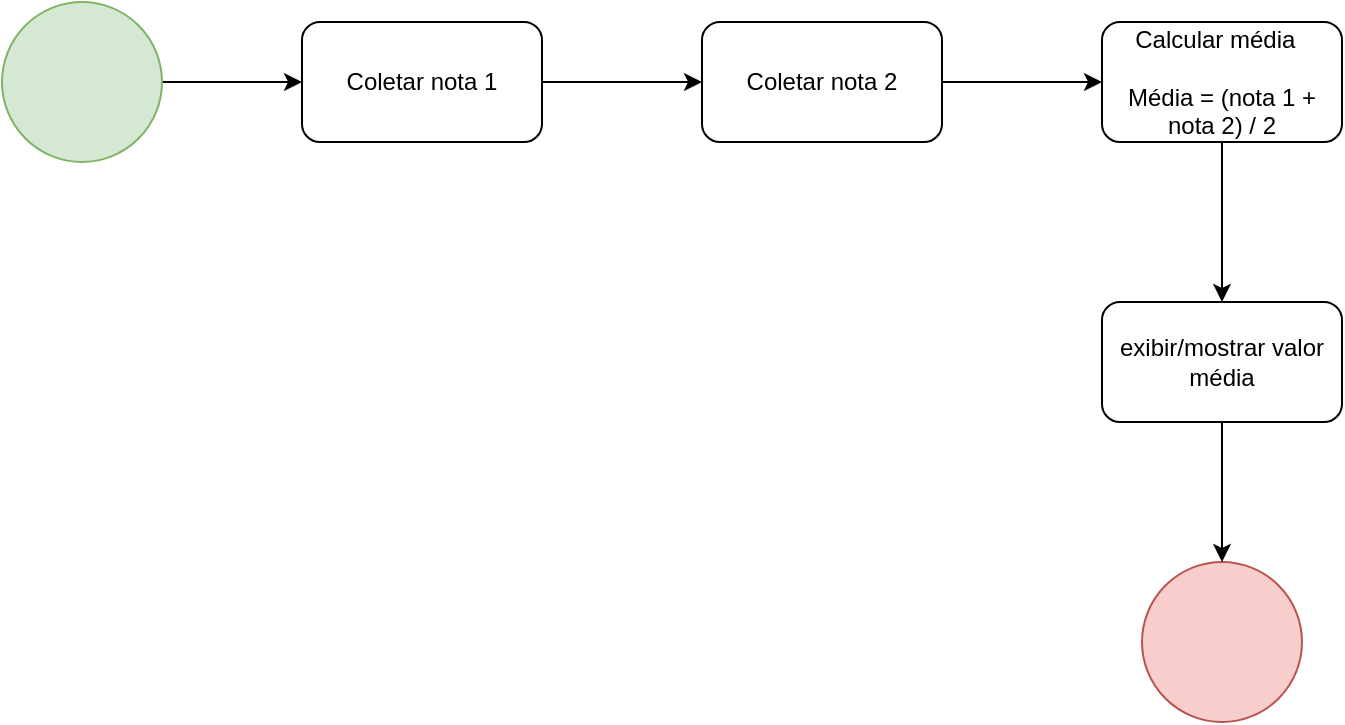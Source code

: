 <mxfile version="19.0.3" type="device" pages="21"><diagram id="s1vm1e8PgqtAfpYsbRTS" name="1 - Calcular média"><mxGraphModel dx="2308" dy="1353" grid="1" gridSize="10" guides="1" tooltips="1" connect="1" arrows="1" fold="1" page="0" pageScale="1" pageWidth="827" pageHeight="1169" math="0" shadow="0"><root><mxCell id="0"/><mxCell id="1" parent="0"/><mxCell id="MPUrScprLGGnAKCygovL-13" style="edgeStyle=orthogonalEdgeStyle;rounded=0;orthogonalLoop=1;jettySize=auto;html=1;exitX=1;exitY=0.5;exitDx=0;exitDy=0;entryX=0;entryY=0.5;entryDx=0;entryDy=0;" parent="1" source="MPUrScprLGGnAKCygovL-2" target="MPUrScprLGGnAKCygovL-12" edge="1"><mxGeometry relative="1" as="geometry"/></mxCell><mxCell id="MPUrScprLGGnAKCygovL-2" value="" style="ellipse;whiteSpace=wrap;html=1;aspect=fixed;fillColor=#d5e8d4;strokeColor=#82b366;" parent="1" vertex="1"><mxGeometry x="-840" y="-530" width="80" height="80" as="geometry"/></mxCell><mxCell id="MPUrScprLGGnAKCygovL-3" value="" style="ellipse;whiteSpace=wrap;html=1;aspect=fixed;fillColor=#f8cecc;strokeColor=#b85450;" parent="1" vertex="1"><mxGeometry x="-270" y="-250" width="80" height="80" as="geometry"/></mxCell><mxCell id="MPUrScprLGGnAKCygovL-16" value="" style="edgeStyle=orthogonalEdgeStyle;rounded=0;orthogonalLoop=1;jettySize=auto;html=1;" parent="1" source="MPUrScprLGGnAKCygovL-12" target="MPUrScprLGGnAKCygovL-15" edge="1"><mxGeometry relative="1" as="geometry"/></mxCell><mxCell id="MPUrScprLGGnAKCygovL-12" value="Coletar nota 1" style="rounded=1;whiteSpace=wrap;html=1;" parent="1" vertex="1"><mxGeometry x="-690" y="-520" width="120" height="60" as="geometry"/></mxCell><mxCell id="MPUrScprLGGnAKCygovL-19" value="" style="edgeStyle=orthogonalEdgeStyle;rounded=0;orthogonalLoop=1;jettySize=auto;html=1;" parent="1" source="MPUrScprLGGnAKCygovL-15" target="MPUrScprLGGnAKCygovL-18" edge="1"><mxGeometry relative="1" as="geometry"/></mxCell><mxCell id="MPUrScprLGGnAKCygovL-15" value="Coletar nota 2" style="whiteSpace=wrap;html=1;rounded=1;" parent="1" vertex="1"><mxGeometry x="-490" y="-520" width="120" height="60" as="geometry"/></mxCell><mxCell id="MPUrScprLGGnAKCygovL-21" value="" style="edgeStyle=orthogonalEdgeStyle;rounded=0;orthogonalLoop=1;jettySize=auto;html=1;" parent="1" source="MPUrScprLGGnAKCygovL-18" target="MPUrScprLGGnAKCygovL-20" edge="1"><mxGeometry relative="1" as="geometry"/></mxCell><mxCell id="MPUrScprLGGnAKCygovL-18" value="Calcular média&amp;nbsp;&amp;nbsp;&lt;br&gt;&lt;br&gt;Média = (nota 1 + nota 2) / 2" style="whiteSpace=wrap;html=1;rounded=1;" parent="1" vertex="1"><mxGeometry x="-290" y="-520" width="120" height="60" as="geometry"/></mxCell><mxCell id="MPUrScprLGGnAKCygovL-22" style="edgeStyle=orthogonalEdgeStyle;rounded=0;orthogonalLoop=1;jettySize=auto;html=1;entryX=0.5;entryY=0;entryDx=0;entryDy=0;" parent="1" source="MPUrScprLGGnAKCygovL-20" target="MPUrScprLGGnAKCygovL-3" edge="1"><mxGeometry relative="1" as="geometry"/></mxCell><mxCell id="MPUrScprLGGnAKCygovL-20" value="exibir/mostrar valor média" style="whiteSpace=wrap;html=1;rounded=1;" parent="1" vertex="1"><mxGeometry x="-290" y="-380" width="120" height="60" as="geometry"/></mxCell></root></mxGraphModel></diagram><diagram name="2 - Validar idade - estágio" id="1FmHq7CWs96KbEd0h1hw"><mxGraphModel dx="2304" dy="1308" grid="1" gridSize="10" guides="1" tooltips="1" connect="1" arrows="1" fold="1" page="0" pageScale="1" pageWidth="827" pageHeight="1169" math="0" shadow="0">&#xa;      <root>&#xa;        <mxCell id="alt29nE8m_GKCJg9g_gH-0"/>&#xa;        <mxCell id="alt29nE8m_GKCJg9g_gH-1" parent="alt29nE8m_GKCJg9g_gH-0"/>&#xa;        <mxCell id="alt29nE8m_GKCJg9g_gH-2" style="edgeStyle=orthogonalEdgeStyle;rounded=0;orthogonalLoop=1;jettySize=auto;html=1;exitX=1;exitY=0.5;exitDx=0;exitDy=0;entryX=0;entryY=0.5;entryDx=0;entryDy=0;" parent="alt29nE8m_GKCJg9g_gH-1" source="alt29nE8m_GKCJg9g_gH-3" target="alt29nE8m_GKCJg9g_gH-6" edge="1">&#xa;          <mxGeometry relative="1" as="geometry"/>&#xa;        </mxCell>&#xa;        <mxCell id="alt29nE8m_GKCJg9g_gH-3" value="" style="ellipse;whiteSpace=wrap;html=1;aspect=fixed;fillColor=#d5e8d4;strokeColor=#82b366;" parent="alt29nE8m_GKCJg9g_gH-1" vertex="1">&#xa;          <mxGeometry x="-840" y="-530" width="80" height="80" as="geometry"/>&#xa;        </mxCell>&#xa;        <mxCell id="alt29nE8m_GKCJg9g_gH-4" value="" style="ellipse;whiteSpace=wrap;html=1;aspect=fixed;fillColor=#f8cecc;strokeColor=#b85450;" parent="alt29nE8m_GKCJg9g_gH-1" vertex="1">&#xa;          <mxGeometry x="-270" y="-160" width="80" height="80" as="geometry"/>&#xa;        </mxCell>&#xa;        <mxCell id="alt29nE8m_GKCJg9g_gH-5" value="" style="edgeStyle=orthogonalEdgeStyle;rounded=0;orthogonalLoop=1;jettySize=auto;html=1;" parent="alt29nE8m_GKCJg9g_gH-1" source="alt29nE8m_GKCJg9g_gH-6" target="alt29nE8m_GKCJg9g_gH-8" edge="1">&#xa;          <mxGeometry relative="1" as="geometry"/>&#xa;        </mxCell>&#xa;        <mxCell id="alt29nE8m_GKCJg9g_gH-6" value="Coletar nota 1" style="rounded=1;whiteSpace=wrap;html=1;" parent="alt29nE8m_GKCJg9g_gH-1" vertex="1">&#xa;          <mxGeometry x="-690" y="-520" width="120" height="60" as="geometry"/>&#xa;        </mxCell>&#xa;        <mxCell id="alt29nE8m_GKCJg9g_gH-7" value="" style="edgeStyle=orthogonalEdgeStyle;rounded=0;orthogonalLoop=1;jettySize=auto;html=1;" parent="alt29nE8m_GKCJg9g_gH-1" source="alt29nE8m_GKCJg9g_gH-8" target="alt29nE8m_GKCJg9g_gH-10" edge="1">&#xa;          <mxGeometry relative="1" as="geometry"/>&#xa;        </mxCell>&#xa;        <mxCell id="alt29nE8m_GKCJg9g_gH-8" value="Coletar nota 2" style="whiteSpace=wrap;html=1;rounded=1;" parent="alt29nE8m_GKCJg9g_gH-1" vertex="1">&#xa;          <mxGeometry x="-490" y="-520" width="120" height="60" as="geometry"/>&#xa;        </mxCell>&#xa;        <mxCell id="alt29nE8m_GKCJg9g_gH-9" value="" style="edgeStyle=orthogonalEdgeStyle;rounded=0;orthogonalLoop=1;jettySize=auto;html=1;entryX=0.5;entryY=0;entryDx=0;entryDy=0;" parent="alt29nE8m_GKCJg9g_gH-1" source="alt29nE8m_GKCJg9g_gH-10" target="oUjdwbw_JX79zjYGN-8Z-11" edge="1">&#xa;          <mxGeometry relative="1" as="geometry">&#xa;            <mxPoint x="-230" y="-380" as="targetPoint"/>&#xa;          </mxGeometry>&#xa;        </mxCell>&#xa;        <mxCell id="alt29nE8m_GKCJg9g_gH-10" value="Calcular média&amp;nbsp;&amp;nbsp;&lt;br&gt;&lt;br&gt;Média = (nota 1 + nota 2) / 2" style="whiteSpace=wrap;html=1;rounded=1;" parent="alt29nE8m_GKCJg9g_gH-1" vertex="1">&#xa;          <mxGeometry x="-290" y="-520" width="120" height="60" as="geometry"/>&#xa;        </mxCell>&#xa;        <mxCell id="oUjdwbw_JX79zjYGN-8Z-17" value="" style="edgeStyle=orthogonalEdgeStyle;rounded=0;orthogonalLoop=1;jettySize=auto;html=1;" parent="alt29nE8m_GKCJg9g_gH-1" source="oUjdwbw_JX79zjYGN-8Z-11" target="oUjdwbw_JX79zjYGN-8Z-16" edge="1">&#xa;          <mxGeometry relative="1" as="geometry"/>&#xa;        </mxCell>&#xa;        <mxCell id="oUjdwbw_JX79zjYGN-8Z-18" style="edgeStyle=orthogonalEdgeStyle;rounded=0;orthogonalLoop=1;jettySize=auto;html=1;" parent="alt29nE8m_GKCJg9g_gH-1" source="oUjdwbw_JX79zjYGN-8Z-11" target="oUjdwbw_JX79zjYGN-8Z-14" edge="1">&#xa;          <mxGeometry relative="1" as="geometry"/>&#xa;        </mxCell>&#xa;        <mxCell id="oUjdwbw_JX79zjYGN-8Z-11" value="" style="rhombus;whiteSpace=wrap;html=1;" parent="alt29nE8m_GKCJg9g_gH-1" vertex="1">&#xa;          <mxGeometry x="-270" y="-410" width="80" height="80" as="geometry"/>&#xa;        </mxCell>&#xa;        <mxCell id="oUjdwbw_JX79zjYGN-8Z-21" style="edgeStyle=orthogonalEdgeStyle;rounded=0;orthogonalLoop=1;jettySize=auto;html=1;entryX=0;entryY=0.5;entryDx=0;entryDy=0;fontSize=12;" parent="alt29nE8m_GKCJg9g_gH-1" source="oUjdwbw_JX79zjYGN-8Z-14" target="alt29nE8m_GKCJg9g_gH-4" edge="1">&#xa;          <mxGeometry relative="1" as="geometry"/>&#xa;        </mxCell>&#xa;        <mxCell id="oUjdwbw_JX79zjYGN-8Z-14" value="Exibir texto:&lt;br&gt;&lt;br&gt;&amp;nbsp;&quot;&lt;font style=&quot;font-size: 12px;&quot;&gt;&lt;span style=&quot;color: rgb(29, 33, 37); font-family: Barlow, sans-serif; text-align: left;&quot;&gt;#partiuestágio&lt;/span&gt;&quot;&lt;br&gt;&lt;br&gt;&lt;/font&gt;" style="whiteSpace=wrap;html=1;" parent="alt29nE8m_GKCJg9g_gH-1" vertex="1">&#xa;          <mxGeometry x="-450" y="-320" width="120" height="60" as="geometry"/>&#xa;        </mxCell>&#xa;        <mxCell id="oUjdwbw_JX79zjYGN-8Z-22" style="edgeStyle=orthogonalEdgeStyle;rounded=0;orthogonalLoop=1;jettySize=auto;html=1;entryX=1;entryY=0.5;entryDx=0;entryDy=0;fontSize=12;" parent="alt29nE8m_GKCJg9g_gH-1" source="oUjdwbw_JX79zjYGN-8Z-16" target="alt29nE8m_GKCJg9g_gH-4" edge="1">&#xa;          <mxGeometry relative="1" as="geometry"/>&#xa;        </mxCell>&#xa;        <mxCell id="oUjdwbw_JX79zjYGN-8Z-16" value="&lt;span style=&quot;color: rgb(0, 0, 0); font-family: Helvetica; font-size: 12px; font-style: normal; font-variant-ligatures: normal; font-variant-caps: normal; font-weight: 400; letter-spacing: normal; orphans: 2; text-align: center; text-indent: 0px; text-transform: none; widows: 2; word-spacing: 0px; -webkit-text-stroke-width: 0px; background-color: rgb(255, 255, 255); text-decoration-thickness: initial; text-decoration-style: initial; text-decoration-color: initial; float: none; display: inline !important;&quot;&gt;Exibir texto:&lt;br&gt;&lt;br&gt;&quot;&lt;/span&gt;&lt;font style=&quot;color: rgb(0, 0, 0); font-family: Helvetica; font-size: 12px; font-style: normal; font-variant-ligatures: normal; font-variant-caps: normal; font-weight: 400; letter-spacing: normal; orphans: 2; text-align: center; text-indent: 0px; text-transform: none; widows: 2; word-spacing: 0px; -webkit-text-stroke-width: 0px; background-color: rgb(255, 255, 255); text-decoration-thickness: initial; text-decoration-style: initial; text-decoration-color: initial;&quot;&gt;&lt;span style=&quot;color: rgb(29, 33, 37); font-family: Barlow, sans-serif; text-align: left;&quot;&gt;#partiutentardenovo&quot;&lt;br&gt;&lt;br&gt;&lt;/span&gt;&lt;/font&gt;" style="whiteSpace=wrap;html=1;" parent="alt29nE8m_GKCJg9g_gH-1" vertex="1">&#xa;          <mxGeometry x="-120" y="-320" width="120" height="60" as="geometry"/>&#xa;        </mxCell>&#xa;        <mxCell id="oUjdwbw_JX79zjYGN-8Z-19" value="[Case media &amp;gt;= 5 ]" style="text;html=1;align=center;verticalAlign=middle;resizable=0;points=[];autosize=1;strokeColor=none;fillColor=none;" parent="alt29nE8m_GKCJg9g_gH-1" vertex="1">&#xa;          <mxGeometry x="-390" y="-390" width="120" height="20" as="geometry"/>&#xa;        </mxCell>&#xa;        <mxCell id="oUjdwbw_JX79zjYGN-8Z-20" value="[Case media &amp;lt; 5 ]" style="text;html=1;align=center;verticalAlign=middle;resizable=0;points=[];autosize=1;strokeColor=none;fillColor=none;" parent="alt29nE8m_GKCJg9g_gH-1" vertex="1">&#xa;          <mxGeometry x="-175" y="-390" width="110" height="20" as="geometry"/>&#xa;        </mxCell>&#xa;      </root>&#xa;    </mxGraphModel></diagram><diagram name="3 - Identificação de sexo e idade" id="35MMmq-rLArjMLadYqrR"><mxGraphModel dx="2783" dy="1590" grid="1" gridSize="10" guides="1" tooltips="1" connect="1" arrows="1" fold="1" page="0" pageScale="1" pageWidth="827" pageHeight="1169" math="0" shadow="0"><root><mxCell id="dAMr3j7LNDlmWQdn1OJ6-0"/><mxCell id="dAMr3j7LNDlmWQdn1OJ6-1" parent="dAMr3j7LNDlmWQdn1OJ6-0"/><mxCell id="dAMr3j7LNDlmWQdn1OJ6-2" style="edgeStyle=orthogonalEdgeStyle;rounded=0;orthogonalLoop=1;jettySize=auto;html=1;exitX=1;exitY=0.5;exitDx=0;exitDy=0;entryX=0;entryY=0.5;entryDx=0;entryDy=0;" parent="dAMr3j7LNDlmWQdn1OJ6-1" source="dAMr3j7LNDlmWQdn1OJ6-3" target="dAMr3j7LNDlmWQdn1OJ6-6" edge="1"><mxGeometry relative="1" as="geometry"/></mxCell><mxCell id="dAMr3j7LNDlmWQdn1OJ6-3" value="" style="ellipse;whiteSpace=wrap;html=1;aspect=fixed;fillColor=#d5e8d4;strokeColor=#82b366;" parent="dAMr3j7LNDlmWQdn1OJ6-1" vertex="1"><mxGeometry x="-840" y="-530" width="80" height="80" as="geometry"/></mxCell><mxCell id="f9UXKtNWRZSDs4J95BgC-1" style="edgeStyle=orthogonalEdgeStyle;rounded=0;orthogonalLoop=1;jettySize=auto;html=1;entryX=0.5;entryY=0;entryDx=0;entryDy=0;fontSize=12;" parent="dAMr3j7LNDlmWQdn1OJ6-1" source="dAMr3j7LNDlmWQdn1OJ6-6" target="_EtJG0yCSlWWQb4t16jl-4" edge="1"><mxGeometry relative="1" as="geometry"/></mxCell><mxCell id="dAMr3j7LNDlmWQdn1OJ6-6" value="Coletar o sexo do usuário" style="rounded=1;whiteSpace=wrap;html=1;" parent="dAMr3j7LNDlmWQdn1OJ6-1" vertex="1"><mxGeometry x="-690" y="-520" width="120" height="60" as="geometry"/></mxCell><mxCell id="f9UXKtNWRZSDs4J95BgC-3" style="edgeStyle=orthogonalEdgeStyle;rounded=0;orthogonalLoop=1;jettySize=auto;html=1;entryX=0.5;entryY=0;entryDx=0;entryDy=0;fontSize=12;" parent="dAMr3j7LNDlmWQdn1OJ6-1" source="_EtJG0yCSlWWQb4t16jl-0" target="_EtJG0yCSlWWQb4t16jl-6" edge="1"><mxGeometry relative="1" as="geometry"/></mxCell><mxCell id="f9UXKtNWRZSDs4J95BgC-4" style="edgeStyle=orthogonalEdgeStyle;rounded=0;orthogonalLoop=1;jettySize=auto;html=1;entryX=0.5;entryY=0;entryDx=0;entryDy=0;fontSize=12;" parent="dAMr3j7LNDlmWQdn1OJ6-1" source="_EtJG0yCSlWWQb4t16jl-0" target="_EtJG0yCSlWWQb4t16jl-16" edge="1"><mxGeometry relative="1" as="geometry"/></mxCell><mxCell id="_EtJG0yCSlWWQb4t16jl-0" value="" style="rhombus;whiteSpace=wrap;html=1;rounded=1;" parent="dAMr3j7LNDlmWQdn1OJ6-1" vertex="1"><mxGeometry x="-670" y="-310" width="80" height="80" as="geometry"/></mxCell><mxCell id="f9UXKtNWRZSDs4J95BgC-2" style="edgeStyle=orthogonalEdgeStyle;rounded=0;orthogonalLoop=1;jettySize=auto;html=1;entryX=0.5;entryY=0;entryDx=0;entryDy=0;fontSize=12;" parent="dAMr3j7LNDlmWQdn1OJ6-1" source="_EtJG0yCSlWWQb4t16jl-4" target="_EtJG0yCSlWWQb4t16jl-0" edge="1"><mxGeometry relative="1" as="geometry"/></mxCell><mxCell id="_EtJG0yCSlWWQb4t16jl-4" value="Coletar idade da usuario" style="whiteSpace=wrap;html=1;rounded=1;" parent="dAMr3j7LNDlmWQdn1OJ6-1" vertex="1"><mxGeometry x="-690" y="-420" width="120" height="60" as="geometry"/></mxCell><mxCell id="_EtJG0yCSlWWQb4t16jl-9" value="" style="edgeStyle=orthogonalEdgeStyle;rounded=0;orthogonalLoop=1;jettySize=auto;html=1;fontSize=12;" parent="dAMr3j7LNDlmWQdn1OJ6-1" source="_EtJG0yCSlWWQb4t16jl-6" target="_EtJG0yCSlWWQb4t16jl-8" edge="1"><mxGeometry relative="1" as="geometry"/></mxCell><mxCell id="_EtJG0yCSlWWQb4t16jl-11" value="" style="edgeStyle=orthogonalEdgeStyle;rounded=0;orthogonalLoop=1;jettySize=auto;html=1;fontSize=12;" parent="dAMr3j7LNDlmWQdn1OJ6-1" source="_EtJG0yCSlWWQb4t16jl-6" target="_EtJG0yCSlWWQb4t16jl-10" edge="1"><mxGeometry relative="1" as="geometry"/></mxCell><mxCell id="_EtJG0yCSlWWQb4t16jl-6" value="" style="rhombus;whiteSpace=wrap;html=1;rounded=1;" parent="dAMr3j7LNDlmWQdn1OJ6-1" vertex="1"><mxGeometry x="-510" y="-250" width="80" height="80" as="geometry"/></mxCell><mxCell id="f9UXKtNWRZSDs4J95BgC-6" style="edgeStyle=orthogonalEdgeStyle;rounded=0;orthogonalLoop=1;jettySize=auto;html=1;entryX=1;entryY=0;entryDx=0;entryDy=0;fontSize=12;" parent="dAMr3j7LNDlmWQdn1OJ6-1" source="_EtJG0yCSlWWQb4t16jl-8" target="_EtJG0yCSlWWQb4t16jl-28" edge="1"><mxGeometry relative="1" as="geometry"/></mxCell><mxCell id="_EtJG0yCSlWWQb4t16jl-8" value="Exibir texto:&lt;br&gt;&lt;br&gt;&amp;nbsp;&quot;Você é homem maior de idade&quot;" style="whiteSpace=wrap;html=1;rounded=1;" parent="dAMr3j7LNDlmWQdn1OJ6-1" vertex="1"><mxGeometry x="-530" y="-70" width="120" height="60" as="geometry"/></mxCell><mxCell id="_EtJG0yCSlWWQb4t16jl-33" style="edgeStyle=orthogonalEdgeStyle;rounded=0;orthogonalLoop=1;jettySize=auto;html=1;entryX=1;entryY=0.5;entryDx=0;entryDy=0;fontSize=12;" parent="dAMr3j7LNDlmWQdn1OJ6-1" source="_EtJG0yCSlWWQb4t16jl-10" target="_EtJG0yCSlWWQb4t16jl-28" edge="1"><mxGeometry relative="1" as="geometry"><Array as="points"><mxPoint x="-250" y="80"/></Array></mxGeometry></mxCell><mxCell id="_EtJG0yCSlWWQb4t16jl-10" value="Exibir texto:&lt;br&gt;&lt;br&gt;&amp;nbsp;&quot;você é homem e menino&quot;" style="whiteSpace=wrap;html=1;rounded=1;" parent="dAMr3j7LNDlmWQdn1OJ6-1" vertex="1"><mxGeometry x="-320" y="-240" width="120" height="60" as="geometry"/></mxCell><mxCell id="_EtJG0yCSlWWQb4t16jl-19" value="" style="edgeStyle=orthogonalEdgeStyle;rounded=0;orthogonalLoop=1;jettySize=auto;html=1;fontSize=12;" parent="dAMr3j7LNDlmWQdn1OJ6-1" source="_EtJG0yCSlWWQb4t16jl-16" target="_EtJG0yCSlWWQb4t16jl-18" edge="1"><mxGeometry relative="1" as="geometry"/></mxCell><mxCell id="_EtJG0yCSlWWQb4t16jl-21" value="" style="edgeStyle=orthogonalEdgeStyle;rounded=0;orthogonalLoop=1;jettySize=auto;html=1;fontSize=12;" parent="dAMr3j7LNDlmWQdn1OJ6-1" source="_EtJG0yCSlWWQb4t16jl-16" target="_EtJG0yCSlWWQb4t16jl-20" edge="1"><mxGeometry relative="1" as="geometry"/></mxCell><mxCell id="_EtJG0yCSlWWQb4t16jl-16" value="" style="rhombus;whiteSpace=wrap;html=1;rounded=1;" parent="dAMr3j7LNDlmWQdn1OJ6-1" vertex="1"><mxGeometry x="-830" y="-250" width="80" height="80" as="geometry"/></mxCell><mxCell id="f9UXKtNWRZSDs4J95BgC-5" style="edgeStyle=orthogonalEdgeStyle;rounded=0;orthogonalLoop=1;jettySize=auto;html=1;entryX=0;entryY=0;entryDx=0;entryDy=0;fontSize=12;" parent="dAMr3j7LNDlmWQdn1OJ6-1" source="_EtJG0yCSlWWQb4t16jl-18" target="_EtJG0yCSlWWQb4t16jl-28" edge="1"><mxGeometry relative="1" as="geometry"/></mxCell><mxCell id="_EtJG0yCSlWWQb4t16jl-18" value="Exibir texto:&amp;nbsp;&lt;br&gt;&lt;br&gt;&quot;Você é mulher maior de idade&quot;" style="whiteSpace=wrap;html=1;rounded=1;" parent="dAMr3j7LNDlmWQdn1OJ6-1" vertex="1"><mxGeometry x="-850" y="-70" width="120" height="60" as="geometry"/></mxCell><mxCell id="_EtJG0yCSlWWQb4t16jl-31" style="edgeStyle=orthogonalEdgeStyle;rounded=0;orthogonalLoop=1;jettySize=auto;html=1;entryX=0;entryY=0.5;entryDx=0;entryDy=0;fontSize=12;" parent="dAMr3j7LNDlmWQdn1OJ6-1" source="_EtJG0yCSlWWQb4t16jl-20" target="_EtJG0yCSlWWQb4t16jl-28" edge="1"><mxGeometry relative="1" as="geometry"><Array as="points"><mxPoint x="-1030" y="80"/></Array></mxGeometry></mxCell><mxCell id="_EtJG0yCSlWWQb4t16jl-20" value="Exibir texto: &lt;br&gt;&lt;br&gt;&quot;Você é Mulher e menina&quot;" style="whiteSpace=wrap;html=1;rounded=1;" parent="dAMr3j7LNDlmWQdn1OJ6-1" vertex="1"><mxGeometry x="-1090" y="-240" width="120" height="60" as="geometry"/></mxCell><mxCell id="_EtJG0yCSlWWQb4t16jl-22" value="[Se for mulher]" style="text;html=1;align=center;verticalAlign=middle;resizable=0;points=[];autosize=1;strokeColor=none;fillColor=none;fontSize=12;" parent="dAMr3j7LNDlmWQdn1OJ6-1" vertex="1"><mxGeometry x="-770" y="-290" width="90" height="20" as="geometry"/></mxCell><mxCell id="_EtJG0yCSlWWQb4t16jl-23" value="[Se for homem]" style="text;html=1;align=center;verticalAlign=middle;resizable=0;points=[];autosize=1;strokeColor=none;fillColor=none;fontSize=12;" parent="dAMr3j7LNDlmWQdn1OJ6-1" vertex="1"><mxGeometry x="-580" y="-290" width="100" height="20" as="geometry"/></mxCell><mxCell id="_EtJG0yCSlWWQb4t16jl-24" value="[Case idade &amp;lt; 18]" style="text;html=1;align=center;verticalAlign=middle;resizable=0;points=[];autosize=1;strokeColor=none;fillColor=none;fontSize=12;" parent="dAMr3j7LNDlmWQdn1OJ6-1" vertex="1"><mxGeometry x="-430" y="-230" width="110" height="20" as="geometry"/></mxCell><mxCell id="_EtJG0yCSlWWQb4t16jl-25" value="[Case idade &amp;gt;= 18]" style="text;html=1;align=center;verticalAlign=middle;resizable=0;points=[];autosize=1;strokeColor=none;fillColor=none;fontSize=12;" parent="dAMr3j7LNDlmWQdn1OJ6-1" vertex="1"><mxGeometry x="-475" y="-140" width="120" height="20" as="geometry"/></mxCell><mxCell id="_EtJG0yCSlWWQb4t16jl-26" value="[Case idade &amp;lt; 18]" style="text;html=1;align=center;verticalAlign=middle;resizable=0;points=[];autosize=1;strokeColor=none;fillColor=none;fontSize=12;" parent="dAMr3j7LNDlmWQdn1OJ6-1" vertex="1"><mxGeometry x="-940" y="-230" width="110" height="20" as="geometry"/></mxCell><mxCell id="_EtJG0yCSlWWQb4t16jl-27" value="[Case idade &amp;gt;= 18]" style="text;html=1;align=center;verticalAlign=middle;resizable=0;points=[];autosize=1;strokeColor=none;fillColor=none;fontSize=12;" parent="dAMr3j7LNDlmWQdn1OJ6-1" vertex="1"><mxGeometry x="-795" y="-140" width="120" height="20" as="geometry"/></mxCell><mxCell id="_EtJG0yCSlWWQb4t16jl-28" value="" style="ellipse;whiteSpace=wrap;html=1;aspect=fixed;fontSize=12;fillColor=#f8cecc;strokeColor=#b85450;" parent="dAMr3j7LNDlmWQdn1OJ6-1" vertex="1"><mxGeometry x="-650" y="40" width="80" height="80" as="geometry"/></mxCell></root></mxGraphModel></diagram><diagram id="-nM94gVn0-t9N-BpmRio" name="4 - Validação de nacionalidade e prêmios por natalidade"><mxGraphModel dx="1508" dy="953" grid="1" gridSize="10" guides="1" tooltips="1" connect="1" arrows="1" fold="1" page="0" pageScale="1" pageWidth="827" pageHeight="1169" math="0" shadow="0"><root><mxCell id="0"/><mxCell id="1" parent="0"/><mxCell id="KI4Le9ZKOP2DprZdyr1G-3" value="" style="edgeStyle=orthogonalEdgeStyle;rounded=0;orthogonalLoop=1;jettySize=auto;html=1;fontSize=12;" parent="1" source="KI4Le9ZKOP2DprZdyr1G-1" target="KI4Le9ZKOP2DprZdyr1G-2" edge="1"><mxGeometry relative="1" as="geometry"/></mxCell><mxCell id="KI4Le9ZKOP2DprZdyr1G-1" value="" style="ellipse;whiteSpace=wrap;html=1;aspect=fixed;fontSize=12;fillColor=#d5e8d4;strokeColor=#82b366;" parent="1" vertex="1"><mxGeometry x="-100" y="-10" width="80" height="80" as="geometry"/></mxCell><mxCell id="KI4Le9ZKOP2DprZdyr1G-5" value="" style="edgeStyle=orthogonalEdgeStyle;rounded=0;orthogonalLoop=1;jettySize=auto;html=1;fontSize=12;" parent="1" source="KI4Le9ZKOP2DprZdyr1G-2" target="KI4Le9ZKOP2DprZdyr1G-4" edge="1"><mxGeometry relative="1" as="geometry"/></mxCell><mxCell id="KI4Le9ZKOP2DprZdyr1G-2" value="Coletar natalidade do usuario;&lt;br&gt;&lt;br&gt;(Onde nasceu)" style="whiteSpace=wrap;html=1;" parent="1" vertex="1"><mxGeometry x="100" width="120" height="60" as="geometry"/></mxCell><mxCell id="KI4Le9ZKOP2DprZdyr1G-7" value="" style="edgeStyle=orthogonalEdgeStyle;rounded=0;orthogonalLoop=1;jettySize=auto;html=1;fontSize=12;" parent="1" source="KI4Le9ZKOP2DprZdyr1G-4" target="KI4Le9ZKOP2DprZdyr1G-6" edge="1"><mxGeometry relative="1" as="geometry"/></mxCell><mxCell id="KI4Le9ZKOP2DprZdyr1G-12" value="" style="edgeStyle=orthogonalEdgeStyle;rounded=0;orthogonalLoop=1;jettySize=auto;html=1;fontSize=12;" parent="1" source="KI4Le9ZKOP2DprZdyr1G-4" target="KI4Le9ZKOP2DprZdyr1G-11" edge="1"><mxGeometry relative="1" as="geometry"/></mxCell><mxCell id="KI4Le9ZKOP2DprZdyr1G-4" value="" style="rhombus;whiteSpace=wrap;html=1;" parent="1" vertex="1"><mxGeometry x="320" y="-10" width="80" height="80" as="geometry"/></mxCell><mxCell id="KI4Le9ZKOP2DprZdyr1G-9" style="edgeStyle=orthogonalEdgeStyle;rounded=0;orthogonalLoop=1;jettySize=auto;html=1;entryX=0.5;entryY=0;entryDx=0;entryDy=0;fontSize=12;" parent="1" source="KI4Le9ZKOP2DprZdyr1G-6" target="KI4Le9ZKOP2DprZdyr1G-2" edge="1"><mxGeometry relative="1" as="geometry"><Array as="points"><mxPoint x="600" y="-50"/><mxPoint x="160" y="-50"/></Array></mxGeometry></mxCell><mxCell id="KI4Le9ZKOP2DprZdyr1G-6" value="Exibir mensagem de erro: &lt;br&gt;&quot;O estado informado não é válido. &lt;br&gt;Por favor tente novamente.&quot;" style="whiteSpace=wrap;html=1;" parent="1" vertex="1"><mxGeometry x="590" y="-20" width="120" height="100" as="geometry"/></mxCell><mxCell id="GJIYVB77gkzZestiVigq-5" style="edgeStyle=orthogonalEdgeStyle;rounded=0;orthogonalLoop=1;jettySize=auto;html=1;fontSize=12;" parent="1" source="KI4Le9ZKOP2DprZdyr1G-11" target="GJIYVB77gkzZestiVigq-3" edge="1"><mxGeometry relative="1" as="geometry"/></mxCell><mxCell id="KI4Le9ZKOP2DprZdyr1G-11" value="Coletar o número de filhos que o usuário tem&lt;br&gt;&lt;br&gt;n1" style="whiteSpace=wrap;html=1;" parent="1" vertex="1"><mxGeometry x="300" y="160" width="120" height="80" as="geometry"/></mxCell><mxCell id="KI4Le9ZKOP2DprZdyr1G-13" value="[Case estado = Inválido]" style="text;html=1;align=center;verticalAlign=middle;resizable=0;points=[];autosize=1;strokeColor=none;fillColor=none;fontSize=12;" parent="1" vertex="1"><mxGeometry x="415" y="10" width="140" height="20" as="geometry"/></mxCell><mxCell id="KI4Le9ZKOP2DprZdyr1G-14" value="[Case estado = valido]" style="text;html=1;align=center;verticalAlign=middle;resizable=0;points=[];autosize=1;strokeColor=none;fillColor=none;fontSize=12;" parent="1" vertex="1"><mxGeometry x="360" y="110" width="130" height="20" as="geometry"/></mxCell><mxCell id="GJIYVB77gkzZestiVigq-7" value="" style="edgeStyle=orthogonalEdgeStyle;rounded=0;orthogonalLoop=1;jettySize=auto;html=1;fontSize=12;" parent="1" source="GJIYVB77gkzZestiVigq-3" target="GJIYVB77gkzZestiVigq-6" edge="1"><mxGeometry relative="1" as="geometry"/></mxCell><mxCell id="GJIYVB77gkzZestiVigq-16" value="" style="edgeStyle=orthogonalEdgeStyle;rounded=0;orthogonalLoop=1;jettySize=auto;html=1;fontSize=12;" parent="1" source="GJIYVB77gkzZestiVigq-3" target="GJIYVB77gkzZestiVigq-15" edge="1"><mxGeometry relative="1" as="geometry"/></mxCell><mxCell id="GJIYVB77gkzZestiVigq-3" value="" style="rhombus;whiteSpace=wrap;html=1;fontSize=12;" parent="1" vertex="1"><mxGeometry x="285" y="280" width="150" height="110" as="geometry"/></mxCell><mxCell id="GJIYVB77gkzZestiVigq-29" style="edgeStyle=orthogonalEdgeStyle;rounded=0;orthogonalLoop=1;jettySize=auto;html=1;entryX=1;entryY=0.5;entryDx=0;entryDy=0;fontSize=12;" parent="1" source="GJIYVB77gkzZestiVigq-6" target="KI4Le9ZKOP2DprZdyr1G-11" edge="1"><mxGeometry relative="1" as="geometry"><Array as="points"><mxPoint x="640" y="200"/></Array></mxGeometry></mxCell><mxCell id="GJIYVB77gkzZestiVigq-6" value="Exibir mensagem:&amp;nbsp;&lt;br&gt;&quot;Quantidade de filhos inválido. Tente novamente.&quot;" style="whiteSpace=wrap;html=1;" parent="1" vertex="1"><mxGeometry x="590" y="305" width="120" height="60" as="geometry"/></mxCell><mxCell id="GJIYVB77gkzZestiVigq-12" value="[Case n1 &amp;gt;=0 &amp;amp; n1 &amp;lt;=15]" style="text;html=1;align=center;verticalAlign=middle;resizable=0;points=[];autosize=1;strokeColor=none;fillColor=none;fontSize=12;" parent="1" vertex="1"><mxGeometry x="360" y="420" width="150" height="20" as="geometry"/></mxCell><mxCell id="GJIYVB77gkzZestiVigq-13" value="[Case&amp;nbsp; n1 &amp;lt; 0 ou n1 &amp;gt; 15" style="text;html=1;align=center;verticalAlign=middle;resizable=0;points=[];autosize=1;strokeColor=none;fillColor=none;fontSize=12;" parent="1" vertex="1"><mxGeometry x="435" y="320" width="150" height="20" as="geometry"/></mxCell><mxCell id="GJIYVB77gkzZestiVigq-20" value="" style="edgeStyle=orthogonalEdgeStyle;rounded=0;orthogonalLoop=1;jettySize=auto;html=1;fontSize=12;" parent="1" source="GJIYVB77gkzZestiVigq-15" target="GJIYVB77gkzZestiVigq-19" edge="1"><mxGeometry relative="1" as="geometry"/></mxCell><mxCell id="GJIYVB77gkzZestiVigq-25" style="edgeStyle=orthogonalEdgeStyle;rounded=0;orthogonalLoop=1;jettySize=auto;html=1;exitX=1;exitY=1;exitDx=0;exitDy=0;entryX=0;entryY=0;entryDx=0;entryDy=0;fontSize=12;" parent="1" source="GJIYVB77gkzZestiVigq-15" target="GJIYVB77gkzZestiVigq-23" edge="1"><mxGeometry relative="1" as="geometry"><Array as="points"><mxPoint x="380" y="600"/><mxPoint x="460" y="600"/><mxPoint x="460" y="640"/></Array></mxGeometry></mxCell><mxCell id="GJIYVB77gkzZestiVigq-26" style="edgeStyle=orthogonalEdgeStyle;rounded=0;orthogonalLoop=1;jettySize=auto;html=1;exitX=0;exitY=1;exitDx=0;exitDy=0;entryX=1;entryY=0;entryDx=0;entryDy=0;fontSize=12;" parent="1" source="GJIYVB77gkzZestiVigq-15" target="GJIYVB77gkzZestiVigq-24" edge="1"><mxGeometry relative="1" as="geometry"><Array as="points"><mxPoint x="340" y="600"/><mxPoint x="210" y="600"/></Array></mxGeometry></mxCell><mxCell id="GJIYVB77gkzZestiVigq-31" style="edgeStyle=orthogonalEdgeStyle;rounded=0;orthogonalLoop=1;jettySize=auto;html=1;exitX=1;exitY=0;exitDx=0;exitDy=0;entryX=0.008;entryY=0.383;entryDx=0;entryDy=0;entryPerimeter=0;fontSize=12;" parent="1" source="GJIYVB77gkzZestiVigq-15" target="GJIYVB77gkzZestiVigq-17" edge="1"><mxGeometry relative="1" as="geometry"><Array as="points"><mxPoint x="581" y="505"/></Array></mxGeometry></mxCell><mxCell id="GJIYVB77gkzZestiVigq-34" style="edgeStyle=orthogonalEdgeStyle;rounded=0;orthogonalLoop=1;jettySize=auto;html=1;exitX=0;exitY=0;exitDx=0;exitDy=0;entryX=1;entryY=0.5;entryDx=0;entryDy=0;fontSize=12;" parent="1" source="GJIYVB77gkzZestiVigq-15" target="GJIYVB77gkzZestiVigq-21" edge="1"><mxGeometry relative="1" as="geometry"><Array as="points"><mxPoint x="230" y="505"/><mxPoint x="230" y="525"/></Array></mxGeometry></mxCell><mxCell id="GJIYVB77gkzZestiVigq-15" value="" style="rhombus;whiteSpace=wrap;html=1;" parent="1" vertex="1"><mxGeometry x="320" y="485" width="80" height="80" as="geometry"/></mxCell><mxCell id="GJIYVB77gkzZestiVigq-46" style="edgeStyle=orthogonalEdgeStyle;rounded=0;orthogonalLoop=1;jettySize=auto;html=1;entryX=1;entryY=0.5;entryDx=0;entryDy=0;fontSize=12;" parent="1" source="GJIYVB77gkzZestiVigq-17" target="GJIYVB77gkzZestiVigq-39" edge="1"><mxGeometry relative="1" as="geometry"><Array as="points"><mxPoint x="710" y="515"/><mxPoint x="710" y="890"/></Array></mxGeometry></mxCell><mxCell id="GJIYVB77gkzZestiVigq-17" value="Exibir texto:&amp;nbsp;&lt;br&gt;&quot;#nãotemtv #não tem internet #nãotemvideogame&quot;" style="whiteSpace=wrap;html=1;" parent="1" vertex="1"><mxGeometry x="580" y="485" width="120" height="60" as="geometry"/></mxCell><mxCell id="GJIYVB77gkzZestiVigq-42" style="edgeStyle=orthogonalEdgeStyle;rounded=0;orthogonalLoop=1;jettySize=auto;html=1;entryX=0.5;entryY=0;entryDx=0;entryDy=0;fontSize=12;" parent="1" source="GJIYVB77gkzZestiVigq-19" target="GJIYVB77gkzZestiVigq-39" edge="1"><mxGeometry relative="1" as="geometry"/></mxCell><mxCell id="GJIYVB77gkzZestiVigq-19" value="&lt;span style=&quot;&quot;&gt;Exibir texto:&amp;nbsp;&lt;/span&gt;&lt;br style=&quot;&quot;&gt;&lt;span style=&quot;&quot;&gt;&amp;nbsp;#nãotemvideogame&quot;&lt;/span&gt;" style="whiteSpace=wrap;html=1;" parent="1" vertex="1"><mxGeometry x="300" y="700" width="120" height="60" as="geometry"/></mxCell><mxCell id="GJIYVB77gkzZestiVigq-44" style="edgeStyle=orthogonalEdgeStyle;rounded=0;orthogonalLoop=1;jettySize=auto;html=1;entryX=0;entryY=1;entryDx=0;entryDy=0;fontSize=12;" parent="1" source="GJIYVB77gkzZestiVigq-21" target="GJIYVB77gkzZestiVigq-39" edge="1"><mxGeometry relative="1" as="geometry"><Array as="points"><mxPoint x="30" y="525"/><mxPoint x="30" y="860"/><mxPoint x="332" y="860"/></Array></mxGeometry></mxCell><mxCell id="GJIYVB77gkzZestiVigq-21" value="&lt;span style=&quot;&quot;&gt;Exibir texto:&amp;nbsp;&lt;/span&gt;&lt;br style=&quot;&quot;&gt;&lt;span style=&quot;&quot;&gt;&quot;#cresceiemultiplicaivos&quot;&lt;/span&gt;" style="whiteSpace=wrap;html=1;" parent="1" vertex="1"><mxGeometry x="70" y="495" width="120" height="60" as="geometry"/></mxCell><mxCell id="GJIYVB77gkzZestiVigq-41" style="edgeStyle=orthogonalEdgeStyle;rounded=0;orthogonalLoop=1;jettySize=auto;html=1;entryX=1;entryY=0.25;entryDx=0;entryDy=0;entryPerimeter=0;fontSize=12;" parent="1" source="GJIYVB77gkzZestiVigq-23" target="GJIYVB77gkzZestiVigq-39" edge="1"><mxGeometry relative="1" as="geometry"><Array as="points"><mxPoint x="550" y="820"/></Array></mxGeometry></mxCell><mxCell id="GJIYVB77gkzZestiVigq-23" value="&lt;span style=&quot;&quot;&gt;Exibir texto:&amp;nbsp;&lt;/span&gt;&lt;br style=&quot;&quot;&gt;&lt;span style=&quot;&quot;&gt;&quot;#nãotemtv&lt;/span&gt;" style="whiteSpace=wrap;html=1;" parent="1" vertex="1"><mxGeometry x="470" y="640" width="120" height="60" as="geometry"/></mxCell><mxCell id="GJIYVB77gkzZestiVigq-45" style="edgeStyle=orthogonalEdgeStyle;rounded=0;orthogonalLoop=1;jettySize=auto;html=1;entryX=0;entryY=0.5;entryDx=0;entryDy=0;fontSize=12;" parent="1" source="GJIYVB77gkzZestiVigq-24" target="GJIYVB77gkzZestiVigq-39" edge="1"><mxGeometry relative="1" as="geometry"><Array as="points"><mxPoint x="150" y="840"/></Array></mxGeometry></mxCell><mxCell id="GJIYVB77gkzZestiVigq-24" value="&lt;span style=&quot;&quot;&gt;Exibir texto:&amp;nbsp;&lt;/span&gt;&lt;br style=&quot;&quot;&gt;&lt;span style=&quot;&quot;&gt;&quot;#tv #internet #videogame&quot;&lt;/span&gt;" style="whiteSpace=wrap;html=1;" parent="1" vertex="1"><mxGeometry x="90" y="640" width="120" height="60" as="geometry"/></mxCell><mxCell id="GJIYVB77gkzZestiVigq-30" value="[case n1 = 3]" style="text;html=1;align=center;verticalAlign=middle;resizable=0;points=[];autosize=1;strokeColor=none;fillColor=none;fontSize=12;" parent="1" vertex="1"><mxGeometry x="445" y="485" width="80" height="20" as="geometry"/></mxCell><mxCell id="GJIYVB77gkzZestiVigq-32" value="[case n1 = 2" style="text;html=1;align=center;verticalAlign=middle;resizable=0;points=[];autosize=1;strokeColor=none;fillColor=none;fontSize=12;" parent="1" vertex="1"><mxGeometry x="390" y="580" width="80" height="20" as="geometry"/></mxCell><mxCell id="GJIYVB77gkzZestiVigq-35" value="[case n1 &amp;gt; 3]" style="text;html=1;align=center;verticalAlign=middle;resizable=0;points=[];autosize=1;strokeColor=none;fillColor=none;fontSize=12;" parent="1" vertex="1"><mxGeometry x="240" y="485" width="80" height="20" as="geometry"/></mxCell><mxCell id="GJIYVB77gkzZestiVigq-36" value="[case n1 = 0]" style="text;html=1;align=center;verticalAlign=middle;resizable=0;points=[];autosize=1;strokeColor=none;fillColor=none;fontSize=12;" parent="1" vertex="1"><mxGeometry x="230" y="580" width="80" height="20" as="geometry"/></mxCell><mxCell id="GJIYVB77gkzZestiVigq-37" value="[case n1 = 1]&amp;nbsp;" style="text;html=1;align=center;verticalAlign=middle;resizable=0;points=[];autosize=1;strokeColor=none;fillColor=none;fontSize=12;" parent="1" vertex="1"><mxGeometry x="280" y="650" width="90" height="20" as="geometry"/></mxCell><mxCell id="GJIYVB77gkzZestiVigq-39" value="" style="ellipse;whiteSpace=wrap;html=1;aspect=fixed;fontSize=12;fillColor=#f8cecc;strokeColor=#b85450;" parent="1" vertex="1"><mxGeometry x="420" y="850" width="80" height="80" as="geometry"/></mxCell></root></mxGraphModel></diagram><diagram name="5 - Avaliação de sono" id="0bugvklvFCR7YLvv3xHa"><mxGraphModel dx="1504" dy="508" grid="1" gridSize="10" guides="1" tooltips="1" connect="1" arrows="1" fold="1" page="0" pageScale="1" pageWidth="827" pageHeight="1169" math="0" shadow="0">&#xa;      <root>&#xa;        <mxCell id="oAI8w3L9RwCmUhXIwHKC-0"/>&#xa;        <mxCell id="oAI8w3L9RwCmUhXIwHKC-1" parent="oAI8w3L9RwCmUhXIwHKC-0"/>&#xa;        <mxCell id="HP1xs6prI4q6IBGpyDx0-1" value="" style="edgeStyle=orthogonalEdgeStyle;rounded=0;orthogonalLoop=1;jettySize=auto;html=1;fontSize=12;" parent="oAI8w3L9RwCmUhXIwHKC-1" source="oAI8w3L9RwCmUhXIwHKC-3" target="HP1xs6prI4q6IBGpyDx0-0" edge="1">&#xa;          <mxGeometry relative="1" as="geometry"/>&#xa;        </mxCell>&#xa;        <mxCell id="oAI8w3L9RwCmUhXIwHKC-3" value="" style="ellipse;whiteSpace=wrap;html=1;aspect=fixed;fontSize=12;fillColor=#d5e8d4;strokeColor=#82b366;" parent="oAI8w3L9RwCmUhXIwHKC-1" vertex="1">&#xa;          <mxGeometry x="-50" y="20" width="80" height="80" as="geometry"/>&#xa;        </mxCell>&#xa;        <mxCell id="oAI8w3L9RwCmUhXIwHKC-23" style="edgeStyle=orthogonalEdgeStyle;rounded=0;orthogonalLoop=1;jettySize=auto;html=1;exitX=1;exitY=1;exitDx=0;exitDy=0;entryX=0;entryY=0;entryDx=0;entryDy=0;fontSize=12;" parent="oAI8w3L9RwCmUhXIwHKC-1" source="oAI8w3L9RwCmUhXIwHKC-27" target="oAI8w3L9RwCmUhXIwHKC-35" edge="1">&#xa;          <mxGeometry relative="1" as="geometry">&#xa;            <Array as="points">&#xa;              <mxPoint x="10" y="400"/>&#xa;              <mxPoint x="90" y="400"/>&#xa;              <mxPoint x="90" y="440"/>&#xa;            </Array>&#xa;          </mxGeometry>&#xa;        </mxCell>&#xa;        <mxCell id="oAI8w3L9RwCmUhXIwHKC-24" style="edgeStyle=orthogonalEdgeStyle;rounded=0;orthogonalLoop=1;jettySize=auto;html=1;exitX=0;exitY=1;exitDx=0;exitDy=0;entryX=1;entryY=0;entryDx=0;entryDy=0;fontSize=12;" parent="oAI8w3L9RwCmUhXIwHKC-1" source="oAI8w3L9RwCmUhXIwHKC-27" target="oAI8w3L9RwCmUhXIwHKC-37" edge="1">&#xa;          <mxGeometry relative="1" as="geometry">&#xa;            <Array as="points">&#xa;              <mxPoint x="-30" y="400"/>&#xa;              <mxPoint x="-160" y="400"/>&#xa;            </Array>&#xa;          </mxGeometry>&#xa;        </mxCell>&#xa;        <mxCell id="oAI8w3L9RwCmUhXIwHKC-25" style="edgeStyle=orthogonalEdgeStyle;rounded=0;orthogonalLoop=1;jettySize=auto;html=1;exitX=1;exitY=0;exitDx=0;exitDy=0;entryX=0.008;entryY=0.383;entryDx=0;entryDy=0;entryPerimeter=0;fontSize=12;" parent="oAI8w3L9RwCmUhXIwHKC-1" source="oAI8w3L9RwCmUhXIwHKC-27" target="oAI8w3L9RwCmUhXIwHKC-29" edge="1">&#xa;          <mxGeometry relative="1" as="geometry">&#xa;            <Array as="points">&#xa;              <mxPoint x="211" y="305"/>&#xa;            </Array>&#xa;          </mxGeometry>&#xa;        </mxCell>&#xa;        <mxCell id="oAI8w3L9RwCmUhXIwHKC-26" style="edgeStyle=orthogonalEdgeStyle;rounded=0;orthogonalLoop=1;jettySize=auto;html=1;exitX=0;exitY=0;exitDx=0;exitDy=0;entryX=1;entryY=0.5;entryDx=0;entryDy=0;fontSize=12;" parent="oAI8w3L9RwCmUhXIwHKC-1" source="oAI8w3L9RwCmUhXIwHKC-27" target="oAI8w3L9RwCmUhXIwHKC-33" edge="1">&#xa;          <mxGeometry relative="1" as="geometry">&#xa;            <Array as="points">&#xa;              <mxPoint x="-140" y="305"/>&#xa;              <mxPoint x="-140" y="325"/>&#xa;            </Array>&#xa;          </mxGeometry>&#xa;        </mxCell>&#xa;        <mxCell id="oAI8w3L9RwCmUhXIwHKC-27" value="" style="rhombus;whiteSpace=wrap;html=1;" parent="oAI8w3L9RwCmUhXIwHKC-1" vertex="1">&#xa;          <mxGeometry x="-50" y="285" width="80" height="80" as="geometry"/>&#xa;        </mxCell>&#xa;        <mxCell id="oAI8w3L9RwCmUhXIwHKC-28" style="edgeStyle=orthogonalEdgeStyle;rounded=0;orthogonalLoop=1;jettySize=auto;html=1;entryX=1;entryY=0.5;entryDx=0;entryDy=0;fontSize=12;" parent="oAI8w3L9RwCmUhXIwHKC-1" source="oAI8w3L9RwCmUhXIwHKC-29" target="oAI8w3L9RwCmUhXIwHKC-43" edge="1">&#xa;          <mxGeometry relative="1" as="geometry">&#xa;            <Array as="points">&#xa;              <mxPoint x="340" y="315"/>&#xa;              <mxPoint x="340" y="690"/>&#xa;            </Array>&#xa;          </mxGeometry>&#xa;        </mxCell>&#xa;        <mxCell id="oAI8w3L9RwCmUhXIwHKC-29" value="Exibir texto:&amp;nbsp;&lt;br&gt;&quot;#Zumbi'" style="whiteSpace=wrap;html=1;" parent="oAI8w3L9RwCmUhXIwHKC-1" vertex="1">&#xa;          <mxGeometry x="210" y="285" width="120" height="60" as="geometry"/>&#xa;        </mxCell>&#xa;        <mxCell id="oAI8w3L9RwCmUhXIwHKC-32" style="edgeStyle=orthogonalEdgeStyle;rounded=0;orthogonalLoop=1;jettySize=auto;html=1;entryX=0;entryY=1;entryDx=0;entryDy=0;fontSize=12;" parent="oAI8w3L9RwCmUhXIwHKC-1" source="oAI8w3L9RwCmUhXIwHKC-33" target="oAI8w3L9RwCmUhXIwHKC-43" edge="1">&#xa;          <mxGeometry relative="1" as="geometry">&#xa;            <Array as="points">&#xa;              <mxPoint x="-340" y="325"/>&#xa;              <mxPoint x="-340" y="660"/>&#xa;              <mxPoint x="-38" y="660"/>&#xa;            </Array>&#xa;          </mxGeometry>&#xa;        </mxCell>&#xa;        <mxCell id="oAI8w3L9RwCmUhXIwHKC-33" value="&lt;span style=&quot;&quot;&gt;Exibir texto:&amp;nbsp;&lt;/span&gt;&lt;br style=&quot;&quot;&gt;'Olha a preguiça'" style="whiteSpace=wrap;html=1;" parent="oAI8w3L9RwCmUhXIwHKC-1" vertex="1">&#xa;          <mxGeometry x="-300" y="295" width="120" height="60" as="geometry"/>&#xa;        </mxCell>&#xa;        <mxCell id="oAI8w3L9RwCmUhXIwHKC-34" style="edgeStyle=orthogonalEdgeStyle;rounded=0;orthogonalLoop=1;jettySize=auto;html=1;entryX=1;entryY=0.25;entryDx=0;entryDy=0;entryPerimeter=0;fontSize=12;" parent="oAI8w3L9RwCmUhXIwHKC-1" source="oAI8w3L9RwCmUhXIwHKC-35" target="oAI8w3L9RwCmUhXIwHKC-43" edge="1">&#xa;          <mxGeometry relative="1" as="geometry">&#xa;            <Array as="points">&#xa;              <mxPoint x="180" y="620"/>&#xa;            </Array>&#xa;          </mxGeometry>&#xa;        </mxCell>&#xa;        <mxCell id="oAI8w3L9RwCmUhXIwHKC-35" value="&lt;span style=&quot;&quot;&gt;Exibir texto:&amp;nbsp;&lt;/span&gt;&lt;br style=&quot;&quot;&gt;'Pouca concentração'" style="whiteSpace=wrap;html=1;" parent="oAI8w3L9RwCmUhXIwHKC-1" vertex="1">&#xa;          <mxGeometry x="100" y="440" width="120" height="60" as="geometry"/>&#xa;        </mxCell>&#xa;        <mxCell id="oAI8w3L9RwCmUhXIwHKC-36" style="edgeStyle=orthogonalEdgeStyle;rounded=0;orthogonalLoop=1;jettySize=auto;html=1;entryX=0;entryY=0.5;entryDx=0;entryDy=0;fontSize=12;" parent="oAI8w3L9RwCmUhXIwHKC-1" source="oAI8w3L9RwCmUhXIwHKC-37" target="oAI8w3L9RwCmUhXIwHKC-43" edge="1">&#xa;          <mxGeometry relative="1" as="geometry">&#xa;            <Array as="points">&#xa;              <mxPoint x="-220" y="640"/>&#xa;            </Array>&#xa;          </mxGeometry>&#xa;        </mxCell>&#xa;        <mxCell id="oAI8w3L9RwCmUhXIwHKC-37" value="&lt;span style=&quot;&quot;&gt;Exibir texto:&amp;nbsp;&lt;/span&gt;&lt;br style=&quot;&quot;&gt;'Boa concentração'" style="whiteSpace=wrap;html=1;" parent="oAI8w3L9RwCmUhXIwHKC-1" vertex="1">&#xa;          <mxGeometry x="-280" y="440" width="120" height="60" as="geometry"/>&#xa;        </mxCell>&#xa;        <mxCell id="oAI8w3L9RwCmUhXIwHKC-38" value="[case n1 &amp;gt;= 0 &amp;amp; n1 &amp;lt;= 4]" style="text;html=1;align=center;verticalAlign=middle;resizable=0;points=[];autosize=1;strokeColor=none;fillColor=none;fontSize=12;" parent="oAI8w3L9RwCmUhXIwHKC-1" vertex="1">&#xa;          <mxGeometry x="40" y="285" width="150" height="20" as="geometry"/>&#xa;        </mxCell>&#xa;        <mxCell id="oAI8w3L9RwCmUhXIwHKC-39" value="[case n1 &amp;gt; 4 &amp;amp; n1 &amp;lt; 7" style="text;html=1;align=center;verticalAlign=middle;resizable=0;points=[];autosize=1;strokeColor=none;fillColor=none;fontSize=12;" parent="oAI8w3L9RwCmUhXIwHKC-1" vertex="1">&#xa;          <mxGeometry x="10" y="380" width="130" height="20" as="geometry"/>&#xa;        </mxCell>&#xa;        <mxCell id="oAI8w3L9RwCmUhXIwHKC-40" value="[case n1 &amp;gt;9" style="text;html=1;align=center;verticalAlign=middle;resizable=0;points=[];autosize=1;strokeColor=none;fillColor=none;fontSize=12;" parent="oAI8w3L9RwCmUhXIwHKC-1" vertex="1">&#xa;          <mxGeometry x="-130" y="285" width="80" height="20" as="geometry"/>&#xa;        </mxCell>&#xa;        <mxCell id="oAI8w3L9RwCmUhXIwHKC-41" value="[case n1 &amp;gt;=7 &amp;amp; n1 &amp;lt;= 9" style="text;html=1;align=center;verticalAlign=middle;resizable=0;points=[];autosize=1;strokeColor=none;fillColor=none;fontSize=12;" parent="oAI8w3L9RwCmUhXIwHKC-1" vertex="1">&#xa;          <mxGeometry x="-170" y="380" width="140" height="20" as="geometry"/>&#xa;        </mxCell>&#xa;        <mxCell id="oAI8w3L9RwCmUhXIwHKC-43" value="" style="ellipse;whiteSpace=wrap;html=1;aspect=fixed;fontSize=12;fillColor=#f8cecc;strokeColor=#b85450;" parent="oAI8w3L9RwCmUhXIwHKC-1" vertex="1">&#xa;          <mxGeometry x="50" y="650" width="80" height="80" as="geometry"/>&#xa;        </mxCell>&#xa;        <mxCell id="HP1xs6prI4q6IBGpyDx0-2" style="edgeStyle=orthogonalEdgeStyle;rounded=0;orthogonalLoop=1;jettySize=auto;html=1;entryX=0.5;entryY=0;entryDx=0;entryDy=0;fontSize=12;" parent="oAI8w3L9RwCmUhXIwHKC-1" source="HP1xs6prI4q6IBGpyDx0-0" target="oAI8w3L9RwCmUhXIwHKC-27" edge="1">&#xa;          <mxGeometry relative="1" as="geometry"/>&#xa;        </mxCell>&#xa;        <mxCell id="HP1xs6prI4q6IBGpyDx0-0" value="Coletar quantidade de horas que o usuario dorme por noite&lt;br&gt;&lt;br&gt;n1" style="whiteSpace=wrap;html=1;fillColor=#FFFFFF;strokeColor=#82b366;" parent="oAI8w3L9RwCmUhXIwHKC-1" vertex="1">&#xa;          <mxGeometry x="-70" y="130" width="120" height="120" as="geometry"/>&#xa;        </mxCell>&#xa;      </root>&#xa;    </mxGraphModel></diagram><diagram name="6 - Calcular área" id="wuAS8hUH_WlQJlCq3O-w"><mxGraphModel dx="2308" dy="1353" grid="1" gridSize="10" guides="1" tooltips="1" connect="1" arrows="1" fold="1" page="0" pageScale="1" pageWidth="827" pageHeight="1169" math="0" shadow="0"><root><mxCell id="ki1orxh7Un4DYlfAvLvh-0"/><mxCell id="ki1orxh7Un4DYlfAvLvh-1" parent="ki1orxh7Un4DYlfAvLvh-0"/><mxCell id="ki1orxh7Un4DYlfAvLvh-2" style="edgeStyle=orthogonalEdgeStyle;rounded=0;orthogonalLoop=1;jettySize=auto;html=1;exitX=1;exitY=0.5;exitDx=0;exitDy=0;entryX=0;entryY=0.5;entryDx=0;entryDy=0;" parent="ki1orxh7Un4DYlfAvLvh-1" source="ki1orxh7Un4DYlfAvLvh-3" target="ki1orxh7Un4DYlfAvLvh-6" edge="1"><mxGeometry relative="1" as="geometry"/></mxCell><mxCell id="ki1orxh7Un4DYlfAvLvh-3" value="" style="ellipse;whiteSpace=wrap;html=1;aspect=fixed;fillColor=#d5e8d4;strokeColor=#82b366;" parent="ki1orxh7Un4DYlfAvLvh-1" vertex="1"><mxGeometry x="-850" y="-520" width="80" height="80" as="geometry"/></mxCell><mxCell id="ki1orxh7Un4DYlfAvLvh-4" value="" style="ellipse;whiteSpace=wrap;html=1;aspect=fixed;fillColor=#f8cecc;strokeColor=#b85450;" parent="ki1orxh7Un4DYlfAvLvh-1" vertex="1"><mxGeometry x="-469" y="-80" width="80" height="80" as="geometry"/></mxCell><mxCell id="ki1orxh7Un4DYlfAvLvh-5" value="" style="edgeStyle=orthogonalEdgeStyle;rounded=0;orthogonalLoop=1;jettySize=auto;html=1;" parent="ki1orxh7Un4DYlfAvLvh-1" source="ki1orxh7Un4DYlfAvLvh-6" target="ki1orxh7Un4DYlfAvLvh-8" edge="1"><mxGeometry relative="1" as="geometry"/></mxCell><mxCell id="ki1orxh7Un4DYlfAvLvh-6" value="Coletar valor em metros da frente do terreno&lt;br&gt;&lt;br&gt;n1" style="rounded=1;whiteSpace=wrap;html=1;" parent="ki1orxh7Un4DYlfAvLvh-1" vertex="1"><mxGeometry x="-690" y="-520" width="120" height="80" as="geometry"/></mxCell><mxCell id="ki1orxh7Un4DYlfAvLvh-7" value="" style="edgeStyle=orthogonalEdgeStyle;rounded=0;orthogonalLoop=1;jettySize=auto;html=1;" parent="ki1orxh7Un4DYlfAvLvh-1" source="ki1orxh7Un4DYlfAvLvh-8" target="ki1orxh7Un4DYlfAvLvh-10" edge="1"><mxGeometry relative="1" as="geometry"/></mxCell><mxCell id="ki1orxh7Un4DYlfAvLvh-8" value="Coletar valor em metros da lateral do terreno&lt;br&gt;&lt;br&gt;n2" style="whiteSpace=wrap;html=1;rounded=1;" parent="ki1orxh7Un4DYlfAvLvh-1" vertex="1"><mxGeometry x="-489" y="-520" width="120" height="80" as="geometry"/></mxCell><mxCell id="t0SbpTOjW3CZKnYt_ePJ-1" style="edgeStyle=orthogonalEdgeStyle;rounded=0;orthogonalLoop=1;jettySize=auto;html=1;entryX=0.5;entryY=0;entryDx=0;entryDy=0;fontSize=12;" parent="ki1orxh7Un4DYlfAvLvh-1" source="ki1orxh7Un4DYlfAvLvh-10" target="t0SbpTOjW3CZKnYt_ePJ-0" edge="1"><mxGeometry relative="1" as="geometry"><Array as="points"><mxPoint x="-190" y="-380"/><mxPoint x="-429" y="-380"/></Array></mxGeometry></mxCell><mxCell id="ki1orxh7Un4DYlfAvLvh-10" value="Calcular área&amp;nbsp;&lt;br&gt;&lt;br&gt;área = n1 * n2" style="whiteSpace=wrap;html=1;rounded=1;" parent="ki1orxh7Un4DYlfAvLvh-1" vertex="1"><mxGeometry x="-250" y="-510" width="120" height="60" as="geometry"/></mxCell><mxCell id="t0SbpTOjW3CZKnYt_ePJ-3" value="" style="edgeStyle=orthogonalEdgeStyle;rounded=0;orthogonalLoop=1;jettySize=auto;html=1;fontSize=12;" parent="ki1orxh7Un4DYlfAvLvh-1" source="t0SbpTOjW3CZKnYt_ePJ-0" target="t0SbpTOjW3CZKnYt_ePJ-2" edge="1"><mxGeometry relative="1" as="geometry"><Array as="points"><mxPoint x="-180" y="-320"/></Array></mxGeometry></mxCell><mxCell id="t0SbpTOjW3CZKnYt_ePJ-6" value="" style="edgeStyle=orthogonalEdgeStyle;rounded=0;orthogonalLoop=1;jettySize=auto;html=1;fontSize=12;" parent="ki1orxh7Un4DYlfAvLvh-1" source="t0SbpTOjW3CZKnYt_ePJ-0" target="t0SbpTOjW3CZKnYt_ePJ-5" edge="1"><mxGeometry relative="1" as="geometry"/></mxCell><mxCell id="t0SbpTOjW3CZKnYt_ePJ-8" value="" style="edgeStyle=orthogonalEdgeStyle;rounded=0;orthogonalLoop=1;jettySize=auto;html=1;fontSize=12;entryX=0.5;entryY=0;entryDx=0;entryDy=0;" parent="ki1orxh7Un4DYlfAvLvh-1" source="t0SbpTOjW3CZKnYt_ePJ-0" target="t0SbpTOjW3CZKnYt_ePJ-7" edge="1"><mxGeometry relative="1" as="geometry"><mxPoint x="-630" y="-320" as="targetPoint"/></mxGeometry></mxCell><mxCell id="t0SbpTOjW3CZKnYt_ePJ-0" value="" style="rhombus;whiteSpace=wrap;html=1;fontSize=12;fillColor=#FFFFFF;" parent="ki1orxh7Un4DYlfAvLvh-1" vertex="1"><mxGeometry x="-469" y="-360" width="80" height="80" as="geometry"/></mxCell><mxCell id="t0SbpTOjW3CZKnYt_ePJ-13" style="edgeStyle=orthogonalEdgeStyle;rounded=0;orthogonalLoop=1;jettySize=auto;html=1;entryX=1;entryY=0.5;entryDx=0;entryDy=0;fontSize=12;" parent="ki1orxh7Un4DYlfAvLvh-1" source="t0SbpTOjW3CZKnYt_ePJ-2" target="ki1orxh7Un4DYlfAvLvh-4" edge="1"><mxGeometry relative="1" as="geometry"><Array as="points"><mxPoint x="-140" y="-50"/></Array></mxGeometry></mxCell><mxCell id="t0SbpTOjW3CZKnYt_ePJ-2" value="&lt;span style=&quot;&quot;&gt;Exiibir o texto;&amp;nbsp;&lt;/span&gt;&lt;br style=&quot;&quot;&gt;&lt;span style=&quot;&quot;&gt;&quot;#terrenopequeno&quot;&lt;/span&gt;" style="whiteSpace=wrap;html=1;fillColor=#FFFFFF;" parent="ki1orxh7Un4DYlfAvLvh-1" vertex="1"><mxGeometry x="-200" y="-280" width="120" height="60" as="geometry"/></mxCell><mxCell id="t0SbpTOjW3CZKnYt_ePJ-12" style="edgeStyle=orthogonalEdgeStyle;rounded=0;orthogonalLoop=1;jettySize=auto;html=1;entryX=0.5;entryY=0;entryDx=0;entryDy=0;fontSize=12;" parent="ki1orxh7Un4DYlfAvLvh-1" source="t0SbpTOjW3CZKnYt_ePJ-5" target="ki1orxh7Un4DYlfAvLvh-4" edge="1"><mxGeometry relative="1" as="geometry"/></mxCell><mxCell id="t0SbpTOjW3CZKnYt_ePJ-5" value="&lt;span style=&quot;&quot;&gt;Exiibir o texto;&amp;nbsp;&lt;/span&gt;&lt;br style=&quot;&quot;&gt;&lt;span style=&quot;&quot;&gt;&quot;terrenomedio&quot;&lt;/span&gt;" style="whiteSpace=wrap;html=1;fillColor=#FFFFFF;" parent="ki1orxh7Un4DYlfAvLvh-1" vertex="1"><mxGeometry x="-489" y="-190" width="120" height="60" as="geometry"/></mxCell><mxCell id="t0SbpTOjW3CZKnYt_ePJ-14" style="edgeStyle=orthogonalEdgeStyle;rounded=0;orthogonalLoop=1;jettySize=auto;html=1;entryX=0;entryY=0.5;entryDx=0;entryDy=0;fontSize=12;" parent="ki1orxh7Un4DYlfAvLvh-1" source="t0SbpTOjW3CZKnYt_ePJ-7" target="ki1orxh7Un4DYlfAvLvh-4" edge="1"><mxGeometry relative="1" as="geometry"><Array as="points"><mxPoint x="-650" y="-50"/></Array></mxGeometry></mxCell><mxCell id="t0SbpTOjW3CZKnYt_ePJ-7" value="Exiibir o texto;&amp;nbsp;&lt;br&gt;&quot;#terrenogrande&quot;" style="whiteSpace=wrap;html=1;fillColor=#FFFFFF;" parent="ki1orxh7Un4DYlfAvLvh-1" vertex="1"><mxGeometry x="-710" y="-270" width="120" height="60" as="geometry"/></mxCell><mxCell id="t0SbpTOjW3CZKnYt_ePJ-9" value="[Case área &amp;lt; 100]" style="text;html=1;align=center;verticalAlign=middle;resizable=0;points=[];autosize=1;strokeColor=none;fillColor=none;fontSize=12;" parent="ki1orxh7Un4DYlfAvLvh-1" vertex="1"><mxGeometry x="-340" y="-320" width="110" height="20" as="geometry"/></mxCell><mxCell id="t0SbpTOjW3CZKnYt_ePJ-10" value="[Case área &amp;gt;= 100 &amp;amp; área &amp;lt;=250&amp;nbsp;" style="text;html=1;align=center;verticalAlign=middle;resizable=0;points=[];autosize=1;strokeColor=none;fillColor=none;fontSize=12;" parent="ki1orxh7Un4DYlfAvLvh-1" vertex="1"><mxGeometry x="-430" y="-250" width="190" height="20" as="geometry"/></mxCell><mxCell id="t0SbpTOjW3CZKnYt_ePJ-11" value="[Case área &amp;gt; 250 ]" style="text;html=1;align=center;verticalAlign=middle;resizable=0;points=[];autosize=1;strokeColor=none;fillColor=none;fontSize=12;" parent="ki1orxh7Un4DYlfAvLvh-1" vertex="1"><mxGeometry x="-610" y="-340" width="110" height="20" as="geometry"/></mxCell></root></mxGraphModel></diagram><diagram name="7 - Calcular media de salário e mensalidade" id="BNdBV6Cw4TLofjpVJhTV"><mxGraphModel dx="2304" dy="1308" grid="1" gridSize="10" guides="1" tooltips="1" connect="1" arrows="1" fold="1" page="0" pageScale="1" pageWidth="827" pageHeight="1169" math="0" shadow="0">&#xa;      <root>&#xa;        <mxCell id="sFHvB76dFW1i1A37fXcp-0"/>&#xa;        <mxCell id="sFHvB76dFW1i1A37fXcp-1" parent="sFHvB76dFW1i1A37fXcp-0"/>&#xa;        <mxCell id="sFHvB76dFW1i1A37fXcp-2" style="edgeStyle=orthogonalEdgeStyle;rounded=0;orthogonalLoop=1;jettySize=auto;html=1;exitX=1;exitY=0.5;exitDx=0;exitDy=0;entryX=0;entryY=0.5;entryDx=0;entryDy=0;" parent="sFHvB76dFW1i1A37fXcp-1" source="sFHvB76dFW1i1A37fXcp-3" target="sFHvB76dFW1i1A37fXcp-6" edge="1">&#xa;          <mxGeometry relative="1" as="geometry"/>&#xa;        </mxCell>&#xa;        <mxCell id="sFHvB76dFW1i1A37fXcp-3" value="" style="ellipse;whiteSpace=wrap;html=1;aspect=fixed;fillColor=#d5e8d4;strokeColor=#82b366;" parent="sFHvB76dFW1i1A37fXcp-1" vertex="1">&#xa;          <mxGeometry x="-840" y="-530" width="80" height="80" as="geometry"/>&#xa;        </mxCell>&#xa;        <mxCell id="sFHvB76dFW1i1A37fXcp-4" value="" style="ellipse;whiteSpace=wrap;html=1;aspect=fixed;fillColor=#f8cecc;strokeColor=#b85450;" parent="sFHvB76dFW1i1A37fXcp-1" vertex="1">&#xa;          <mxGeometry x="-469" y="120" width="80" height="80" as="geometry"/>&#xa;        </mxCell>&#xa;        <mxCell id="sFHvB76dFW1i1A37fXcp-5" value="" style="edgeStyle=orthogonalEdgeStyle;rounded=0;orthogonalLoop=1;jettySize=auto;html=1;" parent="sFHvB76dFW1i1A37fXcp-1" source="sFHvB76dFW1i1A37fXcp-6" target="sFHvB76dFW1i1A37fXcp-8" edge="1">&#xa;          <mxGeometry relative="1" as="geometry"/>&#xa;        </mxCell>&#xa;        <mxCell id="sFHvB76dFW1i1A37fXcp-6" value="Coletar valor em reais do salário do usuario&lt;br&gt;&lt;br&gt;n1" style="rounded=1;whiteSpace=wrap;html=1;" parent="sFHvB76dFW1i1A37fXcp-1" vertex="1">&#xa;          <mxGeometry x="-690" y="-520" width="120" height="80" as="geometry"/>&#xa;        </mxCell>&#xa;        <mxCell id="sFHvB76dFW1i1A37fXcp-7" value="" style="edgeStyle=orthogonalEdgeStyle;rounded=0;orthogonalLoop=1;jettySize=auto;html=1;" parent="sFHvB76dFW1i1A37fXcp-1" source="sFHvB76dFW1i1A37fXcp-8" target="sFHvB76dFW1i1A37fXcp-10" edge="1">&#xa;          <mxGeometry relative="1" as="geometry"/>&#xa;        </mxCell>&#xa;        <mxCell id="sFHvB76dFW1i1A37fXcp-8" value="Coletar valor em reais da mensalidade da faculdade do usuário&lt;br&gt;&lt;br&gt;n2" style="whiteSpace=wrap;html=1;rounded=1;" parent="sFHvB76dFW1i1A37fXcp-1" vertex="1">&#xa;          <mxGeometry x="-489" y="-520" width="120" height="80" as="geometry"/>&#xa;        </mxCell>&#xa;        <mxCell id="sFHvB76dFW1i1A37fXcp-9" style="edgeStyle=orthogonalEdgeStyle;rounded=0;orthogonalLoop=1;jettySize=auto;html=1;entryX=0.5;entryY=0;entryDx=0;entryDy=0;fontSize=12;" parent="sFHvB76dFW1i1A37fXcp-1" source="sFHvB76dFW1i1A37fXcp-10" target="sFHvB76dFW1i1A37fXcp-14" edge="1">&#xa;          <mxGeometry relative="1" as="geometry">&#xa;            <Array as="points">&#xa;              <mxPoint x="-190" y="-400"/>&#xa;              <mxPoint x="-429" y="-400"/>&#xa;            </Array>&#xa;          </mxGeometry>&#xa;        </mxCell>&#xa;        <mxCell id="sFHvB76dFW1i1A37fXcp-10" value="Calcular média do salario kiquido&lt;br&gt;&lt;br&gt;SL (Salario liquido) = (n1 - n2) / 30" style="whiteSpace=wrap;html=1;rounded=1;" parent="sFHvB76dFW1i1A37fXcp-1" vertex="1">&#xa;          <mxGeometry x="-240" y="-530" width="120" height="80" as="geometry"/>&#xa;        </mxCell>&#xa;        <mxCell id="sFHvB76dFW1i1A37fXcp-11" value="" style="edgeStyle=orthogonalEdgeStyle;rounded=0;orthogonalLoop=1;jettySize=auto;html=1;fontSize=12;" parent="sFHvB76dFW1i1A37fXcp-1" source="sFHvB76dFW1i1A37fXcp-14" target="sFHvB76dFW1i1A37fXcp-16" edge="1">&#xa;          <mxGeometry relative="1" as="geometry">&#xa;            <Array as="points">&#xa;              <mxPoint x="-180" y="-320"/>&#xa;            </Array>&#xa;          </mxGeometry>&#xa;        </mxCell>&#xa;        <mxCell id="sFHvB76dFW1i1A37fXcp-12" value="" style="edgeStyle=orthogonalEdgeStyle;rounded=0;orthogonalLoop=1;jettySize=auto;html=1;fontSize=12;" parent="sFHvB76dFW1i1A37fXcp-1" source="sFHvB76dFW1i1A37fXcp-14" target="sFHvB76dFW1i1A37fXcp-18" edge="1">&#xa;          <mxGeometry relative="1" as="geometry"/>&#xa;        </mxCell>&#xa;        <mxCell id="sFHvB76dFW1i1A37fXcp-13" value="" style="edgeStyle=orthogonalEdgeStyle;rounded=0;orthogonalLoop=1;jettySize=auto;html=1;fontSize=12;entryX=0.5;entryY=0;entryDx=0;entryDy=0;" parent="sFHvB76dFW1i1A37fXcp-1" source="sFHvB76dFW1i1A37fXcp-14" target="sFHvB76dFW1i1A37fXcp-20" edge="1">&#xa;          <mxGeometry relative="1" as="geometry">&#xa;            <mxPoint x="-630" y="-320" as="targetPoint"/>&#xa;          </mxGeometry>&#xa;        </mxCell>&#xa;        <mxCell id="4f273aA4zHvAFIbMYWwv-2" style="edgeStyle=orthogonalEdgeStyle;rounded=0;orthogonalLoop=1;jettySize=auto;html=1;exitX=0;exitY=1;exitDx=0;exitDy=0;entryX=0.5;entryY=0;entryDx=0;entryDy=0;fontSize=12;" parent="sFHvB76dFW1i1A37fXcp-1" source="sFHvB76dFW1i1A37fXcp-14" target="4f273aA4zHvAFIbMYWwv-0" edge="1">&#xa;          <mxGeometry relative="1" as="geometry"/>&#xa;        </mxCell>&#xa;        <mxCell id="4f273aA4zHvAFIbMYWwv-3" style="edgeStyle=orthogonalEdgeStyle;rounded=0;orthogonalLoop=1;jettySize=auto;html=1;exitX=1;exitY=1;exitDx=0;exitDy=0;entryX=0.5;entryY=0;entryDx=0;entryDy=0;fontSize=12;" parent="sFHvB76dFW1i1A37fXcp-1" source="sFHvB76dFW1i1A37fXcp-14" target="4f273aA4zHvAFIbMYWwv-1" edge="1">&#xa;          <mxGeometry relative="1" as="geometry"/>&#xa;        </mxCell>&#xa;        <mxCell id="sFHvB76dFW1i1A37fXcp-14" value="" style="rhombus;whiteSpace=wrap;html=1;fontSize=12;fillColor=#FFFFFF;" parent="sFHvB76dFW1i1A37fXcp-1" vertex="1">&#xa;          <mxGeometry x="-469" y="-360" width="80" height="80" as="geometry"/>&#xa;        </mxCell>&#xa;        <mxCell id="sFHvB76dFW1i1A37fXcp-15" style="edgeStyle=orthogonalEdgeStyle;rounded=0;orthogonalLoop=1;jettySize=auto;html=1;entryX=1;entryY=0.5;entryDx=0;entryDy=0;fontSize=12;" parent="sFHvB76dFW1i1A37fXcp-1" source="sFHvB76dFW1i1A37fXcp-16" target="sFHvB76dFW1i1A37fXcp-4" edge="1">&#xa;          <mxGeometry relative="1" as="geometry">&#xa;            <Array as="points">&#xa;              <mxPoint x="-140" y="160"/>&#xa;            </Array>&#xa;          </mxGeometry>&#xa;        </mxCell>&#xa;        <mxCell id="sFHvB76dFW1i1A37fXcp-16" value="&lt;span style=&quot;&quot;&gt;Exiibir o texto;&amp;nbsp;&lt;/span&gt;&lt;br style=&quot;&quot;&gt;&lt;span style=&quot;&quot;&gt;&quot;#controletotal&quot;&lt;/span&gt;" style="whiteSpace=wrap;html=1;fillColor=#FFFFFF;" parent="sFHvB76dFW1i1A37fXcp-1" vertex="1">&#xa;          <mxGeometry x="-200" y="-280" width="120" height="60" as="geometry"/>&#xa;        </mxCell>&#xa;        <mxCell id="sFHvB76dFW1i1A37fXcp-17" style="edgeStyle=orthogonalEdgeStyle;rounded=0;orthogonalLoop=1;jettySize=auto;html=1;entryX=0.5;entryY=0;entryDx=0;entryDy=0;fontSize=12;" parent="sFHvB76dFW1i1A37fXcp-1" source="sFHvB76dFW1i1A37fXcp-18" target="sFHvB76dFW1i1A37fXcp-4" edge="1">&#xa;          <mxGeometry relative="1" as="geometry"/>&#xa;        </mxCell>&#xa;        <mxCell id="sFHvB76dFW1i1A37fXcp-18" value="&lt;span style=&quot;&quot;&gt;Exiibir o texto;&amp;nbsp;&lt;/span&gt;&lt;br style=&quot;&quot;&gt;&quot;#Ragazzonosabado&quot;" style="whiteSpace=wrap;html=1;fillColor=#FFFFFF;" parent="sFHvB76dFW1i1A37fXcp-1" vertex="1">&#xa;          <mxGeometry x="-489" y="-50" width="120" height="60" as="geometry"/>&#xa;        </mxCell>&#xa;        <mxCell id="sFHvB76dFW1i1A37fXcp-19" style="edgeStyle=orthogonalEdgeStyle;rounded=0;orthogonalLoop=1;jettySize=auto;html=1;entryX=0;entryY=0.5;entryDx=0;entryDy=0;fontSize=12;" parent="sFHvB76dFW1i1A37fXcp-1" source="sFHvB76dFW1i1A37fXcp-20" target="sFHvB76dFW1i1A37fXcp-4" edge="1">&#xa;          <mxGeometry relative="1" as="geometry">&#xa;            <Array as="points">&#xa;              <mxPoint x="-680" y="160"/>&#xa;            </Array>&#xa;          </mxGeometry>&#xa;        </mxCell>&#xa;        <mxCell id="sFHvB76dFW1i1A37fXcp-20" value="Exiibir o texto;&amp;nbsp;&lt;br&gt;&quot;#cinemanamorada&quot;" style="whiteSpace=wrap;html=1;fillColor=#FFFFFF;" parent="sFHvB76dFW1i1A37fXcp-1" vertex="1">&#xa;          <mxGeometry x="-740" y="-270" width="120" height="60" as="geometry"/>&#xa;        </mxCell>&#xa;        <mxCell id="sFHvB76dFW1i1A37fXcp-21" value="[Case SL&amp;lt; 15]" style="text;html=1;align=center;verticalAlign=middle;resizable=0;points=[];autosize=1;strokeColor=none;fillColor=none;fontSize=12;" parent="sFHvB76dFW1i1A37fXcp-1" vertex="1">&#xa;          <mxGeometry x="-310" y="-340" width="90" height="20" as="geometry"/>&#xa;        </mxCell>&#xa;        <mxCell id="sFHvB76dFW1i1A37fXcp-22" value="[Case SL &amp;gt;= 15 &amp;amp; SL &amp;lt;=20&amp;nbsp;" style="text;html=1;align=center;verticalAlign=middle;resizable=0;points=[];autosize=1;strokeColor=none;fillColor=none;fontSize=12;" parent="sFHvB76dFW1i1A37fXcp-1" vertex="1">&#xa;          <mxGeometry x="-500" y="-90" width="160" height="20" as="geometry"/>&#xa;        </mxCell>&#xa;        <mxCell id="sFHvB76dFW1i1A37fXcp-23" value="[Case&amp;nbsp; SL &amp;gt; 20 &amp;amp; SL &amp;lt; 25 ]" style="text;html=1;align=center;verticalAlign=middle;resizable=0;points=[];autosize=1;strokeColor=none;fillColor=none;fontSize=12;" parent="sFHvB76dFW1i1A37fXcp-1" vertex="1">&#xa;          <mxGeometry x="-635" y="-340" width="160" height="20" as="geometry"/>&#xa;        </mxCell>&#xa;        <mxCell id="4f273aA4zHvAFIbMYWwv-0" value="Exibir texto:&amp;nbsp;&lt;br&gt;&quot;#novogame&quot;" style="rounded=0;whiteSpace=wrap;html=1;fontSize=12;fillColor=#FFFFFF;" parent="sFHvB76dFW1i1A37fXcp-1" vertex="1">&#xa;          <mxGeometry x="-595" y="-160" width="120" height="60" as="geometry"/>&#xa;        </mxCell>&#xa;        <mxCell id="4f273aA4zHvAFIbMYWwv-1" value="Exibir texto:&amp;nbsp;&lt;br&gt;&quot;#tobonito&quot;" style="rounded=0;whiteSpace=wrap;html=1;fontSize=12;fillColor=#FFFFFF;" parent="sFHvB76dFW1i1A37fXcp-1" vertex="1">&#xa;          <mxGeometry x="-340" y="-160" width="120" height="60" as="geometry"/>&#xa;        </mxCell>&#xa;        <mxCell id="4f273aA4zHvAFIbMYWwv-4" value="[Case SL &amp;gt;= 25 &amp;amp; SL &amp;lt;= 30&amp;nbsp;&amp;nbsp;" style="text;html=1;align=center;verticalAlign=middle;resizable=0;points=[];autosize=1;strokeColor=none;fillColor=none;fontSize=12;" parent="sFHvB76dFW1i1A37fXcp-1" vertex="1">&#xa;          <mxGeometry x="-620" y="-210" width="170" height="20" as="geometry"/>&#xa;        </mxCell>&#xa;        <mxCell id="4f273aA4zHvAFIbMYWwv-5" value="&lt;span style=&quot;color: rgb(0, 0, 0); font-family: Helvetica; font-size: 12px; font-style: normal; font-variant-ligatures: normal; font-variant-caps: normal; font-weight: 400; letter-spacing: normal; orphans: 2; text-align: center; text-indent: 0px; text-transform: none; widows: 2; word-spacing: 0px; -webkit-text-stroke-width: 0px; background-color: rgb(255, 255, 255); text-decoration-thickness: initial; text-decoration-style: initial; text-decoration-color: initial; float: none; display: inline !important;&quot;&gt;[Case SL &amp;gt; 30&lt;/span&gt;" style="text;whiteSpace=wrap;html=1;fontSize=12;" parent="sFHvB76dFW1i1A37fXcp-1" vertex="1">&#xa;          <mxGeometry x="-320" y="-210" width="170" height="30" as="geometry"/>&#xa;        </mxCell>&#xa;      </root>&#xa;    </mxGraphModel></diagram><diagram name="8 - Identificação de sexo e nacionalidade" id="W0Lbw-yfAwYRWk9db_Y_"><mxGraphModel dx="1788" dy="1315" grid="1" gridSize="10" guides="1" tooltips="1" connect="1" arrows="1" fold="1" page="0" pageScale="1" pageWidth="827" pageHeight="1169" math="0" shadow="0">&#xa;      <root>&#xa;        <mxCell id="8Go2YZwtoXkz50KZkJFx-0"/>&#xa;        <mxCell id="8Go2YZwtoXkz50KZkJFx-1" parent="8Go2YZwtoXkz50KZkJFx-0"/>&#xa;        <mxCell id="8Go2YZwtoXkz50KZkJFx-2" style="edgeStyle=orthogonalEdgeStyle;rounded=0;orthogonalLoop=1;jettySize=auto;html=1;exitX=1;exitY=0.5;exitDx=0;exitDy=0;entryX=0;entryY=0.5;entryDx=0;entryDy=0;" parent="8Go2YZwtoXkz50KZkJFx-1" source="8Go2YZwtoXkz50KZkJFx-3" target="8Go2YZwtoXkz50KZkJFx-5" edge="1">&#xa;          <mxGeometry relative="1" as="geometry"/>&#xa;        </mxCell>&#xa;        <mxCell id="8Go2YZwtoXkz50KZkJFx-3" value="" style="ellipse;whiteSpace=wrap;html=1;aspect=fixed;fillColor=#d5e8d4;strokeColor=#82b366;" parent="8Go2YZwtoXkz50KZkJFx-1" vertex="1">&#xa;          <mxGeometry x="-840" y="-530" width="80" height="80" as="geometry"/>&#xa;        </mxCell>&#xa;        <mxCell id="8Go2YZwtoXkz50KZkJFx-4" style="edgeStyle=orthogonalEdgeStyle;rounded=0;orthogonalLoop=1;jettySize=auto;html=1;entryX=0.5;entryY=0;entryDx=0;entryDy=0;fontSize=12;" parent="8Go2YZwtoXkz50KZkJFx-1" source="8Go2YZwtoXkz50KZkJFx-5" target="8Go2YZwtoXkz50KZkJFx-10" edge="1">&#xa;          <mxGeometry relative="1" as="geometry"/>&#xa;        </mxCell>&#xa;        <mxCell id="8Go2YZwtoXkz50KZkJFx-5" value="Coletar o sexo do usuário" style="rounded=1;whiteSpace=wrap;html=1;" parent="8Go2YZwtoXkz50KZkJFx-1" vertex="1">&#xa;          <mxGeometry x="-690" y="-520" width="120" height="60" as="geometry"/>&#xa;        </mxCell>&#xa;        <mxCell id="8Go2YZwtoXkz50KZkJFx-6" style="edgeStyle=orthogonalEdgeStyle;rounded=0;orthogonalLoop=1;jettySize=auto;html=1;entryX=0.5;entryY=0;entryDx=0;entryDy=0;fontSize=12;" parent="8Go2YZwtoXkz50KZkJFx-1" source="8Go2YZwtoXkz50KZkJFx-8" target="8Go2YZwtoXkz50KZkJFx-13" edge="1">&#xa;          <mxGeometry relative="1" as="geometry"/>&#xa;        </mxCell>&#xa;        <mxCell id="8Go2YZwtoXkz50KZkJFx-7" style="edgeStyle=orthogonalEdgeStyle;rounded=0;orthogonalLoop=1;jettySize=auto;html=1;entryX=0.5;entryY=0;entryDx=0;entryDy=0;fontSize=12;" parent="8Go2YZwtoXkz50KZkJFx-1" source="8Go2YZwtoXkz50KZkJFx-8" target="8Go2YZwtoXkz50KZkJFx-20" edge="1">&#xa;          <mxGeometry relative="1" as="geometry"/>&#xa;        </mxCell>&#xa;        <mxCell id="8Go2YZwtoXkz50KZkJFx-8" value="" style="rhombus;whiteSpace=wrap;html=1;rounded=1;" parent="8Go2YZwtoXkz50KZkJFx-1" vertex="1">&#xa;          <mxGeometry x="-670" y="-310" width="80" height="80" as="geometry"/>&#xa;        </mxCell>&#xa;        <mxCell id="8Go2YZwtoXkz50KZkJFx-9" style="edgeStyle=orthogonalEdgeStyle;rounded=0;orthogonalLoop=1;jettySize=auto;html=1;entryX=0.5;entryY=0;entryDx=0;entryDy=0;fontSize=12;" parent="8Go2YZwtoXkz50KZkJFx-1" source="8Go2YZwtoXkz50KZkJFx-10" target="8Go2YZwtoXkz50KZkJFx-8" edge="1">&#xa;          <mxGeometry relative="1" as="geometry"/>&#xa;        </mxCell>&#xa;        <mxCell id="8Go2YZwtoXkz50KZkJFx-10" value="Coletar nacionalidade do usuario" style="whiteSpace=wrap;html=1;rounded=1;" parent="8Go2YZwtoXkz50KZkJFx-1" vertex="1">&#xa;          <mxGeometry x="-690" y="-420" width="120" height="60" as="geometry"/>&#xa;        </mxCell>&#xa;        <mxCell id="8Go2YZwtoXkz50KZkJFx-11" value="" style="edgeStyle=orthogonalEdgeStyle;rounded=0;orthogonalLoop=1;jettySize=auto;html=1;fontSize=12;" parent="8Go2YZwtoXkz50KZkJFx-1" source="8Go2YZwtoXkz50KZkJFx-13" target="8Go2YZwtoXkz50KZkJFx-15" edge="1">&#xa;          <mxGeometry relative="1" as="geometry"/>&#xa;        </mxCell>&#xa;        <mxCell id="8Go2YZwtoXkz50KZkJFx-12" value="" style="edgeStyle=orthogonalEdgeStyle;rounded=0;orthogonalLoop=1;jettySize=auto;html=1;fontSize=12;" parent="8Go2YZwtoXkz50KZkJFx-1" source="8Go2YZwtoXkz50KZkJFx-13" target="8Go2YZwtoXkz50KZkJFx-17" edge="1">&#xa;          <mxGeometry relative="1" as="geometry"/>&#xa;        </mxCell>&#xa;        <mxCell id="8Go2YZwtoXkz50KZkJFx-13" value="" style="rhombus;whiteSpace=wrap;html=1;rounded=1;" parent="8Go2YZwtoXkz50KZkJFx-1" vertex="1">&#xa;          <mxGeometry x="-510" y="-250" width="80" height="80" as="geometry"/>&#xa;        </mxCell>&#xa;        <mxCell id="8Go2YZwtoXkz50KZkJFx-14" style="edgeStyle=orthogonalEdgeStyle;rounded=0;orthogonalLoop=1;jettySize=auto;html=1;entryX=1;entryY=0;entryDx=0;entryDy=0;fontSize=12;" parent="8Go2YZwtoXkz50KZkJFx-1" source="8Go2YZwtoXkz50KZkJFx-15" target="8Go2YZwtoXkz50KZkJFx-31" edge="1">&#xa;          <mxGeometry relative="1" as="geometry"/>&#xa;        </mxCell>&#xa;        <mxCell id="8Go2YZwtoXkz50KZkJFx-15" value="Exibir texto:&lt;br&gt;&lt;br&gt;&amp;nbsp;&quot;Você é homem e estrangeiro&quot;" style="whiteSpace=wrap;html=1;rounded=1;" parent="8Go2YZwtoXkz50KZkJFx-1" vertex="1">&#xa;          <mxGeometry x="-530" y="-70" width="120" height="60" as="geometry"/>&#xa;        </mxCell>&#xa;        <mxCell id="V4jqAhEIQo3E08W8zPZW-0" style="edgeStyle=orthogonalEdgeStyle;rounded=0;orthogonalLoop=1;jettySize=auto;html=1;exitX=0.5;exitY=1;exitDx=0;exitDy=0;entryX=1;entryY=0.5;entryDx=0;entryDy=0;fontSize=12;" parent="8Go2YZwtoXkz50KZkJFx-1" source="8Go2YZwtoXkz50KZkJFx-17" target="8Go2YZwtoXkz50KZkJFx-31" edge="1">&#xa;          <mxGeometry relative="1" as="geometry"/>&#xa;        </mxCell>&#xa;        <mxCell id="8Go2YZwtoXkz50KZkJFx-17" value="Exibir texto:&lt;br&gt;&lt;br&gt;&amp;nbsp;&quot;você é homem e Brasileiro&quot;" style="whiteSpace=wrap;html=1;rounded=1;" parent="8Go2YZwtoXkz50KZkJFx-1" vertex="1">&#xa;          <mxGeometry x="-230" y="-240" width="120" height="60" as="geometry"/>&#xa;        </mxCell>&#xa;        <mxCell id="8Go2YZwtoXkz50KZkJFx-18" value="" style="edgeStyle=orthogonalEdgeStyle;rounded=0;orthogonalLoop=1;jettySize=auto;html=1;fontSize=12;" parent="8Go2YZwtoXkz50KZkJFx-1" source="8Go2YZwtoXkz50KZkJFx-20" target="8Go2YZwtoXkz50KZkJFx-22" edge="1">&#xa;          <mxGeometry relative="1" as="geometry"/>&#xa;        </mxCell>&#xa;        <mxCell id="8Go2YZwtoXkz50KZkJFx-19" value="" style="edgeStyle=orthogonalEdgeStyle;rounded=0;orthogonalLoop=1;jettySize=auto;html=1;fontSize=12;" parent="8Go2YZwtoXkz50KZkJFx-1" source="8Go2YZwtoXkz50KZkJFx-20" target="8Go2YZwtoXkz50KZkJFx-24" edge="1">&#xa;          <mxGeometry relative="1" as="geometry"/>&#xa;        </mxCell>&#xa;        <mxCell id="8Go2YZwtoXkz50KZkJFx-20" value="" style="rhombus;whiteSpace=wrap;html=1;rounded=1;" parent="8Go2YZwtoXkz50KZkJFx-1" vertex="1">&#xa;          <mxGeometry x="-830" y="-250" width="80" height="80" as="geometry"/>&#xa;        </mxCell>&#xa;        <mxCell id="8Go2YZwtoXkz50KZkJFx-21" style="edgeStyle=orthogonalEdgeStyle;rounded=0;orthogonalLoop=1;jettySize=auto;html=1;entryX=0;entryY=0;entryDx=0;entryDy=0;fontSize=12;" parent="8Go2YZwtoXkz50KZkJFx-1" source="8Go2YZwtoXkz50KZkJFx-22" target="8Go2YZwtoXkz50KZkJFx-31" edge="1">&#xa;          <mxGeometry relative="1" as="geometry"/>&#xa;        </mxCell>&#xa;        <mxCell id="8Go2YZwtoXkz50KZkJFx-22" value="Exibir texto:&amp;nbsp;&lt;br&gt;&lt;br&gt;&quot;Você é mulher e estrangeira&quot;" style="whiteSpace=wrap;html=1;rounded=1;" parent="8Go2YZwtoXkz50KZkJFx-1" vertex="1">&#xa;          <mxGeometry x="-850" y="-70" width="120" height="60" as="geometry"/>&#xa;        </mxCell>&#xa;        <mxCell id="8Go2YZwtoXkz50KZkJFx-23" style="edgeStyle=orthogonalEdgeStyle;rounded=0;orthogonalLoop=1;jettySize=auto;html=1;entryX=0;entryY=0.5;entryDx=0;entryDy=0;fontSize=12;" parent="8Go2YZwtoXkz50KZkJFx-1" source="8Go2YZwtoXkz50KZkJFx-24" target="8Go2YZwtoXkz50KZkJFx-31" edge="1">&#xa;          <mxGeometry relative="1" as="geometry">&#xa;            <Array as="points">&#xa;              <mxPoint x="-1030" y="80"/>&#xa;            </Array>&#xa;          </mxGeometry>&#xa;        </mxCell>&#xa;        <mxCell id="8Go2YZwtoXkz50KZkJFx-24" value="Exibir texto: &lt;br&gt;&lt;br&gt;&quot;Você é Mulher e Brasileira&quot;" style="whiteSpace=wrap;html=1;rounded=1;" parent="8Go2YZwtoXkz50KZkJFx-1" vertex="1">&#xa;          <mxGeometry x="-1130" y="-240" width="120" height="60" as="geometry"/>&#xa;        </mxCell>&#xa;        <mxCell id="8Go2YZwtoXkz50KZkJFx-25" value="[Se for mulher]" style="text;html=1;align=center;verticalAlign=middle;resizable=0;points=[];autosize=1;strokeColor=none;fillColor=none;fontSize=12;" parent="8Go2YZwtoXkz50KZkJFx-1" vertex="1">&#xa;          <mxGeometry x="-770" y="-290" width="90" height="20" as="geometry"/>&#xa;        </mxCell>&#xa;        <mxCell id="8Go2YZwtoXkz50KZkJFx-26" value="[Se for homem]" style="text;html=1;align=center;verticalAlign=middle;resizable=0;points=[];autosize=1;strokeColor=none;fillColor=none;fontSize=12;" parent="8Go2YZwtoXkz50KZkJFx-1" vertex="1">&#xa;          <mxGeometry x="-580" y="-290" width="100" height="20" as="geometry"/>&#xa;        </mxCell>&#xa;        <mxCell id="8Go2YZwtoXkz50KZkJFx-27" value="[Case nacionalidade = Brasileiro]" style="text;html=1;align=center;verticalAlign=middle;resizable=0;points=[];autosize=1;strokeColor=none;fillColor=none;fontSize=12;" parent="8Go2YZwtoXkz50KZkJFx-1" vertex="1">&#xa;          <mxGeometry x="-430" y="-230" width="190" height="20" as="geometry"/>&#xa;        </mxCell>&#xa;        <mxCell id="8Go2YZwtoXkz50KZkJFx-28" value="[Case nacionalidade != Brasileiro]" style="text;html=1;align=center;verticalAlign=middle;resizable=0;points=[];autosize=1;strokeColor=none;fillColor=none;fontSize=12;" parent="8Go2YZwtoXkz50KZkJFx-1" vertex="1">&#xa;          <mxGeometry x="-510" y="-140" width="190" height="20" as="geometry"/>&#xa;        </mxCell>&#xa;        <mxCell id="8Go2YZwtoXkz50KZkJFx-29" value="[Case nacionalidade = Brasileiro]" style="text;html=1;align=center;verticalAlign=middle;resizable=0;points=[];autosize=1;strokeColor=none;fillColor=none;fontSize=12;" parent="8Go2YZwtoXkz50KZkJFx-1" vertex="1">&#xa;          <mxGeometry x="-1010" y="-230" width="190" height="20" as="geometry"/>&#xa;        </mxCell>&#xa;        <mxCell id="8Go2YZwtoXkz50KZkJFx-30" value="[Case != Brasileiro]" style="text;html=1;align=center;verticalAlign=middle;resizable=0;points=[];autosize=1;strokeColor=none;fillColor=none;fontSize=12;" parent="8Go2YZwtoXkz50KZkJFx-1" vertex="1">&#xa;          <mxGeometry x="-795" y="-140" width="120" height="20" as="geometry"/>&#xa;        </mxCell>&#xa;        <mxCell id="8Go2YZwtoXkz50KZkJFx-31" value="" style="ellipse;whiteSpace=wrap;html=1;aspect=fixed;fontSize=12;fillColor=#f8cecc;strokeColor=#b85450;" parent="8Go2YZwtoXkz50KZkJFx-1" vertex="1">&#xa;          <mxGeometry x="-650" y="40" width="80" height="80" as="geometry"/>&#xa;        </mxCell>&#xa;      </root>&#xa;    </mxGraphModel></diagram><diagram id="NdFGfLe6j3qhEH-DSYiU" name="9 - Teste de regeneração drago ball"><mxGraphModel dx="1108" dy="1722" grid="1" gridSize="10" guides="1" tooltips="1" connect="1" arrows="1" fold="1" page="1" pageScale="1" pageWidth="827" pageHeight="1169" math="0" shadow="0"><root><mxCell id="0"/><mxCell id="1" parent="0"/><mxCell id="JzctDQPMDY-DhmMRRZg5-1" value="" style="ellipse;whiteSpace=wrap;html=1;aspect=fixed;fillColor=#f8cecc;strokeColor=#b85450;" parent="1" vertex="1"><mxGeometry x="40" y="410" width="80" height="80" as="geometry"/></mxCell><mxCell id="JzctDQPMDY-DhmMRRZg5-4" style="edgeStyle=orthogonalEdgeStyle;rounded=0;orthogonalLoop=1;jettySize=auto;html=1;" parent="1" source="JzctDQPMDY-DhmMRRZg5-2" target="JzctDQPMDY-DhmMRRZg5-3" edge="1"><mxGeometry relative="1" as="geometry"/></mxCell><mxCell id="JzctDQPMDY-DhmMRRZg5-2" value="" style="ellipse;whiteSpace=wrap;html=1;aspect=fixed;fillColor=#d5e8d4;strokeColor=#82b366;" parent="1" vertex="1"><mxGeometry x="30" y="-40" width="80" height="80" as="geometry"/></mxCell><mxCell id="JzctDQPMDY-DhmMRRZg5-10" value="" style="edgeStyle=orthogonalEdgeStyle;rounded=0;orthogonalLoop=1;jettySize=auto;html=1;" parent="1" source="JzctDQPMDY-DhmMRRZg5-3" target="JzctDQPMDY-DhmMRRZg5-9" edge="1"><mxGeometry relative="1" as="geometry"><Array as="points"><mxPoint x="70" y="140"/></Array></mxGeometry></mxCell><mxCell id="JzctDQPMDY-DhmMRRZg5-3" value="Receber/Coletar o dano do golpe levado por um namekusei" style="rounded=1;whiteSpace=wrap;html=1;" parent="1" vertex="1"><mxGeometry x="280" y="95" width="120" height="60" as="geometry"/></mxCell><mxCell id="JzctDQPMDY-DhmMRRZg5-17" value="" style="edgeStyle=orthogonalEdgeStyle;rounded=0;orthogonalLoop=1;jettySize=auto;html=1;" parent="1" source="JzctDQPMDY-DhmMRRZg5-9" target="JzctDQPMDY-DhmMRRZg5-16" edge="1"><mxGeometry relative="1" as="geometry"/></mxCell><mxCell id="JzctDQPMDY-DhmMRRZg5-22" style="edgeStyle=orthogonalEdgeStyle;rounded=0;orthogonalLoop=1;jettySize=auto;html=1;exitX=0;exitY=0;exitDx=0;exitDy=0;entryX=0;entryY=0;entryDx=0;entryDy=0;" parent="1" source="JzctDQPMDY-DhmMRRZg5-9" target="JzctDQPMDY-DhmMRRZg5-3" edge="1"><mxGeometry relative="1" as="geometry"><Array as="points"><mxPoint x="30" y="230"/><mxPoint x="30" y="95"/></Array></mxGeometry></mxCell><mxCell id="JzctDQPMDY-DhmMRRZg5-9" value="" style="rhombus;whiteSpace=wrap;html=1;rounded=1;" parent="1" vertex="1"><mxGeometry x="30" y="210" width="80" height="80" as="geometry"/></mxCell><mxCell id="JzctDQPMDY-DhmMRRZg5-15" value="[Se golpe/dano != Membro amputado]" style="text;html=1;align=center;verticalAlign=middle;resizable=0;points=[];autosize=1;strokeColor=none;fillColor=none;rotation=0;" parent="1" vertex="1"><mxGeometry x="30" y="70" width="230" height="30" as="geometry"/></mxCell><mxCell id="JzctDQPMDY-DhmMRRZg5-24" style="edgeStyle=orthogonalEdgeStyle;rounded=0;orthogonalLoop=1;jettySize=auto;html=1;entryX=0.25;entryY=0;entryDx=0;entryDy=0;" parent="1" source="JzctDQPMDY-DhmMRRZg5-16" target="JzctDQPMDY-DhmMRRZg5-19" edge="1"><mxGeometry relative="1" as="geometry"><Array as="points"><mxPoint x="520" y="250"/></Array></mxGeometry></mxCell><mxCell id="JzctDQPMDY-DhmMRRZg5-43" style="edgeStyle=orthogonalEdgeStyle;rounded=0;orthogonalLoop=1;jettySize=auto;html=1;exitX=0.5;exitY=1;exitDx=0;exitDy=0;entryX=0.5;entryY=0;entryDx=0;entryDy=0;" parent="1" source="JzctDQPMDY-DhmMRRZg5-16" target="JzctDQPMDY-DhmMRRZg5-37" edge="1"><mxGeometry relative="1" as="geometry"/></mxCell><mxCell id="JzctDQPMDY-DhmMRRZg5-16" value="" style="rhombus;whiteSpace=wrap;html=1;rounded=1;" parent="1" vertex="1"><mxGeometry x="320" y="210" width="80" height="80" as="geometry"/></mxCell><mxCell id="JzctDQPMDY-DhmMRRZg5-18" value="Se golpe/dano = membro amputado" style="text;html=1;align=center;verticalAlign=middle;resizable=0;points=[];autosize=1;strokeColor=none;fillColor=none;" parent="1" vertex="1"><mxGeometry x="100" y="220" width="220" height="30" as="geometry"/></mxCell><mxCell id="JzctDQPMDY-DhmMRRZg5-26" value="" style="edgeStyle=orthogonalEdgeStyle;rounded=0;orthogonalLoop=1;jettySize=auto;html=1;" parent="1" source="JzctDQPMDY-DhmMRRZg5-19" target="JzctDQPMDY-DhmMRRZg5-25" edge="1"><mxGeometry relative="1" as="geometry"/></mxCell><mxCell id="JzctDQPMDY-DhmMRRZg5-19" value="Descontar 10% de KI&amp;nbsp;" style="whiteSpace=wrap;html=1;rounded=1;" parent="1" vertex="1"><mxGeometry x="490" y="280" width="120" height="60" as="geometry"/></mxCell><mxCell id="JzctDQPMDY-DhmMRRZg5-21" value="[Se KI &amp;gt; 5%]" style="text;html=1;align=center;verticalAlign=middle;resizable=0;points=[];autosize=1;strokeColor=none;fillColor=none;" parent="1" vertex="1"><mxGeometry x="414" y="230" width="90" height="30" as="geometry"/></mxCell><mxCell id="JzctDQPMDY-DhmMRRZg5-35" style="edgeStyle=orthogonalEdgeStyle;rounded=0;orthogonalLoop=1;jettySize=auto;html=1;exitX=1;exitY=0;exitDx=0;exitDy=0;entryX=1;entryY=1;entryDx=0;entryDy=0;" parent="1" edge="1"><mxGeometry relative="1" as="geometry"><mxPoint x="571" y="420" as="sourcePoint"/><mxPoint x="360" y="155" as="targetPoint"/><Array as="points"><mxPoint x="640" y="420"/><mxPoint x="640" y="200"/><mxPoint x="360" y="200"/></Array></mxGeometry></mxCell><mxCell id="JzctDQPMDY-DhmMRRZg5-25" value="&lt;br&gt;&lt;span style=&quot;color: rgb(0, 0, 0); font-family: Helvetica; font-size: 12px; font-style: normal; font-variant-ligatures: normal; font-variant-caps: normal; font-weight: 400; letter-spacing: normal; orphans: 2; text-align: center; text-indent: 0px; text-transform: none; widows: 2; word-spacing: 0px; -webkit-text-stroke-width: 0px; white-space: normal; background-color: rgb(251, 251, 251); text-decoration-thickness: initial; text-decoration-style: initial; text-decoration-color: initial; float: none; display: inline !important;&quot;&gt;Exibir texto:&amp;nbsp;&lt;/span&gt;&lt;div style=&quot;forced-color-adjust: none; color: rgb(0, 0, 0); font-family: Helvetica; font-size: 12px; font-style: normal; font-variant-ligatures: normal; font-variant-caps: normal; font-weight: 400; letter-spacing: normal; orphans: 2; text-align: center; text-indent: 0px; text-transform: none; widows: 2; word-spacing: 0px; -webkit-text-stroke-width: 0px; white-space: normal; background-color: rgb(251, 251, 251); text-decoration-thickness: initial; text-decoration-style: initial; text-decoration-color: initial;&quot;&gt;&quot;Regeneração concluida, volte para batalha&quot;&lt;/div&gt;&lt;div&gt;&lt;br/&gt;&lt;/div&gt;" style="whiteSpace=wrap;html=1;rounded=1;" parent="1" vertex="1"><mxGeometry x="491" y="420" width="120" height="60" as="geometry"/></mxCell><mxCell id="JzctDQPMDY-DhmMRRZg5-40" value="" style="edgeStyle=orthogonalEdgeStyle;rounded=0;orthogonalLoop=1;jettySize=auto;html=1;" parent="1" source="JzctDQPMDY-DhmMRRZg5-37" target="JzctDQPMDY-DhmMRRZg5-39" edge="1"><mxGeometry relative="1" as="geometry"><Array as="points"><mxPoint x="440" y="390"/></Array></mxGeometry></mxCell><mxCell id="JzctDQPMDY-DhmMRRZg5-48" value="" style="edgeStyle=orthogonalEdgeStyle;rounded=0;orthogonalLoop=1;jettySize=auto;html=1;entryX=0.5;entryY=0;entryDx=0;entryDy=0;" parent="1" source="JzctDQPMDY-DhmMRRZg5-37" target="JzctDQPMDY-DhmMRRZg5-1" edge="1"><mxGeometry relative="1" as="geometry"><mxPoint x="180.0" y="390" as="targetPoint"/></mxGeometry></mxCell><mxCell id="JzctDQPMDY-DhmMRRZg5-37" value="" style="rhombus;whiteSpace=wrap;html=1;rounded=1;" parent="1" vertex="1"><mxGeometry x="240" y="350" width="80" height="80" as="geometry"/></mxCell><mxCell id="JzctDQPMDY-DhmMRRZg5-46" style="edgeStyle=orthogonalEdgeStyle;rounded=0;orthogonalLoop=1;jettySize=auto;html=1;entryX=1;entryY=0.5;entryDx=0;entryDy=0;" parent="1" source="JzctDQPMDY-DhmMRRZg5-39" target="JzctDQPMDY-DhmMRRZg5-3" edge="1"><mxGeometry relative="1" as="geometry"><Array as="points"><mxPoint x="680" y="530"/><mxPoint x="680" y="125"/></Array></mxGeometry></mxCell><mxCell id="JzctDQPMDY-DhmMRRZg5-39" value="Exibir texto:&amp;nbsp;&lt;div&gt;&quot;Você é um guerreiro nato. Volte para luta&quot;&lt;/div&gt;" style="whiteSpace=wrap;html=1;rounded=1;" parent="1" vertex="1"><mxGeometry x="340" y="500" width="120" height="60" as="geometry"/></mxCell><mxCell id="JzctDQPMDY-DhmMRRZg5-41" value="[Se KI &amp;lt; 5%]" style="text;html=1;align=center;verticalAlign=middle;resizable=0;points=[];autosize=1;strokeColor=none;fillColor=none;" parent="1" vertex="1"><mxGeometry x="270" y="290" width="90" height="30" as="geometry"/></mxCell><mxCell id="JzctDQPMDY-DhmMRRZg5-45" value="[ Se namekusei = vivo]" style="text;html=1;align=center;verticalAlign=middle;resizable=0;points=[];autosize=1;strokeColor=none;fillColor=none;" parent="1" vertex="1"><mxGeometry x="310" y="360" width="140" height="30" as="geometry"/></mxCell><mxCell id="JzctDQPMDY-DhmMRRZg5-49" value="[ Se namekusei != vivo]" style="text;html=1;align=center;verticalAlign=middle;resizable=0;points=[];autosize=1;strokeColor=none;fillColor=none;" parent="1" vertex="1"><mxGeometry x="95" y="360" width="150" height="30" as="geometry"/></mxCell></root></mxGraphModel></diagram><diagram id="57gBHJhBrkKCgRf-MkgL" name="10 - Algoritmo de aprovação de aluno"><mxGraphModel dx="1600" dy="953" grid="1" gridSize="10" guides="1" tooltips="1" connect="1" arrows="1" fold="1" page="1" pageScale="1" pageWidth="827" pageHeight="1169" math="0" shadow="0">&#xa;      <root>&#xa;        <mxCell id="0"/>&#xa;        <mxCell id="1" parent="0"/>&#xa;        <mxCell id="D2brKl_Z9djzEBl1_O2P-1" value="" style="ellipse;whiteSpace=wrap;html=1;aspect=fixed;fillColor=#f8cecc;strokeColor=#b85450;" parent="1" vertex="1">&#xa;          <mxGeometry x="80" y="950" width="80" height="80" as="geometry"/>&#xa;        </mxCell>&#xa;        <mxCell id="D2brKl_Z9djzEBl1_O2P-4" style="edgeStyle=orthogonalEdgeStyle;rounded=0;orthogonalLoop=1;jettySize=auto;html=1;entryX=0;entryY=0.5;entryDx=0;entryDy=0;" parent="1" source="D2brKl_Z9djzEBl1_O2P-2" target="D2brKl_Z9djzEBl1_O2P-3" edge="1">&#xa;          <mxGeometry relative="1" as="geometry"/>&#xa;        </mxCell>&#xa;        <mxCell id="D2brKl_Z9djzEBl1_O2P-2" value="" style="ellipse;whiteSpace=wrap;html=1;aspect=fixed;fillColor=#d5e8d4;strokeColor=#82b366;" parent="1" vertex="1">&#xa;          <mxGeometry x="20" y="10" width="80" height="80" as="geometry"/>&#xa;        </mxCell>&#xa;        <mxCell id="D2brKl_Z9djzEBl1_O2P-6" value="" style="edgeStyle=orthogonalEdgeStyle;rounded=0;orthogonalLoop=1;jettySize=auto;html=1;" parent="1" source="D2brKl_Z9djzEBl1_O2P-3" target="D2brKl_Z9djzEBl1_O2P-5" edge="1">&#xa;          <mxGeometry relative="1" as="geometry"/>&#xa;        </mxCell>&#xa;        <mxCell id="D2brKl_Z9djzEBl1_O2P-3" value="Receber nota 1&lt;div&gt;&lt;br&gt;&lt;/div&gt;&lt;div&gt;n1&lt;/div&gt;" style="rounded=1;whiteSpace=wrap;html=1;" parent="1" vertex="1">&#xa;          <mxGeometry x="160" y="20" width="120" height="60" as="geometry"/>&#xa;        </mxCell>&#xa;        <mxCell id="D2brKl_Z9djzEBl1_O2P-8" value="" style="edgeStyle=orthogonalEdgeStyle;rounded=0;orthogonalLoop=1;jettySize=auto;html=1;" parent="1" source="D2brKl_Z9djzEBl1_O2P-5" target="D2brKl_Z9djzEBl1_O2P-7" edge="1">&#xa;          <mxGeometry relative="1" as="geometry"/>&#xa;        </mxCell>&#xa;        <mxCell id="D2brKl_Z9djzEBl1_O2P-5" value="Receber nota 2&amp;nbsp;&lt;div&gt;&lt;br&gt;&lt;/div&gt;&lt;div&gt;n2&lt;/div&gt;" style="whiteSpace=wrap;html=1;rounded=1;" parent="1" vertex="1">&#xa;          <mxGeometry x="360" y="20" width="120" height="60" as="geometry"/>&#xa;        </mxCell>&#xa;        <mxCell id="D2brKl_Z9djzEBl1_O2P-18" style="edgeStyle=orthogonalEdgeStyle;rounded=0;orthogonalLoop=1;jettySize=auto;html=1;entryX=1.014;entryY=0.841;entryDx=0;entryDy=0;entryPerimeter=0;" parent="1" source="D2brKl_Z9djzEBl1_O2P-7" target="D2brKl_Z9djzEBl1_O2P-16" edge="1">&#xa;          <mxGeometry relative="1" as="geometry">&#xa;            <mxPoint x="270" y="180" as="targetPoint"/>&#xa;            <Array as="points">&#xa;              <mxPoint x="360" y="185"/>&#xa;            </Array>&#xa;          </mxGeometry>&#xa;        </mxCell>&#xa;        <mxCell id="D2brKl_Z9djzEBl1_O2P-24" value="" style="edgeStyle=orthogonalEdgeStyle;rounded=0;orthogonalLoop=1;jettySize=auto;html=1;" parent="1" source="D2brKl_Z9djzEBl1_O2P-7" target="D2brKl_Z9djzEBl1_O2P-23" edge="1">&#xa;          <mxGeometry relative="1" as="geometry"/>&#xa;        </mxCell>&#xa;        <mxCell id="D2brKl_Z9djzEBl1_O2P-7" value="" style="rhombus;whiteSpace=wrap;html=1;rounded=1;" parent="1" vertex="1">&#xa;          <mxGeometry x="380" y="150" width="80" height="80" as="geometry"/>&#xa;        </mxCell>&#xa;        <mxCell id="D2brKl_Z9djzEBl1_O2P-17" style="edgeStyle=orthogonalEdgeStyle;rounded=0;orthogonalLoop=1;jettySize=auto;html=1;entryX=0.5;entryY=1;entryDx=0;entryDy=0;" parent="1" source="D2brKl_Z9djzEBl1_O2P-16" target="D2brKl_Z9djzEBl1_O2P-3" edge="1">&#xa;          <mxGeometry relative="1" as="geometry"/>&#xa;        </mxCell>&#xa;        <mxCell id="D2brKl_Z9djzEBl1_O2P-16" value="Valores invalidos" style="rounded=1;whiteSpace=wrap;html=1;" parent="1" vertex="1">&#xa;          <mxGeometry x="140" y="135" width="120" height="60" as="geometry"/>&#xa;        </mxCell>&#xa;        <mxCell id="D2brKl_Z9djzEBl1_O2P-21" value="[Se n1 &amp;gt;= 0 &amp;amp; n1 &amp;lt;= 10]" style="text;html=1;align=center;verticalAlign=middle;resizable=0;points=[];autosize=1;strokeColor=none;fillColor=none;" parent="1" vertex="1">&#xa;          <mxGeometry x="420" y="240" width="150" height="30" as="geometry"/>&#xa;        </mxCell>&#xa;        <mxCell id="D2brKl_Z9djzEBl1_O2P-26" style="edgeStyle=orthogonalEdgeStyle;rounded=0;orthogonalLoop=1;jettySize=auto;html=1;entryX=0.5;entryY=1;entryDx=0;entryDy=0;" parent="1" source="D2brKl_Z9djzEBl1_O2P-23" target="D2brKl_Z9djzEBl1_O2P-16" edge="1">&#xa;          <mxGeometry relative="1" as="geometry"/>&#xa;        </mxCell>&#xa;        <mxCell id="D2brKl_Z9djzEBl1_O2P-29" value="" style="edgeStyle=orthogonalEdgeStyle;rounded=0;orthogonalLoop=1;jettySize=auto;html=1;" parent="1" source="D2brKl_Z9djzEBl1_O2P-23" target="D2brKl_Z9djzEBl1_O2P-28" edge="1">&#xa;          <mxGeometry relative="1" as="geometry">&#xa;            <Array as="points">&#xa;              <mxPoint x="420" y="450"/>&#xa;            </Array>&#xa;          </mxGeometry>&#xa;        </mxCell>&#xa;        <mxCell id="D2brKl_Z9djzEBl1_O2P-23" value="" style="rhombus;whiteSpace=wrap;html=1;rounded=1;" parent="1" vertex="1">&#xa;          <mxGeometry x="380" y="280" width="80" height="80" as="geometry"/>&#xa;        </mxCell>&#xa;        <mxCell id="D2brKl_Z9djzEBl1_O2P-25" value="[Se n1 &amp;lt; 0 &amp;amp; n1 &amp;gt; 10]" style="text;html=1;align=center;verticalAlign=middle;resizable=0;points=[];autosize=1;strokeColor=none;fillColor=none;" parent="1" vertex="1">&#xa;          <mxGeometry x="260" y="150" width="140" height="30" as="geometry"/>&#xa;        </mxCell>&#xa;        <mxCell id="D2brKl_Z9djzEBl1_O2P-35" value="" style="edgeStyle=orthogonalEdgeStyle;rounded=0;orthogonalLoop=1;jettySize=auto;html=1;entryX=0.5;entryY=0;entryDx=0;entryDy=0;" parent="1" source="D2brKl_Z9djzEBl1_O2P-28" target="D2brKl_Z9djzEBl1_O2P-34" edge="1">&#xa;          <mxGeometry relative="1" as="geometry">&#xa;            <mxPoint x="420" y="550" as="targetPoint"/>&#xa;            <Array as="points">&#xa;              <mxPoint x="320" y="510"/>&#xa;              <mxPoint x="320" y="510"/>&#xa;            </Array>&#xa;          </mxGeometry>&#xa;        </mxCell>&#xa;        <mxCell id="D2brKl_Z9djzEBl1_O2P-28" value="Coletar valor de frequencia&lt;div&gt;&lt;br&gt;&lt;/div&gt;&lt;div&gt;f1&lt;/div&gt;" style="whiteSpace=wrap;html=1;rounded=1;" parent="1" vertex="1">&#xa;          <mxGeometry x="230" y="420" width="120" height="60" as="geometry"/>&#xa;        </mxCell>&#xa;        <mxCell id="D2brKl_Z9djzEBl1_O2P-30" value="[Se n2 &amp;gt;= 0 &amp;amp; n2 &amp;lt;= 10]" style="text;html=1;align=center;verticalAlign=middle;resizable=0;points=[];autosize=1;strokeColor=none;fillColor=none;" parent="1" vertex="1">&#xa;          <mxGeometry x="420" y="370" width="150" height="30" as="geometry"/>&#xa;        </mxCell>&#xa;        <mxCell id="D2brKl_Z9djzEBl1_O2P-33" value="[Se n2 &amp;lt; 0 &amp;amp; n2 &amp;gt; 10]" style="text;html=1;align=center;verticalAlign=middle;resizable=0;points=[];autosize=1;strokeColor=none;fillColor=none;" parent="1" vertex="1">&#xa;          <mxGeometry x="220" y="290" width="140" height="30" as="geometry"/>&#xa;        </mxCell>&#xa;        <mxCell id="D2brKl_Z9djzEBl1_O2P-37" value="" style="edgeStyle=orthogonalEdgeStyle;rounded=0;orthogonalLoop=1;jettySize=auto;html=1;exitX=0.04;exitY=0.51;exitDx=0;exitDy=0;exitPerimeter=0;" parent="1" source="D2brKl_Z9djzEBl1_O2P-34" target="D2brKl_Z9djzEBl1_O2P-36" edge="1">&#xa;          <mxGeometry relative="1" as="geometry">&#xa;            <mxPoint x="380" y="590" as="sourcePoint"/>&#xa;          </mxGeometry>&#xa;        </mxCell>&#xa;        <mxCell id="D2brKl_Z9djzEBl1_O2P-45" value="" style="edgeStyle=orthogonalEdgeStyle;rounded=0;orthogonalLoop=1;jettySize=auto;html=1;exitX=0.95;exitY=0.507;exitDx=0;exitDy=0;exitPerimeter=0;" parent="1" source="D2brKl_Z9djzEBl1_O2P-34" target="D2brKl_Z9djzEBl1_O2P-44" edge="1">&#xa;          <mxGeometry relative="1" as="geometry">&#xa;            <mxPoint x="460" y="590" as="sourcePoint"/>&#xa;          </mxGeometry>&#xa;        </mxCell>&#xa;        <mxCell id="D2brKl_Z9djzEBl1_O2P-34" value="" style="rhombus;whiteSpace=wrap;html=1;rounded=1;" parent="1" vertex="1">&#xa;          <mxGeometry x="280" y="585" width="80" height="80" as="geometry"/>&#xa;        </mxCell>&#xa;        <mxCell id="D2brKl_Z9djzEBl1_O2P-40" style="edgeStyle=orthogonalEdgeStyle;rounded=0;orthogonalLoop=1;jettySize=auto;html=1;entryX=0;entryY=0.25;entryDx=0;entryDy=0;" parent="1" source="D2brKl_Z9djzEBl1_O2P-36" target="D2brKl_Z9djzEBl1_O2P-28" edge="1">&#xa;          <mxGeometry relative="1" as="geometry">&#xa;            <Array as="points">&#xa;              <mxPoint x="90" y="530"/>&#xa;              <mxPoint x="90" y="435"/>&#xa;            </Array>&#xa;          </mxGeometry>&#xa;        </mxCell>&#xa;        <mxCell id="D2brKl_Z9djzEBl1_O2P-36" value="Valor&amp;nbsp; inválido. Tente novamente" style="whiteSpace=wrap;html=1;rounded=1;" parent="1" vertex="1">&#xa;          <mxGeometry x="100" y="500" width="120" height="60" as="geometry"/>&#xa;        </mxCell>&#xa;        <mxCell id="D2brKl_Z9djzEBl1_O2P-41" value="[Se f1 &amp;lt;0 &amp;amp; f1 &amp;gt;100]" style="text;html=1;align=center;verticalAlign=middle;resizable=0;points=[];autosize=1;strokeColor=none;fillColor=none;" parent="1" vertex="1">&#xa;          <mxGeometry x="160" y="600" width="130" height="30" as="geometry"/>&#xa;        </mxCell>&#xa;        <mxCell id="D2brKl_Z9djzEBl1_O2P-49" value="" style="edgeStyle=orthogonalEdgeStyle;rounded=0;orthogonalLoop=1;jettySize=auto;html=1;" parent="1" source="D2brKl_Z9djzEBl1_O2P-44" target="D2brKl_Z9djzEBl1_O2P-48" edge="1">&#xa;          <mxGeometry relative="1" as="geometry"/>&#xa;        </mxCell>&#xa;        <mxCell id="D2brKl_Z9djzEBl1_O2P-44" value="Calcular média de nota:&amp;nbsp;&lt;div&gt;m1 = (n1 + n2) / 2&lt;/div&gt;" style="whiteSpace=wrap;html=1;rounded=1;" parent="1" vertex="1">&#xa;          <mxGeometry x="390" y="500" width="120" height="60" as="geometry"/>&#xa;        </mxCell>&#xa;        <mxCell id="D2brKl_Z9djzEBl1_O2P-51" value="" style="edgeStyle=orthogonalEdgeStyle;rounded=0;orthogonalLoop=1;jettySize=auto;html=1;" parent="1" source="D2brKl_Z9djzEBl1_O2P-48" target="D2brKl_Z9djzEBl1_O2P-50" edge="1">&#xa;          <mxGeometry relative="1" as="geometry"/>&#xa;        </mxCell>&#xa;        <mxCell id="D2brKl_Z9djzEBl1_O2P-48" value="Exibir texto:&amp;nbsp;&lt;div&gt;&quot;Sua média é m1&quot;&amp;nbsp;&lt;/div&gt;" style="whiteSpace=wrap;html=1;rounded=1;" parent="1" vertex="1">&#xa;          <mxGeometry x="590" y="500" width="120" height="60" as="geometry"/>&#xa;        </mxCell>&#xa;        <mxCell id="D2brKl_Z9djzEBl1_O2P-55" style="edgeStyle=orthogonalEdgeStyle;rounded=0;orthogonalLoop=1;jettySize=auto;html=1;exitX=0;exitY=1;exitDx=0;exitDy=0;entryX=0.75;entryY=0;entryDx=0;entryDy=0;" parent="1" source="D2brKl_Z9djzEBl1_O2P-50" target="D2brKl_Z9djzEBl1_O2P-53" edge="1">&#xa;          <mxGeometry relative="1" as="geometry">&#xa;            <Array as="points">&#xa;              <mxPoint x="630" y="720"/>&#xa;              <mxPoint x="440" y="720"/>&#xa;              <mxPoint x="440" y="750"/>&#xa;            </Array>&#xa;          </mxGeometry>&#xa;        </mxCell>&#xa;        <mxCell id="D2brKl_Z9djzEBl1_O2P-56" style="edgeStyle=orthogonalEdgeStyle;rounded=0;orthogonalLoop=1;jettySize=auto;html=1;exitX=1;exitY=1;exitDx=0;exitDy=0;entryX=0.25;entryY=0;entryDx=0;entryDy=0;" parent="1" source="D2brKl_Z9djzEBl1_O2P-50" target="D2brKl_Z9djzEBl1_O2P-54" edge="1">&#xa;          <mxGeometry relative="1" as="geometry"/>&#xa;        </mxCell>&#xa;        <mxCell id="D2brKl_Z9djzEBl1_O2P-50" value="" style="rhombus;whiteSpace=wrap;html=1;rounded=1;" parent="1" vertex="1">&#xa;          <mxGeometry x="610" y="585" width="80" height="80" as="geometry"/>&#xa;        </mxCell>&#xa;        <mxCell id="D2brKl_Z9djzEBl1_O2P-52" value="[Se f1 &amp;gt;= 0 &amp;amp; f1 &amp;lt;= 100]" style="text;html=1;align=center;verticalAlign=middle;resizable=0;points=[];autosize=1;strokeColor=none;fillColor=none;" parent="1" vertex="1">&#xa;          <mxGeometry x="350" y="630" width="150" height="30" as="geometry"/>&#xa;        </mxCell>&#xa;        <mxCell id="D2brKl_Z9djzEBl1_O2P-60" value="" style="edgeStyle=orthogonalEdgeStyle;rounded=0;orthogonalLoop=1;jettySize=auto;html=1;" parent="1" source="D2brKl_Z9djzEBl1_O2P-53" target="D2brKl_Z9djzEBl1_O2P-59" edge="1">&#xa;          <mxGeometry relative="1" as="geometry"/>&#xa;        </mxCell>&#xa;        <mxCell id="D2brKl_Z9djzEBl1_O2P-53" value="Exibir texto:&amp;nbsp;&lt;div&gt;&quot;Parabens, aprovado&quot;&lt;/div&gt;" style="rounded=1;whiteSpace=wrap;html=1;" parent="1" vertex="1">&#xa;          <mxGeometry x="420" y="750" width="120" height="60" as="geometry"/>&#xa;        </mxCell>&#xa;        <mxCell id="D2brKl_Z9djzEBl1_O2P-61" style="edgeStyle=orthogonalEdgeStyle;rounded=0;orthogonalLoop=1;jettySize=auto;html=1;entryX=1;entryY=0.5;entryDx=0;entryDy=0;" parent="1" source="D2brKl_Z9djzEBl1_O2P-54" target="D2brKl_Z9djzEBl1_O2P-59" edge="1">&#xa;          <mxGeometry relative="1" as="geometry"/>&#xa;        </mxCell>&#xa;        <mxCell id="D2brKl_Z9djzEBl1_O2P-54" value="Exibir texto: &quot;Infelizmente, reprovado&quot;" style="rounded=1;whiteSpace=wrap;html=1;" parent="1" vertex="1">&#xa;          <mxGeometry x="640" y="840" width="120" height="60" as="geometry"/>&#xa;        </mxCell>&#xa;        <mxCell id="D2brKl_Z9djzEBl1_O2P-57" value="[Se m1 &amp;gt; = 6 &amp;amp; f1 &amp;gt;= 70]" style="text;html=1;align=center;verticalAlign=middle;resizable=0;points=[];autosize=1;strokeColor=none;fillColor=none;" parent="1" vertex="1">&#xa;          <mxGeometry x="455" y="688" width="150" height="30" as="geometry"/>&#xa;        </mxCell>&#xa;        <mxCell id="D2brKl_Z9djzEBl1_O2P-58" value="[Se m1 &amp;lt; 6 &amp;amp; f1 &amp;lt; 70]" style="text;html=1;align=center;verticalAlign=middle;resizable=0;points=[];autosize=1;strokeColor=none;fillColor=none;" parent="1" vertex="1">&#xa;          <mxGeometry x="670" y="730" width="140" height="30" as="geometry"/>&#xa;        </mxCell>&#xa;        <mxCell id="D2brKl_Z9djzEBl1_O2P-63" value="" style="edgeStyle=orthogonalEdgeStyle;rounded=0;orthogonalLoop=1;jettySize=auto;html=1;" parent="1" source="D2brKl_Z9djzEBl1_O2P-59" target="D2brKl_Z9djzEBl1_O2P-62" edge="1">&#xa;          <mxGeometry relative="1" as="geometry">&#xa;            <Array as="points">&#xa;              <mxPoint x="310" y="920"/>&#xa;              <mxPoint x="310" y="780"/>&#xa;            </Array>&#xa;          </mxGeometry>&#xa;        </mxCell>&#xa;        <mxCell id="D2brKl_Z9djzEBl1_O2P-59" value="Exibir pergunta/texto:&amp;nbsp;&lt;div&gt;&quot;Deseja cadastrar um novo aluno?&quot;&lt;/div&gt;" style="whiteSpace=wrap;html=1;rounded=1;" parent="1" vertex="1">&#xa;          <mxGeometry x="420" y="890" width="120" height="60" as="geometry"/>&#xa;        </mxCell>&#xa;        <mxCell id="D2brKl_Z9djzEBl1_O2P-64" style="edgeStyle=orthogonalEdgeStyle;rounded=0;orthogonalLoop=1;jettySize=auto;html=1;exitX=0;exitY=0;exitDx=0;exitDy=0;entryX=0;entryY=1;entryDx=0;entryDy=0;" parent="1" source="D2brKl_Z9djzEBl1_O2P-62" target="D2brKl_Z9djzEBl1_O2P-3" edge="1">&#xa;          <mxGeometry relative="1" as="geometry">&#xa;            <Array as="points">&#xa;              <mxPoint x="60" y="760"/>&#xa;              <mxPoint x="60" y="110"/>&#xa;              <mxPoint x="160" y="110"/>&#xa;            </Array>&#xa;          </mxGeometry>&#xa;        </mxCell>&#xa;        <mxCell id="D2brKl_Z9djzEBl1_O2P-66" style="edgeStyle=orthogonalEdgeStyle;rounded=0;orthogonalLoop=1;jettySize=auto;html=1;entryX=1;entryY=0;entryDx=0;entryDy=0;" parent="1" source="D2brKl_Z9djzEBl1_O2P-62" target="D2brKl_Z9djzEBl1_O2P-1" edge="1">&#xa;          <mxGeometry relative="1" as="geometry"/>&#xa;        </mxCell>&#xa;        <mxCell id="D2brKl_Z9djzEBl1_O2P-62" value="" style="rhombus;whiteSpace=wrap;html=1;rounded=1;" parent="1" vertex="1">&#xa;          <mxGeometry x="190" y="740" width="80" height="80" as="geometry"/>&#xa;        </mxCell>&#xa;        <mxCell id="D2brKl_Z9djzEBl1_O2P-65" value="[Se resposta = sim ]" style="text;html=1;align=center;verticalAlign=middle;resizable=0;points=[];autosize=1;strokeColor=none;fillColor=none;" parent="1" vertex="1">&#xa;          <mxGeometry x="70" y="730" width="130" height="30" as="geometry"/>&#xa;        </mxCell>&#xa;        <mxCell id="D2brKl_Z9djzEBl1_O2P-67" value="[Se resposta = não ]" style="text;html=1;align=center;verticalAlign=middle;resizable=0;points=[];autosize=1;strokeColor=none;fillColor=none;" parent="1" vertex="1">&#xa;          <mxGeometry x="20" y="855" width="130" height="30" as="geometry"/>&#xa;        </mxCell>&#xa;      </root>&#xa;    </mxGraphModel></diagram><diagram id="t0TlQe-9nzfeC3BpHCM4" name="11 - sistema de mercado"><mxGraphModel dx="1035" dy="1785" grid="1" gridSize="10" guides="1" tooltips="1" connect="1" arrows="1" fold="1" page="1" pageScale="1" pageWidth="827" pageHeight="1169" math="0" shadow="0">&#xa;      <root>&#xa;        <mxCell id="0"/>&#xa;        <mxCell id="1" parent="0"/>&#xa;        <mxCell id="DrpTIJea14RJ3JQkt6xN-4" style="edgeStyle=orthogonalEdgeStyle;rounded=0;orthogonalLoop=1;jettySize=auto;html=1;entryX=0;entryY=0.5;entryDx=0;entryDy=0;" edge="1" parent="1" source="DrpTIJea14RJ3JQkt6xN-1" target="DrpTIJea14RJ3JQkt6xN-3">&#xa;          <mxGeometry relative="1" as="geometry"/>&#xa;        </mxCell>&#xa;        <mxCell id="DrpTIJea14RJ3JQkt6xN-1" value="" style="ellipse;whiteSpace=wrap;html=1;aspect=fixed;fillColor=#d5e8d4;strokeColor=#82b366;" vertex="1" parent="1">&#xa;          <mxGeometry y="-600" width="80" height="80" as="geometry"/>&#xa;        </mxCell>&#xa;        <mxCell id="DrpTIJea14RJ3JQkt6xN-2" value="" style="ellipse;whiteSpace=wrap;html=1;aspect=fixed;fillColor=#f8cecc;strokeColor=#b85450;" vertex="1" parent="1">&#xa;          <mxGeometry x="730" y="-170" width="80" height="80" as="geometry"/>&#xa;        </mxCell>&#xa;        <mxCell id="DrpTIJea14RJ3JQkt6xN-6" style="edgeStyle=orthogonalEdgeStyle;rounded=0;orthogonalLoop=1;jettySize=auto;html=1;entryX=0;entryY=0.5;entryDx=0;entryDy=0;" edge="1" parent="1" source="DrpTIJea14RJ3JQkt6xN-3" target="DrpTIJea14RJ3JQkt6xN-5">&#xa;          <mxGeometry relative="1" as="geometry"/>&#xa;        </mxCell>&#xa;        <mxCell id="DrpTIJea14RJ3JQkt6xN-3" value="inserir o código do produto&amp;nbsp;&lt;div&gt;&lt;br&gt;&lt;/div&gt;&lt;div&gt;C1&lt;/div&gt;" style="rounded=1;whiteSpace=wrap;html=1;" vertex="1" parent="1">&#xa;          <mxGeometry x="150" y="-590" width="120" height="60" as="geometry"/>&#xa;        </mxCell>&#xa;        <mxCell id="DrpTIJea14RJ3JQkt6xN-10" value="" style="edgeStyle=orthogonalEdgeStyle;rounded=0;orthogonalLoop=1;jettySize=auto;html=1;entryX=0.5;entryY=1;entryDx=0;entryDy=0;" edge="1" parent="1" source="DrpTIJea14RJ3JQkt6xN-5" target="DrpTIJea14RJ3JQkt6xN-11">&#xa;          <mxGeometry relative="1" as="geometry">&#xa;            <mxPoint x="414" y="-690" as="targetPoint"/>&#xa;          </mxGeometry>&#xa;        </mxCell>&#xa;        <mxCell id="DrpTIJea14RJ3JQkt6xN-20" style="edgeStyle=orthogonalEdgeStyle;rounded=0;orthogonalLoop=1;jettySize=auto;html=1;entryX=0.5;entryY=0;entryDx=0;entryDy=0;" edge="1" parent="1" source="DrpTIJea14RJ3JQkt6xN-5" target="DrpTIJea14RJ3JQkt6xN-19">&#xa;          <mxGeometry relative="1" as="geometry"/>&#xa;        </mxCell>&#xa;        <mxCell id="DrpTIJea14RJ3JQkt6xN-5" value="" style="rhombus;whiteSpace=wrap;html=1;" vertex="1" parent="1">&#xa;          <mxGeometry x="374" y="-600" width="80" height="80" as="geometry"/>&#xa;        </mxCell>&#xa;        <mxCell id="DrpTIJea14RJ3JQkt6xN-12" style="edgeStyle=orthogonalEdgeStyle;rounded=0;orthogonalLoop=1;jettySize=auto;html=1;entryX=0.5;entryY=0;entryDx=0;entryDy=0;" edge="1" parent="1" source="DrpTIJea14RJ3JQkt6xN-11" target="DrpTIJea14RJ3JQkt6xN-3">&#xa;          <mxGeometry relative="1" as="geometry"/>&#xa;        </mxCell>&#xa;        <mxCell id="DrpTIJea14RJ3JQkt6xN-11" value="Exibir texto:&amp;nbsp;&lt;div&gt;&lt;br&gt;&lt;/div&gt;&lt;div&gt;&quot;Código não encontrado. Tente novamente&quot;&lt;/div&gt;" style="rounded=1;whiteSpace=wrap;html=1;" vertex="1" parent="1">&#xa;          <mxGeometry x="354" y="-760" width="120" height="90" as="geometry"/>&#xa;        </mxCell>&#xa;        <mxCell id="DrpTIJea14RJ3JQkt6xN-25" value="" style="edgeStyle=orthogonalEdgeStyle;rounded=0;orthogonalLoop=1;jettySize=auto;html=1;entryX=0.5;entryY=0;entryDx=0;entryDy=0;" edge="1" parent="1" source="DrpTIJea14RJ3JQkt6xN-19" target="T4rlJEXTnpDl2yYBiT7R-3">&#xa;          <mxGeometry relative="1" as="geometry">&#xa;            <mxPoint x="414" y="-310" as="targetPoint"/>&#xa;          </mxGeometry>&#xa;        </mxCell>&#xa;        <mxCell id="DrpTIJea14RJ3JQkt6xN-19" value="Somar o valor mais recente ao valor totoal acuulado:&amp;nbsp;&lt;div&gt;&lt;br&gt;&lt;/div&gt;&lt;div&gt;Valor total = C1 + Valor total&amp;nbsp;&lt;/div&gt;" style="rounded=1;whiteSpace=wrap;html=1;" vertex="1" parent="1">&#xa;          <mxGeometry x="354" y="-460" width="120" height="90" as="geometry"/>&#xa;        </mxCell>&#xa;        <mxCell id="T4rlJEXTnpDl2yYBiT7R-1" value="[Se C1 = &quot;Invalido&quot;]" style="text;html=1;align=center;verticalAlign=middle;resizable=0;points=[];autosize=1;strokeColor=none;fillColor=none;rotation=0;" vertex="1" parent="1">&#xa;          <mxGeometry x="409" y="-640" width="130" height="30" as="geometry"/>&#xa;        </mxCell>&#xa;        <mxCell id="T4rlJEXTnpDl2yYBiT7R-2" value="[Se C1 = &quot;Valido&quot;]" style="text;html=1;align=center;verticalAlign=middle;resizable=0;points=[];autosize=1;strokeColor=none;fillColor=none;" vertex="1" parent="1">&#xa;          <mxGeometry x="409" y="-510" width="120" height="30" as="geometry"/>&#xa;        </mxCell>&#xa;        <mxCell id="T4rlJEXTnpDl2yYBiT7R-7" value="" style="edgeStyle=orthogonalEdgeStyle;rounded=0;orthogonalLoop=1;jettySize=auto;html=1;" edge="1" parent="1" source="T4rlJEXTnpDl2yYBiT7R-3" target="T4rlJEXTnpDl2yYBiT7R-6">&#xa;          <mxGeometry relative="1" as="geometry"/>&#xa;        </mxCell>&#xa;        <mxCell id="T4rlJEXTnpDl2yYBiT7R-3" value="Exibir texto:&amp;nbsp;&lt;div&gt;&quot;Deseja adicionar outro valor?&quot;&lt;/div&gt;" style="rounded=1;whiteSpace=wrap;html=1;" vertex="1" parent="1">&#xa;          <mxGeometry x="354" y="-300" width="120" height="60" as="geometry"/>&#xa;        </mxCell>&#xa;        <mxCell id="T4rlJEXTnpDl2yYBiT7R-9" value="" style="edgeStyle=orthogonalEdgeStyle;rounded=0;orthogonalLoop=1;jettySize=auto;html=1;entryX=0;entryY=0.5;entryDx=0;entryDy=0;" edge="1" parent="1" source="T4rlJEXTnpDl2yYBiT7R-6" target="DrpTIJea14RJ3JQkt6xN-2">&#xa;          <mxGeometry relative="1" as="geometry">&#xa;            <mxPoint x="514.0" y="-130" as="targetPoint"/>&#xa;          </mxGeometry>&#xa;        </mxCell>&#xa;        <mxCell id="T4rlJEXTnpDl2yYBiT7R-17" style="edgeStyle=orthogonalEdgeStyle;rounded=0;orthogonalLoop=1;jettySize=auto;html=1;entryX=0.5;entryY=1;entryDx=0;entryDy=0;" edge="1" parent="1" source="T4rlJEXTnpDl2yYBiT7R-6" target="DrpTIJea14RJ3JQkt6xN-3">&#xa;          <mxGeometry relative="1" as="geometry"/>&#xa;        </mxCell>&#xa;        <mxCell id="T4rlJEXTnpDl2yYBiT7R-6" value="" style="rhombus;whiteSpace=wrap;html=1;rounded=1;" vertex="1" parent="1">&#xa;          <mxGeometry x="374" y="-170" width="80" height="80" as="geometry"/>&#xa;        </mxCell>&#xa;        <mxCell id="T4rlJEXTnpDl2yYBiT7R-12" value="[Se sim]" style="text;html=1;align=center;verticalAlign=middle;resizable=0;points=[];autosize=1;strokeColor=none;fillColor=none;" vertex="1" parent="1">&#xa;          <mxGeometry x="230" y="-170" width="70" height="30" as="geometry"/>&#xa;        </mxCell>&#xa;        <mxCell id="T4rlJEXTnpDl2yYBiT7R-14" value="[Se não]" style="text;html=1;align=center;verticalAlign=middle;resizable=0;points=[];autosize=1;strokeColor=none;fillColor=none;" vertex="1" parent="1">&#xa;          <mxGeometry x="550" y="-170" width="70" height="30" as="geometry"/>&#xa;        </mxCell>&#xa;      </root>&#xa;    </mxGraphModel></diagram><diagram id="BLcixwpEyA3qYKyN32r1" name="12 - controle de peso de elevadores"><mxGraphModel dx="1935" dy="1722" grid="1" gridSize="10" guides="1" tooltips="1" connect="1" arrows="1" fold="1" page="1" pageScale="1" pageWidth="827" pageHeight="1169" math="0" shadow="0"><root><mxCell id="0"/><mxCell id="1" parent="0"/><mxCell id="BVlN_WfTMiviwZ3pljaJ-4" style="edgeStyle=orthogonalEdgeStyle;rounded=0;orthogonalLoop=1;jettySize=auto;html=1;entryX=0;entryY=0.5;entryDx=0;entryDy=0;" parent="1" source="BVlN_WfTMiviwZ3pljaJ-1" target="BVlN_WfTMiviwZ3pljaJ-3" edge="1"><mxGeometry relative="1" as="geometry"/></mxCell><mxCell id="BVlN_WfTMiviwZ3pljaJ-1" value="" style="ellipse;whiteSpace=wrap;html=1;aspect=fixed;fillColor=#d5e8d4;strokeColor=#82b366;" parent="1" vertex="1"><mxGeometry x="-340" y="2" width="80" height="80" as="geometry"/></mxCell><mxCell id="BVlN_WfTMiviwZ3pljaJ-2" value="" style="ellipse;whiteSpace=wrap;html=1;aspect=fixed;fillColor=#f8cecc;strokeColor=#b85450;" parent="1" vertex="1"><mxGeometry x="170" y="750" width="80" height="80" as="geometry"/></mxCell><mxCell id="P8SH6w8DdHchVxgzwTL6-2" value="" style="edgeStyle=orthogonalEdgeStyle;rounded=0;orthogonalLoop=1;jettySize=auto;html=1;" parent="1" source="BVlN_WfTMiviwZ3pljaJ-3" target="P8SH6w8DdHchVxgzwTL6-1" edge="1"><mxGeometry relative="1" as="geometry"/></mxCell><mxCell id="BVlN_WfTMiviwZ3pljaJ-3" value="Perguntar/Verificar se entrou alguém, no elevador" style="rounded=1;whiteSpace=wrap;html=1;" parent="1" vertex="1"><mxGeometry x="-190" y="12" width="120" height="60" as="geometry"/></mxCell><mxCell id="PaAWdfL1R2vD_0IqXO0L-2" style="edgeStyle=orthogonalEdgeStyle;rounded=0;orthogonalLoop=1;jettySize=auto;html=1;entryX=0.5;entryY=0;entryDx=0;entryDy=0;" parent="1" source="P8SH6w8DdHchVxgzwTL6-1" target="BVlN_WfTMiviwZ3pljaJ-3" edge="1"><mxGeometry relative="1" as="geometry"><Array as="points"><mxPoint x="40" y="-8"/><mxPoint x="-130" y="-8"/></Array></mxGeometry></mxCell><mxCell id="P8SH6w8DdHchVxgzwTL6-1" value="" style="rhombus;whiteSpace=wrap;html=1;rounded=1;" parent="1" vertex="1"><mxGeometry y="2" width="80" height="80" as="geometry"/></mxCell><mxCell id="P8SH6w8DdHchVxgzwTL6-4" value="[ Se não ]" style="text;html=1;align=center;verticalAlign=middle;resizable=0;points=[];autosize=1;strokeColor=none;fillColor=none;" parent="1" vertex="1"><mxGeometry x="-85" y="-40" width="70" height="30" as="geometry"/></mxCell><mxCell id="PaAWdfL1R2vD_0IqXO0L-1" style="edgeStyle=orthogonalEdgeStyle;rounded=0;orthogonalLoop=1;jettySize=auto;html=1;entryX=0.5;entryY=0;entryDx=0;entryDy=0;" parent="1" source="P8SH6w8DdHchVxgzwTL6-5" target="P8SH6w8DdHchVxgzwTL6-23" edge="1"><mxGeometry relative="1" as="geometry"/></mxCell><mxCell id="P8SH6w8DdHchVxgzwTL6-5" value="Atualizar o peso total do elevador com as entradas dos usuarios&lt;div&gt;&lt;br&gt;&lt;/div&gt;&lt;div&gt;Peso total = Peso do Usuario + peso total&lt;/div&gt;" style="whiteSpace=wrap;html=1;rounded=1;" parent="1" vertex="1"><mxGeometry x="150" y="-10" width="120" height="140" as="geometry"/></mxCell><mxCell id="P8SH6w8DdHchVxgzwTL6-7" value="[Se sim }" style="text;html=1;align=center;verticalAlign=middle;resizable=0;points=[];autosize=1;strokeColor=none;fillColor=none;" parent="1" vertex="1"><mxGeometry x="80" y="12" width="70" height="30" as="geometry"/></mxCell><mxCell id="lTOAAn2CKnZYj4Q6K2q3-7" style="edgeStyle=orthogonalEdgeStyle;rounded=0;orthogonalLoop=1;jettySize=auto;html=1;exitX=1;exitY=1;exitDx=0;exitDy=0;entryX=0.5;entryY=0;entryDx=0;entryDy=0;" parent="1" source="P8SH6w8DdHchVxgzwTL6-23" target="lTOAAn2CKnZYj4Q6K2q3-4" edge="1"><mxGeometry relative="1" as="geometry"><Array as="points"><mxPoint x="230" y="370"/><mxPoint x="340" y="370"/></Array></mxGeometry></mxCell><mxCell id="P8SH6w8DdHchVxgzwTL6-23" value="" style="rhombus;whiteSpace=wrap;html=1;rounded=1;" parent="1" vertex="1"><mxGeometry x="170" y="220" width="80" height="80" as="geometry"/></mxCell><mxCell id="lTOAAn2CKnZYj4Q6K2q3-14" value="" style="edgeStyle=orthogonalEdgeStyle;rounded=0;orthogonalLoop=1;jettySize=auto;html=1;" parent="1" source="lTOAAn2CKnZYj4Q6K2q3-1" target="lTOAAn2CKnZYj4Q6K2q3-13" edge="1"><mxGeometry relative="1" as="geometry"/></mxCell><mxCell id="PaAWdfL1R2vD_0IqXO0L-10" value="" style="edgeStyle=orthogonalEdgeStyle;rounded=0;orthogonalLoop=1;jettySize=auto;html=1;" parent="1" source="lTOAAn2CKnZYj4Q6K2q3-1" target="PaAWdfL1R2vD_0IqXO0L-9" edge="1"><mxGeometry relative="1" as="geometry"/></mxCell><mxCell id="lTOAAn2CKnZYj4Q6K2q3-1" value="" style="rhombus;whiteSpace=wrap;html=1;rounded=1;" parent="1" vertex="1"><mxGeometry x="40" y="440" width="80" height="80" as="geometry"/></mxCell><mxCell id="PaAWdfL1R2vD_0IqXO0L-6" value="" style="edgeStyle=orthogonalEdgeStyle;rounded=0;orthogonalLoop=1;jettySize=auto;html=1;" parent="1" source="lTOAAn2CKnZYj4Q6K2q3-4" target="PaAWdfL1R2vD_0IqXO0L-5" edge="1"><mxGeometry relative="1" as="geometry"/></mxCell><mxCell id="PaAWdfL1R2vD_0IqXO0L-11" style="edgeStyle=orthogonalEdgeStyle;rounded=0;orthogonalLoop=1;jettySize=auto;html=1;entryX=0.5;entryY=0;entryDx=0;entryDy=0;" parent="1" source="lTOAAn2CKnZYj4Q6K2q3-4" target="lTOAAn2CKnZYj4Q6K2q3-17" edge="1"><mxGeometry relative="1" as="geometry"/></mxCell><mxCell id="lTOAAn2CKnZYj4Q6K2q3-4" value="" style="rhombus;whiteSpace=wrap;html=1;" parent="1" vertex="1"><mxGeometry x="300" y="430" width="80" height="80" as="geometry"/></mxCell><mxCell id="lTOAAn2CKnZYj4Q6K2q3-5" value="[Se fase do elevador = Subir]" style="text;html=1;align=center;verticalAlign=middle;resizable=0;points=[];autosize=1;strokeColor=none;fillColor=none;" parent="1" vertex="1"><mxGeometry x="229" y="338" width="180" height="30" as="geometry"/></mxCell><mxCell id="lTOAAn2CKnZYj4Q6K2q3-6" style="edgeStyle=orthogonalEdgeStyle;rounded=0;orthogonalLoop=1;jettySize=auto;html=1;exitX=0;exitY=1;exitDx=0;exitDy=0;entryX=0.5;entryY=0;entryDx=0;entryDy=0;" parent="1" source="P8SH6w8DdHchVxgzwTL6-23" target="lTOAAn2CKnZYj4Q6K2q3-1" edge="1"><mxGeometry relative="1" as="geometry"><Array as="points"><mxPoint x="190" y="370"/><mxPoint x="80" y="370"/></Array></mxGeometry></mxCell><mxCell id="lTOAAn2CKnZYj4Q6K2q3-8" value="[Se fase do elevador = Descer]" style="text;html=1;align=center;verticalAlign=middle;resizable=0;points=[];autosize=1;strokeColor=none;fillColor=none;" parent="1" vertex="1"><mxGeometry x="-5" y="338" width="190" height="30" as="geometry"/></mxCell><mxCell id="lTOAAn2CKnZYj4Q6K2q3-21" style="edgeStyle=orthogonalEdgeStyle;rounded=0;orthogonalLoop=1;jettySize=auto;html=1;entryX=0;entryY=0.5;entryDx=0;entryDy=0;" parent="1" source="lTOAAn2CKnZYj4Q6K2q3-13" target="P8SH6w8DdHchVxgzwTL6-23" edge="1"><mxGeometry relative="1" as="geometry"><Array as="points"><mxPoint x="-150" y="260"/></Array></mxGeometry></mxCell><mxCell id="lTOAAn2CKnZYj4Q6K2q3-13" value="Exibir texto:&amp;nbsp;&lt;div&gt;&lt;span style=&quot;color: rgb(29, 33, 37); font-family: Barlow, sans-serif; font-size: 14.952px; text-align: left; background-color: rgb(255, 255, 255);&quot;&gt;&amp;nbsp;&lt;/span&gt;&lt;font style=&quot;font-size: 11px;&quot;&gt;&lt;span style=&quot;color: rgb(29, 33, 37); font-family: Barlow, sans-serif; text-align: left; background-color: rgb(255, 255, 255);&quot;&gt;&quot;Alguém deve sair&lt;/span&gt;&lt;br style=&quot;box-sizing: border-box; font-family: Barlow, sans-serif; color: rgb(29, 33, 37); text-align: left; background-color: rgb(255, 255, 255);&quot;&gt;&lt;span style=&quot;color: rgb(29, 33, 37); font-family: Barlow, sans-serif; text-align: left; background-color: rgb(255, 255, 255);&quot;&gt;para eu descer&quot;&lt;/span&gt;&lt;/font&gt;&lt;br&gt;&lt;/div&gt;" style="whiteSpace=wrap;html=1;rounded=1;" parent="1" vertex="1"><mxGeometry x="-210" y="450" width="120" height="60" as="geometry"/></mxCell><mxCell id="lTOAAn2CKnZYj4Q6K2q3-15" value="[Se peso total &amp;gt;= 500]" style="text;html=1;align=center;verticalAlign=middle;resizable=0;points=[];autosize=1;strokeColor=none;fillColor=none;" parent="1" vertex="1"><mxGeometry x="-90" y="450" width="140" height="30" as="geometry"/></mxCell><mxCell id="PaAWdfL1R2vD_0IqXO0L-12" style="edgeStyle=orthogonalEdgeStyle;rounded=0;orthogonalLoop=1;jettySize=auto;html=1;entryX=1;entryY=0.5;entryDx=0;entryDy=0;" parent="1" source="lTOAAn2CKnZYj4Q6K2q3-17" target="BVlN_WfTMiviwZ3pljaJ-2" edge="1"><mxGeometry relative="1" as="geometry"><Array as="points"><mxPoint x="340" y="790"/></Array></mxGeometry></mxCell><mxCell id="lTOAAn2CKnZYj4Q6K2q3-17" value="Exibir texto:&amp;nbsp;&lt;div&gt;&lt;br&gt;&lt;div&gt;&lt;span style=&quot;color: rgb(29, 33, 37); font-family: Barlow, sans-serif; text-align: left; background-color: rgb(255, 255, 255);&quot;&gt;&quot; O elevador está subindo&quot;&lt;/span&gt;&lt;/div&gt;&lt;/div&gt;" style="whiteSpace=wrap;html=1;rounded=1;" parent="1" vertex="1"><mxGeometry x="280" y="610" width="120" height="60" as="geometry"/></mxCell><mxCell id="lTOAAn2CKnZYj4Q6K2q3-20" value="&lt;span style=&quot;text-wrap: wrap;&quot;&gt;[Se peso total&amp;lt;500]]&lt;/span&gt;" style="text;html=1;align=center;verticalAlign=middle;resizable=0;points=[];autosize=1;strokeColor=none;fillColor=none;" parent="1" vertex="1"><mxGeometry x="-50" y="540" width="130" height="30" as="geometry"/></mxCell><mxCell id="PaAWdfL1R2vD_0IqXO0L-3" style="edgeStyle=orthogonalEdgeStyle;rounded=0;orthogonalLoop=1;jettySize=auto;html=1;entryX=-0.033;entryY=0.371;entryDx=0;entryDy=0;entryPerimeter=0;" parent="1" source="P8SH6w8DdHchVxgzwTL6-1" target="P8SH6w8DdHchVxgzwTL6-5" edge="1"><mxGeometry relative="1" as="geometry"/></mxCell><mxCell id="PaAWdfL1R2vD_0IqXO0L-4" value="[Se peso total &amp;gt;= 400]" style="text;html=1;align=center;verticalAlign=middle;resizable=0;points=[];autosize=1;strokeColor=none;fillColor=none;" parent="1" vertex="1"><mxGeometry x="380" y="440" width="140" height="30" as="geometry"/></mxCell><mxCell id="PaAWdfL1R2vD_0IqXO0L-7" style="edgeStyle=orthogonalEdgeStyle;rounded=0;orthogonalLoop=1;jettySize=auto;html=1;entryX=1;entryY=0.5;entryDx=0;entryDy=0;" parent="1" source="PaAWdfL1R2vD_0IqXO0L-5" target="P8SH6w8DdHchVxgzwTL6-23" edge="1"><mxGeometry relative="1" as="geometry"><Array as="points"><mxPoint x="590" y="260"/></Array></mxGeometry></mxCell><mxCell id="PaAWdfL1R2vD_0IqXO0L-5" value="Exibir texto:&amp;nbsp;&lt;div&gt;&lt;span style=&quot;color: rgb(29, 33, 37); font-family: Barlow, sans-serif; font-size: 14.952px; text-align: left; background-color: rgb(255, 255, 255);&quot;&gt;&amp;nbsp;&lt;/span&gt;&lt;font style=&quot;font-size: 12px;&quot;&gt;&lt;span style=&quot;color: rgb(29, 33, 37); font-family: Barlow, sans-serif; text-align: left; background-color: rgb(255, 255, 255);&quot;&gt;&quot;Alguém deve sair&lt;/span&gt;&lt;br style=&quot;box-sizing: border-box; font-family: Barlow, sans-serif; color: rgb(29, 33, 37); text-align: left; background-color: rgb(255, 255, 255);&quot;&gt;&lt;span style=&quot;color: rgb(29, 33, 37); font-family: Barlow, sans-serif; text-align: left; background-color: rgb(255, 255, 255);&quot;&gt;para eu subir&quot;&lt;/span&gt;&lt;/font&gt;&lt;br&gt;&lt;/div&gt;" style="rounded=1;whiteSpace=wrap;html=1;" parent="1" vertex="1"><mxGeometry x="530" y="440" width="120" height="60" as="geometry"/></mxCell><mxCell id="PaAWdfL1R2vD_0IqXO0L-8" value="[Se peso total &amp;lt; 400]" style="text;html=1;align=center;verticalAlign=middle;resizable=0;points=[];autosize=1;strokeColor=none;fillColor=none;" parent="1" vertex="1"><mxGeometry x="340" y="540" width="130" height="30" as="geometry"/></mxCell><mxCell id="PaAWdfL1R2vD_0IqXO0L-13" style="edgeStyle=orthogonalEdgeStyle;rounded=0;orthogonalLoop=1;jettySize=auto;html=1;entryX=0;entryY=0.5;entryDx=0;entryDy=0;" parent="1" source="PaAWdfL1R2vD_0IqXO0L-9" target="BVlN_WfTMiviwZ3pljaJ-2" edge="1"><mxGeometry relative="1" as="geometry"><Array as="points"><mxPoint x="90" y="790"/></Array></mxGeometry></mxCell><mxCell id="PaAWdfL1R2vD_0IqXO0L-9" value="Exibir texto:&amp;nbsp;&lt;div&gt;&lt;br&gt;&lt;div&gt;&lt;span style=&quot;color: rgb(29, 33, 37); font-family: Barlow, sans-serif; text-align: left; background-color: rgb(255, 255, 255);&quot;&gt;&lt;font style=&quot;font-size: 12px;&quot;&gt;&quot; O elevador está descendo&quot;&lt;/font&gt;&lt;/span&gt;&lt;br&gt;&lt;/div&gt;&lt;/div&gt;" style="whiteSpace=wrap;html=1;rounded=1;" parent="1" vertex="1"><mxGeometry x="20" y="610" width="120" height="60" as="geometry"/></mxCell></root></mxGraphModel></diagram><diagram name="12.1 - controle de peso de elevadores" id="aiF6ostvf6j9h0s7eAjP"><mxGraphModel dx="2427" dy="2122" grid="1" gridSize="10" guides="1" tooltips="1" connect="1" arrows="1" fold="1" page="1" pageScale="1" pageWidth="827" pageHeight="1169" math="0" shadow="0">&#xa;      <root>&#xa;        <mxCell id="t_VI9y8vfaJg2FLPQVO5-0"/>&#xa;        <mxCell id="t_VI9y8vfaJg2FLPQVO5-1" parent="t_VI9y8vfaJg2FLPQVO5-0"/>&#xa;        <mxCell id="K8ZNju96DNW1xKFfQBEd-0" style="edgeStyle=orthogonalEdgeStyle;rounded=0;orthogonalLoop=1;jettySize=auto;html=1;entryX=0;entryY=0.5;entryDx=0;entryDy=0;" edge="1" parent="t_VI9y8vfaJg2FLPQVO5-1" source="t_VI9y8vfaJg2FLPQVO5-3" target="t_VI9y8vfaJg2FLPQVO5-8">&#xa;          <mxGeometry relative="1" as="geometry"/>&#xa;        </mxCell>&#xa;        <mxCell id="t_VI9y8vfaJg2FLPQVO5-3" value="" style="ellipse;whiteSpace=wrap;html=1;aspect=fixed;fillColor=#d5e8d4;strokeColor=#82b366;" vertex="1" parent="t_VI9y8vfaJg2FLPQVO5-1">&#xa;          <mxGeometry x="-340" y="-15" width="80" height="80" as="geometry"/>&#xa;        </mxCell>&#xa;        <mxCell id="t_VI9y8vfaJg2FLPQVO5-4" value="" style="ellipse;whiteSpace=wrap;html=1;aspect=fixed;fillColor=#f8cecc;strokeColor=#b85450;" vertex="1" parent="t_VI9y8vfaJg2FLPQVO5-1">&#xa;          <mxGeometry x="40" y="830" width="80" height="80" as="geometry"/>&#xa;        </mxCell>&#xa;        <mxCell id="K8ZNju96DNW1xKFfQBEd-1" style="edgeStyle=orthogonalEdgeStyle;rounded=0;orthogonalLoop=1;jettySize=auto;html=1;exitX=0.5;exitY=1;exitDx=0;exitDy=0;entryX=0.5;entryY=0;entryDx=0;entryDy=0;" edge="1" parent="t_VI9y8vfaJg2FLPQVO5-1" source="t_VI9y8vfaJg2FLPQVO5-8" target="t_VI9y8vfaJg2FLPQVO5-11">&#xa;          <mxGeometry relative="1" as="geometry"/>&#xa;        </mxCell>&#xa;        <mxCell id="K8ZNju96DNW1xKFfQBEd-2" style="edgeStyle=orthogonalEdgeStyle;rounded=0;orthogonalLoop=1;jettySize=auto;html=1;entryX=0.5;entryY=1;entryDx=0;entryDy=0;" edge="1" parent="t_VI9y8vfaJg2FLPQVO5-1" source="t_VI9y8vfaJg2FLPQVO5-8" target="t_VI9y8vfaJg2FLPQVO5-4">&#xa;          <mxGeometry relative="1" as="geometry">&#xa;            <Array as="points">&#xa;              <mxPoint x="590" y="25"/>&#xa;              <mxPoint x="590" y="930"/>&#xa;              <mxPoint x="80" y="930"/>&#xa;            </Array>&#xa;          </mxGeometry>&#xa;        </mxCell>&#xa;        <mxCell id="t_VI9y8vfaJg2FLPQVO5-8" value="" style="rhombus;whiteSpace=wrap;html=1;rounded=1;" vertex="1" parent="t_VI9y8vfaJg2FLPQVO5-1">&#xa;          <mxGeometry x="40" y="-15" width="80" height="80" as="geometry"/>&#xa;        </mxCell>&#xa;        <mxCell id="t_VI9y8vfaJg2FLPQVO5-9" value="[ Se não tiver pessoas]" style="text;html=1;align=center;verticalAlign=middle;resizable=0;points=[];autosize=1;strokeColor=none;fillColor=none;" vertex="1" parent="t_VI9y8vfaJg2FLPQVO5-1">&#xa;          <mxGeometry x="160" y="-15" width="150" height="30" as="geometry"/>&#xa;        </mxCell>&#xa;        <mxCell id="K8ZNju96DNW1xKFfQBEd-3" style="edgeStyle=orthogonalEdgeStyle;rounded=0;orthogonalLoop=1;jettySize=auto;html=1;entryX=0.5;entryY=0;entryDx=0;entryDy=0;" edge="1" parent="t_VI9y8vfaJg2FLPQVO5-1" source="t_VI9y8vfaJg2FLPQVO5-11" target="t_VI9y8vfaJg2FLPQVO5-14">&#xa;          <mxGeometry relative="1" as="geometry"/>&#xa;        </mxCell>&#xa;        <mxCell id="t_VI9y8vfaJg2FLPQVO5-11" value="Atualizar o peso total do elevador com as entradas dos usuarios&lt;div&gt;&lt;br&gt;&lt;/div&gt;&lt;div&gt;Peso total = Peso do Usuario + peso total&lt;/div&gt;" style="whiteSpace=wrap;html=1;rounded=1;" vertex="1" parent="t_VI9y8vfaJg2FLPQVO5-1">&#xa;          <mxGeometry x="20" y="110" width="120" height="140" as="geometry"/>&#xa;        </mxCell>&#xa;        <mxCell id="t_VI9y8vfaJg2FLPQVO5-12" value="[Se tiver pessoas}" style="text;html=1;align=center;verticalAlign=middle;resizable=0;points=[];autosize=1;strokeColor=none;fillColor=none;" vertex="1" parent="t_VI9y8vfaJg2FLPQVO5-1">&#xa;          <mxGeometry x="-40" y="70" width="120" height="30" as="geometry"/>&#xa;        </mxCell>&#xa;        <mxCell id="t_VI9y8vfaJg2FLPQVO5-13" style="edgeStyle=orthogonalEdgeStyle;rounded=0;orthogonalLoop=1;jettySize=auto;html=1;exitX=1;exitY=1;exitDx=0;exitDy=0;entryX=0.5;entryY=0;entryDx=0;entryDy=0;" edge="1" parent="t_VI9y8vfaJg2FLPQVO5-1" source="t_VI9y8vfaJg2FLPQVO5-14" target="t_VI9y8vfaJg2FLPQVO5-20">&#xa;          <mxGeometry relative="1" as="geometry">&#xa;            <Array as="points">&#xa;              <mxPoint x="100" y="450"/>&#xa;              <mxPoint x="210" y="450"/>&#xa;            </Array>&#xa;          </mxGeometry>&#xa;        </mxCell>&#xa;        <mxCell id="t_VI9y8vfaJg2FLPQVO5-14" value="" style="rhombus;whiteSpace=wrap;html=1;rounded=1;" vertex="1" parent="t_VI9y8vfaJg2FLPQVO5-1">&#xa;          <mxGeometry x="40" y="300" width="80" height="80" as="geometry"/>&#xa;        </mxCell>&#xa;        <mxCell id="t_VI9y8vfaJg2FLPQVO5-15" value="" style="edgeStyle=orthogonalEdgeStyle;rounded=0;orthogonalLoop=1;jettySize=auto;html=1;" edge="1" parent="t_VI9y8vfaJg2FLPQVO5-1" source="t_VI9y8vfaJg2FLPQVO5-17" target="t_VI9y8vfaJg2FLPQVO5-25">&#xa;          <mxGeometry relative="1" as="geometry"/>&#xa;        </mxCell>&#xa;        <mxCell id="t_VI9y8vfaJg2FLPQVO5-16" value="" style="edgeStyle=orthogonalEdgeStyle;rounded=0;orthogonalLoop=1;jettySize=auto;html=1;" edge="1" parent="t_VI9y8vfaJg2FLPQVO5-1" source="t_VI9y8vfaJg2FLPQVO5-17" target="t_VI9y8vfaJg2FLPQVO5-36">&#xa;          <mxGeometry relative="1" as="geometry"/>&#xa;        </mxCell>&#xa;        <mxCell id="t_VI9y8vfaJg2FLPQVO5-17" value="" style="rhombus;whiteSpace=wrap;html=1;rounded=1;" vertex="1" parent="t_VI9y8vfaJg2FLPQVO5-1">&#xa;          <mxGeometry x="-90" y="520" width="80" height="80" as="geometry"/>&#xa;        </mxCell>&#xa;        <mxCell id="t_VI9y8vfaJg2FLPQVO5-18" value="" style="edgeStyle=orthogonalEdgeStyle;rounded=0;orthogonalLoop=1;jettySize=auto;html=1;" edge="1" parent="t_VI9y8vfaJg2FLPQVO5-1" source="t_VI9y8vfaJg2FLPQVO5-20" target="t_VI9y8vfaJg2FLPQVO5-33">&#xa;          <mxGeometry relative="1" as="geometry"/>&#xa;        </mxCell>&#xa;        <mxCell id="t_VI9y8vfaJg2FLPQVO5-19" style="edgeStyle=orthogonalEdgeStyle;rounded=0;orthogonalLoop=1;jettySize=auto;html=1;entryX=0.5;entryY=0;entryDx=0;entryDy=0;" edge="1" parent="t_VI9y8vfaJg2FLPQVO5-1" source="t_VI9y8vfaJg2FLPQVO5-20" target="t_VI9y8vfaJg2FLPQVO5-28">&#xa;          <mxGeometry relative="1" as="geometry"/>&#xa;        </mxCell>&#xa;        <mxCell id="t_VI9y8vfaJg2FLPQVO5-20" value="" style="rhombus;whiteSpace=wrap;html=1;" vertex="1" parent="t_VI9y8vfaJg2FLPQVO5-1">&#xa;          <mxGeometry x="170" y="510" width="80" height="80" as="geometry"/>&#xa;        </mxCell>&#xa;        <mxCell id="t_VI9y8vfaJg2FLPQVO5-21" value="[Se fase do elevador = Subir]" style="text;html=1;align=center;verticalAlign=middle;resizable=0;points=[];autosize=1;strokeColor=none;fillColor=none;" vertex="1" parent="t_VI9y8vfaJg2FLPQVO5-1">&#xa;          <mxGeometry x="99" y="418" width="180" height="30" as="geometry"/>&#xa;        </mxCell>&#xa;        <mxCell id="t_VI9y8vfaJg2FLPQVO5-22" style="edgeStyle=orthogonalEdgeStyle;rounded=0;orthogonalLoop=1;jettySize=auto;html=1;exitX=0;exitY=1;exitDx=0;exitDy=0;entryX=0.5;entryY=0;entryDx=0;entryDy=0;" edge="1" parent="t_VI9y8vfaJg2FLPQVO5-1" source="t_VI9y8vfaJg2FLPQVO5-14" target="t_VI9y8vfaJg2FLPQVO5-17">&#xa;          <mxGeometry relative="1" as="geometry">&#xa;            <Array as="points">&#xa;              <mxPoint x="60" y="450"/>&#xa;              <mxPoint x="-50" y="450"/>&#xa;            </Array>&#xa;          </mxGeometry>&#xa;        </mxCell>&#xa;        <mxCell id="t_VI9y8vfaJg2FLPQVO5-23" value="[Se fase do elevador = Descer]" style="text;html=1;align=center;verticalAlign=middle;resizable=0;points=[];autosize=1;strokeColor=none;fillColor=none;" vertex="1" parent="t_VI9y8vfaJg2FLPQVO5-1">&#xa;          <mxGeometry x="-135" y="418" width="190" height="30" as="geometry"/>&#xa;        </mxCell>&#xa;        <mxCell id="t_VI9y8vfaJg2FLPQVO5-24" style="edgeStyle=orthogonalEdgeStyle;rounded=0;orthogonalLoop=1;jettySize=auto;html=1;entryX=0;entryY=0.5;entryDx=0;entryDy=0;" edge="1" parent="t_VI9y8vfaJg2FLPQVO5-1" source="t_VI9y8vfaJg2FLPQVO5-25" target="t_VI9y8vfaJg2FLPQVO5-14">&#xa;          <mxGeometry relative="1" as="geometry">&#xa;            <Array as="points">&#xa;              <mxPoint x="-280" y="340"/>&#xa;            </Array>&#xa;          </mxGeometry>&#xa;        </mxCell>&#xa;        <mxCell id="t_VI9y8vfaJg2FLPQVO5-25" value="Exibir texto:&amp;nbsp;&lt;div&gt;&lt;span style=&quot;color: rgb(29, 33, 37); font-family: Barlow, sans-serif; font-size: 14.952px; text-align: left; background-color: rgb(255, 255, 255);&quot;&gt;&amp;nbsp;&lt;/span&gt;&lt;font style=&quot;font-size: 11px;&quot;&gt;&lt;span style=&quot;color: rgb(29, 33, 37); font-family: Barlow, sans-serif; text-align: left; background-color: rgb(255, 255, 255);&quot;&gt;&quot;Alguém deve sair&lt;/span&gt;&lt;br style=&quot;box-sizing: border-box; font-family: Barlow, sans-serif; color: rgb(29, 33, 37); text-align: left; background-color: rgb(255, 255, 255);&quot;&gt;&lt;span style=&quot;color: rgb(29, 33, 37); font-family: Barlow, sans-serif; text-align: left; background-color: rgb(255, 255, 255);&quot;&gt;para eu descer&quot;&lt;/span&gt;&lt;/font&gt;&lt;br&gt;&lt;/div&gt;" style="whiteSpace=wrap;html=1;rounded=1;" vertex="1" parent="t_VI9y8vfaJg2FLPQVO5-1">&#xa;          <mxGeometry x="-340" y="530" width="120" height="60" as="geometry"/>&#xa;        </mxCell>&#xa;        <mxCell id="t_VI9y8vfaJg2FLPQVO5-26" value="[Se peso total &amp;gt;= 500]" style="text;html=1;align=center;verticalAlign=middle;resizable=0;points=[];autosize=1;strokeColor=none;fillColor=none;" vertex="1" parent="t_VI9y8vfaJg2FLPQVO5-1">&#xa;          <mxGeometry x="-220" y="530" width="140" height="30" as="geometry"/>&#xa;        </mxCell>&#xa;        <mxCell id="t_VI9y8vfaJg2FLPQVO5-27" style="edgeStyle=orthogonalEdgeStyle;rounded=0;orthogonalLoop=1;jettySize=auto;html=1;entryX=1;entryY=0.5;entryDx=0;entryDy=0;" edge="1" parent="t_VI9y8vfaJg2FLPQVO5-1" source="t_VI9y8vfaJg2FLPQVO5-28" target="t_VI9y8vfaJg2FLPQVO5-4">&#xa;          <mxGeometry relative="1" as="geometry">&#xa;            <Array as="points">&#xa;              <mxPoint x="210" y="870"/>&#xa;            </Array>&#xa;          </mxGeometry>&#xa;        </mxCell>&#xa;        <mxCell id="t_VI9y8vfaJg2FLPQVO5-28" value="Exibir texto:&amp;nbsp;&lt;div&gt;&lt;br&gt;&lt;div&gt;&lt;span style=&quot;color: rgb(29, 33, 37); font-family: Barlow, sans-serif; text-align: left; background-color: rgb(255, 255, 255);&quot;&gt;&quot; O elevador está subindo&quot;&lt;/span&gt;&lt;/div&gt;&lt;/div&gt;" style="whiteSpace=wrap;html=1;rounded=1;" vertex="1" parent="t_VI9y8vfaJg2FLPQVO5-1">&#xa;          <mxGeometry x="150" y="690" width="120" height="60" as="geometry"/>&#xa;        </mxCell>&#xa;        <mxCell id="t_VI9y8vfaJg2FLPQVO5-29" value="&lt;span style=&quot;text-wrap: wrap;&quot;&gt;[Se peso total&amp;lt;500]]&lt;/span&gt;" style="text;html=1;align=center;verticalAlign=middle;resizable=0;points=[];autosize=1;strokeColor=none;fillColor=none;" vertex="1" parent="t_VI9y8vfaJg2FLPQVO5-1">&#xa;          <mxGeometry x="-180" y="620" width="130" height="30" as="geometry"/>&#xa;        </mxCell>&#xa;        <mxCell id="t_VI9y8vfaJg2FLPQVO5-31" value="[Se peso total &amp;gt;= 400]" style="text;html=1;align=center;verticalAlign=middle;resizable=0;points=[];autosize=1;strokeColor=none;fillColor=none;" vertex="1" parent="t_VI9y8vfaJg2FLPQVO5-1">&#xa;          <mxGeometry x="250" y="520" width="140" height="30" as="geometry"/>&#xa;        </mxCell>&#xa;        <mxCell id="t_VI9y8vfaJg2FLPQVO5-32" style="edgeStyle=orthogonalEdgeStyle;rounded=0;orthogonalLoop=1;jettySize=auto;html=1;entryX=1;entryY=0.5;entryDx=0;entryDy=0;" edge="1" parent="t_VI9y8vfaJg2FLPQVO5-1" source="t_VI9y8vfaJg2FLPQVO5-33" target="t_VI9y8vfaJg2FLPQVO5-14">&#xa;          <mxGeometry relative="1" as="geometry">&#xa;            <Array as="points">&#xa;              <mxPoint x="460" y="340"/>&#xa;            </Array>&#xa;          </mxGeometry>&#xa;        </mxCell>&#xa;        <mxCell id="t_VI9y8vfaJg2FLPQVO5-33" value="Exibir texto:&amp;nbsp;&lt;div&gt;&lt;span style=&quot;color: rgb(29, 33, 37); font-family: Barlow, sans-serif; font-size: 14.952px; text-align: left; background-color: rgb(255, 255, 255);&quot;&gt;&amp;nbsp;&lt;/span&gt;&lt;font style=&quot;font-size: 12px;&quot;&gt;&lt;span style=&quot;color: rgb(29, 33, 37); font-family: Barlow, sans-serif; text-align: left; background-color: rgb(255, 255, 255);&quot;&gt;&quot;Alguém deve sair&lt;/span&gt;&lt;br style=&quot;box-sizing: border-box; font-family: Barlow, sans-serif; color: rgb(29, 33, 37); text-align: left; background-color: rgb(255, 255, 255);&quot;&gt;&lt;span style=&quot;color: rgb(29, 33, 37); font-family: Barlow, sans-serif; text-align: left; background-color: rgb(255, 255, 255);&quot;&gt;para eu subir&quot;&lt;/span&gt;&lt;/font&gt;&lt;br&gt;&lt;/div&gt;" style="rounded=1;whiteSpace=wrap;html=1;" vertex="1" parent="t_VI9y8vfaJg2FLPQVO5-1">&#xa;          <mxGeometry x="400" y="520" width="120" height="60" as="geometry"/>&#xa;        </mxCell>&#xa;        <mxCell id="t_VI9y8vfaJg2FLPQVO5-34" value="[Se peso total &amp;lt; 400]" style="text;html=1;align=center;verticalAlign=middle;resizable=0;points=[];autosize=1;strokeColor=none;fillColor=none;" vertex="1" parent="t_VI9y8vfaJg2FLPQVO5-1">&#xa;          <mxGeometry x="210" y="620" width="130" height="30" as="geometry"/>&#xa;        </mxCell>&#xa;        <mxCell id="t_VI9y8vfaJg2FLPQVO5-35" style="edgeStyle=orthogonalEdgeStyle;rounded=0;orthogonalLoop=1;jettySize=auto;html=1;entryX=0;entryY=0.5;entryDx=0;entryDy=0;" edge="1" parent="t_VI9y8vfaJg2FLPQVO5-1" source="t_VI9y8vfaJg2FLPQVO5-36" target="t_VI9y8vfaJg2FLPQVO5-4">&#xa;          <mxGeometry relative="1" as="geometry">&#xa;            <Array as="points">&#xa;              <mxPoint x="-40" y="870"/>&#xa;            </Array>&#xa;          </mxGeometry>&#xa;        </mxCell>&#xa;        <mxCell id="t_VI9y8vfaJg2FLPQVO5-36" value="Exibir texto:&amp;nbsp;&lt;div&gt;&lt;br&gt;&lt;div&gt;&lt;span style=&quot;color: rgb(29, 33, 37); font-family: Barlow, sans-serif; text-align: left; background-color: rgb(255, 255, 255);&quot;&gt;&lt;font style=&quot;font-size: 12px;&quot;&gt;&quot; O elevador está descendo&quot;&lt;/font&gt;&lt;/span&gt;&lt;br&gt;&lt;/div&gt;&lt;/div&gt;" style="whiteSpace=wrap;html=1;rounded=1;" vertex="1" parent="t_VI9y8vfaJg2FLPQVO5-1">&#xa;          <mxGeometry x="-110" y="690" width="120" height="60" as="geometry"/>&#xa;        </mxCell>&#xa;      </root>&#xa;    </mxGraphModel></diagram><diagram id="BYhijx9_JdR4LYFlmQH9" name="13 - Faixas familiares "><mxGraphModel dx="3027" dy="1310" grid="1" gridSize="10" guides="1" tooltips="1" connect="1" arrows="1" fold="1" page="1" pageScale="1" pageWidth="827" pageHeight="1169" math="0" shadow="0">&#xa;      <root>&#xa;        <mxCell id="0"/>&#xa;        <mxCell id="1" parent="0"/>&#xa;        <mxCell id="KECxzWu6YHJng7JFOxEs-3" style="edgeStyle=orthogonalEdgeStyle;rounded=0;orthogonalLoop=1;jettySize=auto;html=1;entryX=0;entryY=0.5;entryDx=0;entryDy=0;" edge="1" parent="1" source="KECxzWu6YHJng7JFOxEs-1" target="KECxzWu6YHJng7JFOxEs-2">&#xa;          <mxGeometry relative="1" as="geometry"/>&#xa;        </mxCell>&#xa;        <mxCell id="KECxzWu6YHJng7JFOxEs-1" value="" style="ellipse;whiteSpace=wrap;html=1;aspect=fixed;fillColor=#d5e8d4;strokeColor=#82b366;" vertex="1" parent="1">&#xa;          <mxGeometry width="80" height="80" as="geometry"/>&#xa;        </mxCell>&#xa;        <mxCell id="KECxzWu6YHJng7JFOxEs-5" value="" style="edgeStyle=orthogonalEdgeStyle;rounded=0;orthogonalLoop=1;jettySize=auto;html=1;" edge="1" parent="1" source="KECxzWu6YHJng7JFOxEs-2" target="KECxzWu6YHJng7JFOxEs-4">&#xa;          <mxGeometry relative="1" as="geometry"/>&#xa;        </mxCell>&#xa;        <mxCell id="KECxzWu6YHJng7JFOxEs-2" value="Coletar renda familiar&lt;div&gt;&lt;br&gt;&lt;/div&gt;&lt;div&gt;R1&lt;/div&gt;" style="rounded=1;whiteSpace=wrap;html=1;" vertex="1" parent="1">&#xa;          <mxGeometry x="150" y="10" width="120" height="60" as="geometry"/>&#xa;        </mxCell>&#xa;        <mxCell id="KECxzWu6YHJng7JFOxEs-9" style="edgeStyle=orthogonalEdgeStyle;rounded=0;orthogonalLoop=1;jettySize=auto;html=1;entryX=0.5;entryY=0;entryDx=0;entryDy=0;" edge="1" parent="1" source="KECxzWu6YHJng7JFOxEs-4" target="KECxzWu6YHJng7JFOxEs-6">&#xa;          <mxGeometry relative="1" as="geometry">&#xa;            <Array as="points">&#xa;              <mxPoint x="20" y="140"/>&#xa;            </Array>&#xa;          </mxGeometry>&#xa;        </mxCell>&#xa;        <mxCell id="KECxzWu6YHJng7JFOxEs-10" style="edgeStyle=orthogonalEdgeStyle;rounded=0;orthogonalLoop=1;jettySize=auto;html=1;exitX=0;exitY=1;exitDx=0;exitDy=0;entryX=0.578;entryY=-0.006;entryDx=0;entryDy=0;entryPerimeter=0;" edge="1" parent="1" source="KECxzWu6YHJng7JFOxEs-4" target="KECxzWu6YHJng7JFOxEs-7">&#xa;          <mxGeometry relative="1" as="geometry">&#xa;            <Array as="points">&#xa;              <mxPoint x="400" y="200"/>&#xa;              <mxPoint x="229" y="200"/>&#xa;            </Array>&#xa;          </mxGeometry>&#xa;        </mxCell>&#xa;        <mxCell id="KECxzWu6YHJng7JFOxEs-14" style="edgeStyle=orthogonalEdgeStyle;rounded=0;orthogonalLoop=1;jettySize=auto;html=1;entryX=0.5;entryY=0;entryDx=0;entryDy=0;" edge="1" parent="1" source="KECxzWu6YHJng7JFOxEs-4" target="KECxzWu6YHJng7JFOxEs-13">&#xa;          <mxGeometry relative="1" as="geometry">&#xa;            <Array as="points">&#xa;              <mxPoint x="810" y="140"/>&#xa;            </Array>&#xa;          </mxGeometry>&#xa;        </mxCell>&#xa;        <mxCell id="KECxzWu6YHJng7JFOxEs-15" style="edgeStyle=orthogonalEdgeStyle;rounded=0;orthogonalLoop=1;jettySize=auto;html=1;exitX=1;exitY=1;exitDx=0;exitDy=0;entryX=0.75;entryY=0;entryDx=0;entryDy=0;" edge="1" parent="1" source="KECxzWu6YHJng7JFOxEs-4" target="KECxzWu6YHJng7JFOxEs-12">&#xa;          <mxGeometry relative="1" as="geometry">&#xa;            <Array as="points">&#xa;              <mxPoint x="440" y="200"/>&#xa;              <mxPoint x="650" y="200"/>&#xa;            </Array>&#xa;          </mxGeometry>&#xa;        </mxCell>&#xa;        <mxCell id="KECxzWu6YHJng7JFOxEs-24" style="edgeStyle=orthogonalEdgeStyle;rounded=0;orthogonalLoop=1;jettySize=auto;html=1;entryX=1;entryY=0;entryDx=0;entryDy=0;" edge="1" parent="1" source="KECxzWu6YHJng7JFOxEs-4" target="KECxzWu6YHJng7JFOxEs-8">&#xa;          <mxGeometry relative="1" as="geometry">&#xa;            <Array as="points">&#xa;              <mxPoint x="420" y="260"/>&#xa;              <mxPoint x="480" y="260"/>&#xa;            </Array>&#xa;          </mxGeometry>&#xa;        </mxCell>&#xa;        <mxCell id="KECxzWu6YHJng7JFOxEs-27" style="edgeStyle=orthogonalEdgeStyle;rounded=0;orthogonalLoop=1;jettySize=auto;html=1;exitX=1;exitY=0;exitDx=0;exitDy=0;entryX=0.5;entryY=0;entryDx=0;entryDy=0;" edge="1" parent="1" source="KECxzWu6YHJng7JFOxEs-4" target="KECxzWu6YHJng7JFOxEs-29">&#xa;          <mxGeometry relative="1" as="geometry">&#xa;            <mxPoint x="1001.905" y="430" as="targetPoint"/>&#xa;            <Array as="points">&#xa;              <mxPoint x="460" y="120"/>&#xa;              <mxPoint x="460" y="80"/>&#xa;              <mxPoint x="1000" y="80"/>&#xa;            </Array>&#xa;          </mxGeometry>&#xa;        </mxCell>&#xa;        <mxCell id="KECxzWu6YHJng7JFOxEs-4" value="" style="rhombus;whiteSpace=wrap;html=1;rounded=1;" vertex="1" parent="1">&#xa;          <mxGeometry x="380" y="100" width="80" height="80" as="geometry"/>&#xa;        </mxCell>&#xa;        <mxCell id="KECxzWu6YHJng7JFOxEs-31" style="edgeStyle=orthogonalEdgeStyle;rounded=0;orthogonalLoop=1;jettySize=auto;html=1;entryX=0.313;entryY=1;entryDx=0;entryDy=0;entryPerimeter=0;" edge="1" parent="1" source="KECxzWu6YHJng7JFOxEs-6" target="KECxzWu6YHJng7JFOxEs-30">&#xa;          <mxGeometry relative="1" as="geometry">&#xa;            <mxPoint x="490" y="730" as="targetPoint"/>&#xa;            <Array as="points">&#xa;              <mxPoint x="20" y="760"/>&#xa;              <mxPoint x="510" y="760"/>&#xa;            </Array>&#xa;          </mxGeometry>&#xa;        </mxCell>&#xa;        <mxCell id="KECxzWu6YHJng7JFOxEs-6" value="Exibir texto:&amp;nbsp;&lt;div&gt;&lt;br&gt;&lt;/div&gt;&lt;div&gt;'Faixa vermelho escuro'&lt;/div&gt;" style="rounded=1;whiteSpace=wrap;html=1;" vertex="1" parent="1">&#xa;          <mxGeometry x="-40" y="430" width="120" height="60" as="geometry"/>&#xa;        </mxCell>&#xa;        <mxCell id="KECxzWu6YHJng7JFOxEs-32" style="edgeStyle=orthogonalEdgeStyle;rounded=0;orthogonalLoop=1;jettySize=auto;html=1;entryX=0;entryY=0.5;entryDx=0;entryDy=0;" edge="1" parent="1" source="KECxzWu6YHJng7JFOxEs-7" target="KECxzWu6YHJng7JFOxEs-30">&#xa;          <mxGeometry relative="1" as="geometry">&#xa;            <Array as="points">&#xa;              <mxPoint x="220" y="680"/>&#xa;            </Array>&#xa;          </mxGeometry>&#xa;        </mxCell>&#xa;        <mxCell id="KECxzWu6YHJng7JFOxEs-7" value="Exibir texto:&amp;nbsp;&lt;div&gt;&lt;br&gt;&lt;/div&gt;&lt;div&gt;'Faixa vermelho'&lt;/div&gt;" style="rounded=1;whiteSpace=wrap;html=1;" vertex="1" parent="1">&#xa;          <mxGeometry x="160" y="430" width="120" height="60" as="geometry"/>&#xa;        </mxCell>&#xa;        <mxCell id="KECxzWu6YHJng7JFOxEs-33" style="edgeStyle=orthogonalEdgeStyle;rounded=0;orthogonalLoop=1;jettySize=auto;html=1;entryX=0;entryY=0;entryDx=0;entryDy=0;" edge="1" parent="1" source="KECxzWu6YHJng7JFOxEs-8" target="KECxzWu6YHJng7JFOxEs-30">&#xa;          <mxGeometry relative="1" as="geometry">&#xa;            <Array as="points">&#xa;              <mxPoint x="420" y="652"/>&#xa;            </Array>&#xa;          </mxGeometry>&#xa;        </mxCell>&#xa;        <mxCell id="KECxzWu6YHJng7JFOxEs-8" value="Exibir texto:&amp;nbsp;&lt;div&gt;&lt;br&gt;&lt;/div&gt;&lt;div&gt;'Faixa amarela'&lt;/div&gt;" style="rounded=1;whiteSpace=wrap;html=1;" vertex="1" parent="1">&#xa;          <mxGeometry x="360" y="430" width="120" height="60" as="geometry"/>&#xa;        </mxCell>&#xa;        <mxCell id="KECxzWu6YHJng7JFOxEs-34" style="edgeStyle=orthogonalEdgeStyle;rounded=0;orthogonalLoop=1;jettySize=auto;html=1;entryX=1;entryY=0;entryDx=0;entryDy=0;" edge="1" parent="1" source="KECxzWu6YHJng7JFOxEs-12" target="KECxzWu6YHJng7JFOxEs-30">&#xa;          <mxGeometry relative="1" as="geometry">&#xa;            <Array as="points">&#xa;              <mxPoint x="620" y="652"/>&#xa;            </Array>&#xa;          </mxGeometry>&#xa;        </mxCell>&#xa;        <mxCell id="KECxzWu6YHJng7JFOxEs-12" value="Exibir texto:&amp;nbsp;&lt;div&gt;&lt;br&gt;&lt;/div&gt;&lt;div&gt;'Faixa verde claro'&lt;/div&gt;" style="rounded=1;whiteSpace=wrap;html=1;" vertex="1" parent="1">&#xa;          <mxGeometry x="560" y="430" width="120" height="60" as="geometry"/>&#xa;        </mxCell>&#xa;        <mxCell id="KECxzWu6YHJng7JFOxEs-35" style="edgeStyle=orthogonalEdgeStyle;rounded=0;orthogonalLoop=1;jettySize=auto;html=1;entryX=1;entryY=0.5;entryDx=0;entryDy=0;" edge="1" parent="1" source="KECxzWu6YHJng7JFOxEs-13" target="KECxzWu6YHJng7JFOxEs-30">&#xa;          <mxGeometry relative="1" as="geometry">&#xa;            <Array as="points">&#xa;              <mxPoint x="810" y="680"/>&#xa;            </Array>&#xa;          </mxGeometry>&#xa;        </mxCell>&#xa;        <mxCell id="KECxzWu6YHJng7JFOxEs-13" value="Exibir texto:&amp;nbsp;&lt;div&gt;&lt;br&gt;&lt;/div&gt;&lt;div&gt;'Faixa verde'&lt;/div&gt;" style="rounded=1;whiteSpace=wrap;html=1;" vertex="1" parent="1">&#xa;          <mxGeometry x="750" y="430" width="120" height="60" as="geometry"/>&#xa;        </mxCell>&#xa;        <mxCell id="KECxzWu6YHJng7JFOxEs-17" value="[Se R1 &amp;lt; 1356]" style="text;html=1;align=center;verticalAlign=middle;resizable=0;points=[];autosize=1;strokeColor=none;fillColor=none;" vertex="1" parent="1">&#xa;          <mxGeometry x="250" y="108" width="100" height="30" as="geometry"/>&#xa;        </mxCell>&#xa;        <mxCell id="KECxzWu6YHJng7JFOxEs-18" value="[Se R1 &amp;gt;= 1356 &amp;amp; R1 &amp;lt;&amp;nbsp; 2034]" style="text;html=1;align=center;verticalAlign=middle;resizable=0;points=[];autosize=1;strokeColor=none;fillColor=none;" vertex="1" parent="1">&#xa;          <mxGeometry x="210" y="168" width="180" height="30" as="geometry"/>&#xa;        </mxCell>&#xa;        <mxCell id="KECxzWu6YHJng7JFOxEs-19" value="[Se R1 &amp;gt;= 2034 &amp;amp; R1 &amp;lt; 3390]" style="text;html=1;align=center;verticalAlign=middle;resizable=0;points=[];autosize=1;strokeColor=none;fillColor=none;" vertex="1" parent="1">&#xa;          <mxGeometry x="414" y="230" width="180" height="30" as="geometry"/>&#xa;        </mxCell>&#xa;        <mxCell id="KECxzWu6YHJng7JFOxEs-25" value="[Se R1 &amp;gt;= 3390 &amp;amp;&amp;nbsp; R1 &amp;lt; 6780]" style="text;html=1;align=center;verticalAlign=middle;resizable=0;points=[];autosize=1;strokeColor=none;fillColor=none;" vertex="1" parent="1">&#xa;          <mxGeometry x="440" y="168" width="180" height="30" as="geometry"/>&#xa;        </mxCell>&#xa;        <mxCell id="KECxzWu6YHJng7JFOxEs-26" value="[Se R1 &amp;gt;= 6780 &amp;amp; R1 &amp;lt; 13560]" style="text;html=1;align=center;verticalAlign=middle;resizable=0;points=[];autosize=1;strokeColor=none;fillColor=none;" vertex="1" parent="1">&#xa;          <mxGeometry x="460" y="108" width="190" height="30" as="geometry"/>&#xa;        </mxCell>&#xa;        <mxCell id="KECxzWu6YHJng7JFOxEs-28" value="[Se R1 &amp;gt;= 13560 ]" style="text;html=1;align=center;verticalAlign=middle;resizable=0;points=[];autosize=1;strokeColor=none;fillColor=none;" vertex="1" parent="1">&#xa;          <mxGeometry x="465" y="50" width="120" height="30" as="geometry"/>&#xa;        </mxCell>&#xa;        <mxCell id="KECxzWu6YHJng7JFOxEs-29" value="Exibir texto:&amp;nbsp;&lt;div&gt;&lt;br&gt;&lt;/div&gt;&lt;div&gt;'Faixa azul'&lt;/div&gt;" style="rounded=1;whiteSpace=wrap;html=1;" vertex="1" parent="1">&#xa;          <mxGeometry x="940" y="430" width="120" height="60" as="geometry"/>&#xa;        </mxCell>&#xa;        <mxCell id="KECxzWu6YHJng7JFOxEs-30" value="" style="ellipse;whiteSpace=wrap;html=1;aspect=fixed;fillColor=#f8cecc;strokeColor=#b85450;" vertex="1" parent="1">&#xa;          <mxGeometry x="485" y="640" width="80" height="80" as="geometry"/>&#xa;        </mxCell>&#xa;        <mxCell id="KECxzWu6YHJng7JFOxEs-37" style="edgeStyle=orthogonalEdgeStyle;rounded=0;orthogonalLoop=1;jettySize=auto;html=1;entryX=0.688;entryY=1;entryDx=0;entryDy=0;entryPerimeter=0;" edge="1" parent="1" source="KECxzWu6YHJng7JFOxEs-29" target="KECxzWu6YHJng7JFOxEs-30">&#xa;          <mxGeometry relative="1" as="geometry">&#xa;            <Array as="points">&#xa;              <mxPoint x="1000" y="760"/>&#xa;              <mxPoint x="540" y="760"/>&#xa;            </Array>&#xa;          </mxGeometry>&#xa;        </mxCell>&#xa;      </root>&#xa;    </mxGraphModel></diagram><diagram id="YJWLxOzQyn8w4alXdujy" name="14 - sistema de troco"><mxGraphModel dx="2427" dy="2122" grid="1" gridSize="10" guides="1" tooltips="1" connect="1" arrows="1" fold="1" page="1" pageScale="1" pageWidth="827" pageHeight="1169" math="0" shadow="0">&#xa;      <root>&#xa;        <mxCell id="0"/>&#xa;        <mxCell id="1" parent="0"/>&#xa;        <mxCell id="k3GJfHs61O0K0oJN9xbV-4" style="edgeStyle=orthogonalEdgeStyle;rounded=0;orthogonalLoop=1;jettySize=auto;html=1;" edge="1" parent="1" source="k3GJfHs61O0K0oJN9xbV-1" target="k3GJfHs61O0K0oJN9xbV-3">&#xa;          <mxGeometry relative="1" as="geometry"/>&#xa;        </mxCell>&#xa;        <mxCell id="k3GJfHs61O0K0oJN9xbV-1" value="" style="ellipse;whiteSpace=wrap;html=1;aspect=fixed;fillColor=#d5e8d4;strokeColor=#82b366;" vertex="1" parent="1">&#xa;          <mxGeometry x="70" y="-220" width="80" height="80" as="geometry"/>&#xa;        </mxCell>&#xa;        <mxCell id="k3GJfHs61O0K0oJN9xbV-2" value="" style="ellipse;whiteSpace=wrap;html=1;aspect=fixed;fillColor=#f8cecc;strokeColor=#b85450;" vertex="1" parent="1">&#xa;          <mxGeometry x="810" y="460" width="80" height="80" as="geometry"/>&#xa;        </mxCell>&#xa;        <mxCell id="k3GJfHs61O0K0oJN9xbV-6" value="" style="edgeStyle=orthogonalEdgeStyle;rounded=0;orthogonalLoop=1;jettySize=auto;html=1;" edge="1" parent="1" source="k3GJfHs61O0K0oJN9xbV-3" target="k3GJfHs61O0K0oJN9xbV-5">&#xa;          <mxGeometry relative="1" as="geometry"/>&#xa;        </mxCell>&#xa;        <mxCell id="k3GJfHs61O0K0oJN9xbV-3" value="inserir valor da mercadoria, e não pode ser 0 ou menor&lt;div&gt;&lt;br&gt;&lt;/div&gt;&lt;div&gt;V1 &amp;gt; 0&lt;/div&gt;&lt;div&gt;&lt;br&gt;&lt;/div&gt;" style="rounded=1;whiteSpace=wrap;html=1;" vertex="1" parent="1">&#xa;          <mxGeometry x="200" y="-240" width="120" height="120" as="geometry"/>&#xa;        </mxCell>&#xa;        <mxCell id="k3GJfHs61O0K0oJN9xbV-5" value="Inserir quantidade da mercadoria, e não pode ser 0 ou menor&lt;div&gt;&lt;br&gt;&lt;/div&gt;&lt;div&gt;Q1 &amp;gt; 0&lt;/div&gt;&lt;div&gt;&lt;br&gt;&lt;/div&gt;" style="rounded=1;whiteSpace=wrap;html=1;" vertex="1" parent="1">&#xa;          <mxGeometry x="370" y="-240" width="120" height="120" as="geometry"/>&#xa;        </mxCell>&#xa;        <mxCell id="k3GJfHs61O0K0oJN9xbV-9" value="Coletar valor dado em dinheiro ao vendedor, e não pode ser 0 ou menor&lt;div&gt;&lt;br&gt;&lt;/div&gt;&lt;div&gt;cash1 &amp;gt; 0&lt;/div&gt;&lt;div&gt;&lt;br&gt;&lt;/div&gt;" style="rounded=1;whiteSpace=wrap;html=1;" vertex="1" parent="1">&#xa;          <mxGeometry x="-40" y="260" width="120" height="120" as="geometry"/>&#xa;        </mxCell>&#xa;        <mxCell id="YOqTaDBGo1kTfjK8tv5l-30" style="edgeStyle=orthogonalEdgeStyle;rounded=0;orthogonalLoop=1;jettySize=auto;html=1;" edge="1" parent="1" source="k3GJfHs61O0K0oJN9xbV-15" target="k3GJfHs61O0K0oJN9xbV-17">&#xa;          <mxGeometry relative="1" as="geometry"/>&#xa;        </mxCell>&#xa;        <mxCell id="k3GJfHs61O0K0oJN9xbV-15" value="Calcular troco:&lt;div&gt;&lt;br&gt;&lt;div&gt;Troco = VT - Cash1&lt;/div&gt;&lt;/div&gt;" style="whiteSpace=wrap;html=1;rounded=1;" vertex="1" parent="1">&#xa;          <mxGeometry x="-20" y="430" width="120" height="80" as="geometry"/>&#xa;        </mxCell>&#xa;        <mxCell id="k3GJfHs61O0K0oJN9xbV-21" value="" style="edgeStyle=orthogonalEdgeStyle;rounded=0;orthogonalLoop=1;jettySize=auto;html=1;entryX=0;entryY=0.5;entryDx=0;entryDy=0;" edge="1" parent="1" source="k3GJfHs61O0K0oJN9xbV-17" target="k3GJfHs61O0K0oJN9xbV-20">&#xa;          <mxGeometry relative="1" as="geometry">&#xa;            <Array as="points">&#xa;              <mxPoint x="350" y="470"/>&#xa;              <mxPoint x="350" y="500"/>&#xa;              <mxPoint x="540" y="500"/>&#xa;            </Array>&#xa;          </mxGeometry>&#xa;        </mxCell>&#xa;        <mxCell id="k3GJfHs61O0K0oJN9xbV-23" style="edgeStyle=orthogonalEdgeStyle;rounded=0;orthogonalLoop=1;jettySize=auto;html=1;exitX=0.5;exitY=1;exitDx=0;exitDy=0;entryX=0.5;entryY=0;entryDx=0;entryDy=0;" edge="1" parent="1" source="k3GJfHs61O0K0oJN9xbV-17" target="k3GJfHs61O0K0oJN9xbV-22">&#xa;          <mxGeometry relative="1" as="geometry">&#xa;            <Array as="points">&#xa;              <mxPoint x="280" y="560"/>&#xa;              <mxPoint x="490" y="560"/>&#xa;            </Array>&#xa;          </mxGeometry>&#xa;        </mxCell>&#xa;        <mxCell id="k3GJfHs61O0K0oJN9xbV-24" style="edgeStyle=orthogonalEdgeStyle;rounded=0;orthogonalLoop=1;jettySize=auto;html=1;exitX=0;exitY=0;exitDx=0;exitDy=0;entryX=0;entryY=0.5;entryDx=0;entryDy=0;" edge="1" parent="1" source="k3GJfHs61O0K0oJN9xbV-17" target="k3GJfHs61O0K0oJN9xbV-19">&#xa;          <mxGeometry relative="1" as="geometry">&#xa;            <Array as="points">&#xa;              <mxPoint x="420" y="450"/>&#xa;              <mxPoint x="420" y="280"/>&#xa;            </Array>&#xa;          </mxGeometry>&#xa;        </mxCell>&#xa;        <mxCell id="k3GJfHs61O0K0oJN9xbV-17" value="" style="rhombus;whiteSpace=wrap;html=1;rounded=1;" vertex="1" parent="1">&#xa;          <mxGeometry x="240" y="430" width="80" height="80" as="geometry"/>&#xa;        </mxCell>&#xa;        <mxCell id="YOqTaDBGo1kTfjK8tv5l-31" style="edgeStyle=orthogonalEdgeStyle;rounded=0;orthogonalLoop=1;jettySize=auto;html=1;entryX=0.5;entryY=0;entryDx=0;entryDy=0;" edge="1" parent="1" source="k3GJfHs61O0K0oJN9xbV-19" target="k3GJfHs61O0K0oJN9xbV-2">&#xa;          <mxGeometry relative="1" as="geometry"/>&#xa;        </mxCell>&#xa;        <mxCell id="k3GJfHs61O0K0oJN9xbV-19" value="Exibir texto:&amp;nbsp;&lt;div&gt;'Vendedor Agradece'&lt;/div&gt;" style="rounded=1;whiteSpace=wrap;html=1;" vertex="1" parent="1">&#xa;          <mxGeometry x="440" y="250" width="120" height="60" as="geometry"/>&#xa;        </mxCell>&#xa;        <mxCell id="YOqTaDBGo1kTfjK8tv5l-32" style="edgeStyle=orthogonalEdgeStyle;rounded=0;orthogonalLoop=1;jettySize=auto;html=1;entryX=0;entryY=0.5;entryDx=0;entryDy=0;" edge="1" parent="1" source="k3GJfHs61O0K0oJN9xbV-20" target="k3GJfHs61O0K0oJN9xbV-2">&#xa;          <mxGeometry relative="1" as="geometry"/>&#xa;        </mxCell>&#xa;        <mxCell id="k3GJfHs61O0K0oJN9xbV-20" value="Exibir texto:&amp;nbsp;&lt;div&gt;&lt;br&gt;&lt;/div&gt;&lt;div&gt;'Vendedor cobra o que falta: ' + [Troco]&lt;/div&gt;" style="whiteSpace=wrap;html=1;rounded=1;" vertex="1" parent="1">&#xa;          <mxGeometry x="550" y="470" width="120" height="60" as="geometry"/>&#xa;        </mxCell>&#xa;        <mxCell id="YOqTaDBGo1kTfjK8tv5l-33" style="edgeStyle=orthogonalEdgeStyle;rounded=0;orthogonalLoop=1;jettySize=auto;html=1;entryX=0.5;entryY=1;entryDx=0;entryDy=0;" edge="1" parent="1" source="k3GJfHs61O0K0oJN9xbV-22" target="k3GJfHs61O0K0oJN9xbV-2">&#xa;          <mxGeometry relative="1" as="geometry"/>&#xa;        </mxCell>&#xa;        <mxCell id="k3GJfHs61O0K0oJN9xbV-22" value="Exibir texto:&amp;nbsp;&lt;div&gt;&lt;br&gt;&lt;/div&gt;&lt;div&gt;'Vendedor entrega troco no valor de' + [Troco] + 'ao usuário e agradece'&lt;/div&gt;" style="rounded=1;whiteSpace=wrap;html=1;" vertex="1" parent="1">&#xa;          <mxGeometry x="430" y="600" width="120" height="130" as="geometry"/>&#xa;        </mxCell>&#xa;        <mxCell id="k3GJfHs61O0K0oJN9xbV-25" value="[Se Troco = 0]" style="text;html=1;align=center;verticalAlign=middle;resizable=0;points=[];autosize=1;strokeColor=none;fillColor=none;" vertex="1" parent="1">&#xa;          <mxGeometry x="310" y="420" width="100" height="30" as="geometry"/>&#xa;        </mxCell>&#xa;        <mxCell id="k3GJfHs61O0K0oJN9xbV-26" value="[Se Troco &amp;lt; 0]" style="text;html=1;align=center;verticalAlign=middle;resizable=0;points=[];autosize=1;strokeColor=none;fillColor=none;" vertex="1" parent="1">&#xa;          <mxGeometry x="350" y="470" width="100" height="30" as="geometry"/>&#xa;        </mxCell>&#xa;        <mxCell id="k3GJfHs61O0K0oJN9xbV-27" value="[Se Troco &amp;gt; 0 ]" style="text;html=1;align=center;verticalAlign=middle;resizable=0;points=[];autosize=1;strokeColor=none;fillColor=none;" vertex="1" parent="1">&#xa;          <mxGeometry x="280" y="530" width="100" height="30" as="geometry"/>&#xa;        </mxCell>&#xa;        <mxCell id="YOqTaDBGo1kTfjK8tv5l-4" value="" style="edgeStyle=orthogonalEdgeStyle;rounded=0;orthogonalLoop=1;jettySize=auto;html=1;" edge="1" parent="1" source="YOqTaDBGo1kTfjK8tv5l-1" target="YOqTaDBGo1kTfjK8tv5l-3">&#xa;          <mxGeometry relative="1" as="geometry">&#xa;            <Array as="points">&#xa;              <mxPoint x="840" y="-50"/>&#xa;            </Array>&#xa;          </mxGeometry>&#xa;        </mxCell>&#xa;        <mxCell id="YOqTaDBGo1kTfjK8tv5l-1" value="Exibir a pergunta: 'Adicionar mais mercadorias?'" style="whiteSpace=wrap;html=1;rounded=1;" vertex="1" parent="1">&#xa;          <mxGeometry x="780" y="-210" width="120" height="60" as="geometry"/>&#xa;        </mxCell>&#xa;        <mxCell id="YOqTaDBGo1kTfjK8tv5l-5" style="edgeStyle=orthogonalEdgeStyle;rounded=0;orthogonalLoop=1;jettySize=auto;html=1;entryX=0.5;entryY=1;entryDx=0;entryDy=0;" edge="1" parent="1" source="YOqTaDBGo1kTfjK8tv5l-3" target="k3GJfHs61O0K0oJN9xbV-3">&#xa;          <mxGeometry relative="1" as="geometry"/>&#xa;        </mxCell>&#xa;        <mxCell id="YOqTaDBGo1kTfjK8tv5l-17" style="edgeStyle=orthogonalEdgeStyle;rounded=0;orthogonalLoop=1;jettySize=auto;html=1;entryX=1;entryY=0.5;entryDx=0;entryDy=0;" edge="1" parent="1" source="YOqTaDBGo1kTfjK8tv5l-3" target="YOqTaDBGo1kTfjK8tv5l-16">&#xa;          <mxGeometry relative="1" as="geometry">&#xa;            <Array as="points">&#xa;              <mxPoint x="660" y="80"/>&#xa;            </Array>&#xa;          </mxGeometry>&#xa;        </mxCell>&#xa;        <mxCell id="YOqTaDBGo1kTfjK8tv5l-3" value="" style="rhombus;whiteSpace=wrap;html=1;rounded=1;" vertex="1" parent="1">&#xa;          <mxGeometry x="620" y="-90" width="80" height="80" as="geometry"/>&#xa;        </mxCell>&#xa;        <mxCell id="YOqTaDBGo1kTfjK8tv5l-6" value="[Se resposta = sim]" style="text;html=1;align=center;verticalAlign=middle;resizable=0;points=[];autosize=1;strokeColor=none;fillColor=none;" vertex="1" parent="1">&#xa;          <mxGeometry x="500" y="-80" width="130" height="30" as="geometry"/>&#xa;        </mxCell>&#xa;        <mxCell id="YOqTaDBGo1kTfjK8tv5l-10" value="[Se resposta = não]" style="text;html=1;align=center;verticalAlign=middle;resizable=0;points=[];autosize=1;strokeColor=none;fillColor=none;" vertex="1" parent="1">&#xa;          <mxGeometry x="530" y="50" width="130" height="30" as="geometry"/>&#xa;        </mxCell>&#xa;        <mxCell id="YOqTaDBGo1kTfjK8tv5l-14" value="" style="edgeStyle=orthogonalEdgeStyle;rounded=0;orthogonalLoop=1;jettySize=auto;html=1;" edge="1" parent="1" source="k3GJfHs61O0K0oJN9xbV-5" target="k3GJfHs61O0K0oJN9xbV-13">&#xa;          <mxGeometry relative="1" as="geometry">&#xa;            <mxPoint x="460" y="-170" as="sourcePoint"/>&#xa;            <mxPoint x="600" y="-180" as="targetPoint"/>&#xa;          </mxGeometry>&#xa;        </mxCell>&#xa;        <mxCell id="YOqTaDBGo1kTfjK8tv5l-15" style="edgeStyle=orthogonalEdgeStyle;rounded=0;orthogonalLoop=1;jettySize=auto;html=1;" edge="1" parent="1" source="k3GJfHs61O0K0oJN9xbV-13" target="YOqTaDBGo1kTfjK8tv5l-1">&#xa;          <mxGeometry relative="1" as="geometry"/>&#xa;        </mxCell>&#xa;        <mxCell id="k3GJfHs61O0K0oJN9xbV-13" value="Calcular o valor total da compra:&lt;div&gt;&lt;br&gt;&lt;div&gt;Valor total (VT) = (V1 * Q1) + VT&lt;/div&gt;&lt;/div&gt;" style="whiteSpace=wrap;html=1;rounded=1;" vertex="1" parent="1">&#xa;          <mxGeometry x="550" y="-220" width="180" height="80" as="geometry"/>&#xa;        </mxCell>&#xa;        <mxCell id="YOqTaDBGo1kTfjK8tv5l-22" style="edgeStyle=orthogonalEdgeStyle;rounded=0;orthogonalLoop=1;jettySize=auto;html=1;entryX=0.5;entryY=0;entryDx=0;entryDy=0;" edge="1" parent="1" source="YOqTaDBGo1kTfjK8tv5l-16" target="YOqTaDBGo1kTfjK8tv5l-19">&#xa;          <mxGeometry relative="1" as="geometry"/>&#xa;        </mxCell>&#xa;        <mxCell id="YOqTaDBGo1kTfjK8tv5l-16" value="Exibir Valor total" style="rounded=1;whiteSpace=wrap;html=1;" vertex="1" parent="1">&#xa;          <mxGeometry x="410" y="50" width="120" height="60" as="geometry"/>&#xa;        </mxCell>&#xa;        <mxCell id="YOqTaDBGo1kTfjK8tv5l-24" value="" style="edgeStyle=orthogonalEdgeStyle;rounded=0;orthogonalLoop=1;jettySize=auto;html=1;" edge="1" parent="1" source="YOqTaDBGo1kTfjK8tv5l-19" target="YOqTaDBGo1kTfjK8tv5l-23">&#xa;          <mxGeometry relative="1" as="geometry"/>&#xa;        </mxCell>&#xa;        <mxCell id="YOqTaDBGo1kTfjK8tv5l-28" style="edgeStyle=orthogonalEdgeStyle;rounded=0;orthogonalLoop=1;jettySize=auto;html=1;entryX=0.5;entryY=0;entryDx=0;entryDy=0;" edge="1" parent="1" source="YOqTaDBGo1kTfjK8tv5l-19" target="k3GJfHs61O0K0oJN9xbV-9">&#xa;          <mxGeometry relative="1" as="geometry">&#xa;            <Array as="points">&#xa;              <mxPoint x="254" y="240"/>&#xa;              <mxPoint x="20" y="240"/>&#xa;            </Array>&#xa;          </mxGeometry>&#xa;        </mxCell>&#xa;        <mxCell id="YOqTaDBGo1kTfjK8tv5l-19" value="" style="rhombus;whiteSpace=wrap;html=1;rounded=1;" vertex="1" parent="1">&#xa;          <mxGeometry x="214" y="100" width="80" height="80" as="geometry"/>&#xa;        </mxCell>&#xa;        <mxCell id="YOqTaDBGo1kTfjK8tv5l-27" style="edgeStyle=orthogonalEdgeStyle;rounded=0;orthogonalLoop=1;jettySize=auto;html=1;entryX=0;entryY=1;entryDx=0;entryDy=0;" edge="1" parent="1" source="YOqTaDBGo1kTfjK8tv5l-23" target="k3GJfHs61O0K0oJN9xbV-3">&#xa;          <mxGeometry relative="1" as="geometry">&#xa;            <Array as="points">&#xa;              <mxPoint/>&#xa;              <mxPoint x="200"/>&#xa;            </Array>&#xa;          </mxGeometry>&#xa;        </mxCell>&#xa;        <mxCell id="YOqTaDBGo1kTfjK8tv5l-23" value="resetar valor" style="whiteSpace=wrap;html=1;rounded=1;" vertex="1" parent="1">&#xa;          <mxGeometry x="-60" y="110" width="120" height="60" as="geometry"/>&#xa;        </mxCell>&#xa;        <mxCell id="YOqTaDBGo1kTfjK8tv5l-26" value="[Se confirmar VT = false]" style="text;html=1;align=center;verticalAlign=middle;resizable=0;points=[];autosize=1;strokeColor=none;fillColor=none;" vertex="1" parent="1">&#xa;          <mxGeometry x="59" y="110" width="160" height="30" as="geometry"/>&#xa;        </mxCell>&#xa;        <mxCell id="YOqTaDBGo1kTfjK8tv5l-29" value="[Se confirmar VT = True]" style="text;html=1;align=center;verticalAlign=middle;resizable=0;points=[];autosize=1;strokeColor=none;fillColor=none;" vertex="1" parent="1">&#xa;          <mxGeometry x="70" y="210" width="150" height="30" as="geometry"/>&#xa;        </mxCell>&#xa;      </root>&#xa;    </mxGraphModel></diagram><diagram id="T-_kkfm2eg0UQnP6cukn" name="15 - Auxilio filho"><mxGraphModel dx="880" dy="524" grid="1" gridSize="10" guides="1" tooltips="1" connect="1" arrows="1" fold="1" page="1" pageScale="1" pageWidth="827" pageHeight="1169" math="0" shadow="0">&#xa;      <root>&#xa;        <mxCell id="0"/>&#xa;        <mxCell id="1" parent="0"/>&#xa;        <mxCell id="f-qRzZHoprpyzoZy9Hko-4" style="edgeStyle=orthogonalEdgeStyle;rounded=0;orthogonalLoop=1;jettySize=auto;html=1;entryX=0;entryY=0.5;entryDx=0;entryDy=0;" edge="1" parent="1" source="f-qRzZHoprpyzoZy9Hko-1" target="f-qRzZHoprpyzoZy9Hko-3">&#xa;          <mxGeometry relative="1" as="geometry"/>&#xa;        </mxCell>&#xa;        <mxCell id="f-qRzZHoprpyzoZy9Hko-1" value="" style="ellipse;whiteSpace=wrap;html=1;aspect=fixed;fillColor=#d5e8d4;strokeColor=#82b366;" vertex="1" parent="1">&#xa;          <mxGeometry x="110" y="80" width="80" height="80" as="geometry"/>&#xa;        </mxCell>&#xa;        <mxCell id="f-qRzZHoprpyzoZy9Hko-2" value="" style="ellipse;whiteSpace=wrap;html=1;aspect=fixed;fillColor=#f8cecc;strokeColor=#b85450;" vertex="1" parent="1">&#xa;          <mxGeometry x="930" y="80" width="80" height="80" as="geometry"/>&#xa;        </mxCell>&#xa;        <mxCell id="f-qRzZHoprpyzoZy9Hko-13" style="edgeStyle=orthogonalEdgeStyle;rounded=0;orthogonalLoop=1;jettySize=auto;html=1;exitX=1;exitY=0.5;exitDx=0;exitDy=0;entryX=0;entryY=0.5;entryDx=0;entryDy=0;" edge="1" parent="1" source="f-qRzZHoprpyzoZy9Hko-3" target="f-qRzZHoprpyzoZy9Hko-12">&#xa;          <mxGeometry relative="1" as="geometry"/>&#xa;        </mxCell>&#xa;        <mxCell id="f-qRzZHoprpyzoZy9Hko-3" value="inserir quantidade de filhos Menores de 18 anos&lt;div&gt;&lt;br&gt;&lt;/div&gt;&lt;div&gt;Qtd1&lt;/div&gt;" style="rounded=1;whiteSpace=wrap;html=1;" vertex="1" parent="1">&#xa;          <mxGeometry x="250" y="75" width="120" height="90" as="geometry"/>&#xa;        </mxCell>&#xa;        <mxCell id="f-qRzZHoprpyzoZy9Hko-8" value="" style="edgeStyle=orthogonalEdgeStyle;rounded=0;orthogonalLoop=1;jettySize=auto;html=1;" edge="1" parent="1" source="f-qRzZHoprpyzoZy9Hko-5" target="f-qRzZHoprpyzoZy9Hko-7">&#xa;          <mxGeometry relative="1" as="geometry"/>&#xa;        </mxCell>&#xa;        <mxCell id="f-qRzZHoprpyzoZy9Hko-5" value="Inserir quantidade de filhos de 0 a 3 anos&lt;div&gt;&lt;br&gt;&lt;/div&gt;&lt;div&gt;Qtd2&lt;/div&gt;" style="whiteSpace=wrap;html=1;rounded=1;" vertex="1" parent="1">&#xa;          <mxGeometry x="380" y="230" width="160" height="60" as="geometry"/>&#xa;        </mxCell>&#xa;        <mxCell id="f-qRzZHoprpyzoZy9Hko-18" style="edgeStyle=orthogonalEdgeStyle;rounded=0;orthogonalLoop=1;jettySize=auto;html=1;entryX=0;entryY=0.5;entryDx=0;entryDy=0;" edge="1" parent="1" source="f-qRzZHoprpyzoZy9Hko-7" target="f-qRzZHoprpyzoZy9Hko-9">&#xa;          <mxGeometry relative="1" as="geometry"/>&#xa;        </mxCell>&#xa;        <mxCell id="f-qRzZHoprpyzoZy9Hko-7" value="Inserir quantidade de filhos de 4 a 16 anos&lt;div&gt;&lt;br&gt;&lt;/div&gt;&lt;div&gt;Qtd3&lt;/div&gt;" style="whiteSpace=wrap;html=1;rounded=1;" vertex="1" parent="1">&#xa;          <mxGeometry x="400" y="340" width="120" height="60" as="geometry"/>&#xa;        </mxCell>&#xa;        <mxCell id="f-qRzZHoprpyzoZy9Hko-20" value="" style="edgeStyle=orthogonalEdgeStyle;rounded=0;orthogonalLoop=1;jettySize=auto;html=1;" edge="1" parent="1" source="f-qRzZHoprpyzoZy9Hko-9" target="f-qRzZHoprpyzoZy9Hko-19">&#xa;          <mxGeometry relative="1" as="geometry"/>&#xa;        </mxCell>&#xa;        <mxCell id="f-qRzZHoprpyzoZy9Hko-9" value="Inserir quantidade de filhos de 16 a 18 anos&lt;div&gt;&lt;br&gt;&lt;/div&gt;&lt;div&gt;Qtd4&lt;/div&gt;" style="whiteSpace=wrap;html=1;rounded=1;" vertex="1" parent="1">&#xa;          <mxGeometry x="590" y="340" width="120" height="60" as="geometry"/>&#xa;        </mxCell>&#xa;        <mxCell id="f-qRzZHoprpyzoZy9Hko-14" style="edgeStyle=orthogonalEdgeStyle;rounded=0;orthogonalLoop=1;jettySize=auto;html=1;entryX=0;entryY=0.5;entryDx=0;entryDy=0;" edge="1" parent="1" source="f-qRzZHoprpyzoZy9Hko-12" target="f-qRzZHoprpyzoZy9Hko-2">&#xa;          <mxGeometry relative="1" as="geometry"/>&#xa;        </mxCell>&#xa;        <mxCell id="f-qRzZHoprpyzoZy9Hko-17" style="edgeStyle=orthogonalEdgeStyle;rounded=0;orthogonalLoop=1;jettySize=auto;html=1;entryX=0.5;entryY=0;entryDx=0;entryDy=0;" edge="1" parent="1" source="f-qRzZHoprpyzoZy9Hko-12" target="f-qRzZHoprpyzoZy9Hko-5">&#xa;          <mxGeometry relative="1" as="geometry"/>&#xa;        </mxCell>&#xa;        <mxCell id="f-qRzZHoprpyzoZy9Hko-12" value="" style="rhombus;whiteSpace=wrap;html=1;" vertex="1" parent="1">&#xa;          <mxGeometry x="420" y="80" width="80" height="80" as="geometry"/>&#xa;        </mxCell>&#xa;        <mxCell id="f-qRzZHoprpyzoZy9Hko-16" value="[Se Qtd1 = 0]&lt;div&gt;&lt;br&gt;&lt;/div&gt;" style="text;html=1;align=center;verticalAlign=middle;resizable=0;points=[];autosize=1;strokeColor=none;fillColor=none;" vertex="1" parent="1">&#xa;          <mxGeometry x="500" y="90" width="90" height="40" as="geometry"/>&#xa;        </mxCell>&#xa;        <mxCell id="f-qRzZHoprpyzoZy9Hko-22" value="" style="edgeStyle=orthogonalEdgeStyle;rounded=0;orthogonalLoop=1;jettySize=auto;html=1;" edge="1" parent="1" source="f-qRzZHoprpyzoZy9Hko-19" target="f-qRzZHoprpyzoZy9Hko-21">&#xa;          <mxGeometry relative="1" as="geometry"/>&#xa;        </mxCell>&#xa;        <mxCell id="f-qRzZHoprpyzoZy9Hko-19" value="Calucular valor do auxilio a receber:&lt;div&gt;&lt;br&gt;&lt;/div&gt;&lt;div&gt;&lt;br&gt;&lt;/div&gt;&lt;div&gt;Valor total = (25 * Qtd2) +(20 * Qtd3)+(15* Qtd4)&lt;/div&gt;" style="whiteSpace=wrap;html=1;rounded=1;" vertex="1" parent="1">&#xa;          <mxGeometry x="790" y="312.5" width="200" height="115" as="geometry"/>&#xa;        </mxCell>&#xa;        <mxCell id="f-qRzZHoprpyzoZy9Hko-23" style="edgeStyle=orthogonalEdgeStyle;rounded=0;orthogonalLoop=1;jettySize=auto;html=1;entryX=0.5;entryY=1;entryDx=0;entryDy=0;" edge="1" parent="1" source="f-qRzZHoprpyzoZy9Hko-21" target="f-qRzZHoprpyzoZy9Hko-2">&#xa;          <mxGeometry relative="1" as="geometry"/>&#xa;        </mxCell>&#xa;        <mxCell id="f-qRzZHoprpyzoZy9Hko-21" value="Exibir: [Valor total]" style="whiteSpace=wrap;html=1;rounded=1;" vertex="1" parent="1">&#xa;          <mxGeometry x="830" y="210" width="120" height="60" as="geometry"/>&#xa;        </mxCell>&#xa;        <mxCell id="f-qRzZHoprpyzoZy9Hko-24" value="[Se Qtd1 &amp;gt; 0 ]" style="text;html=1;align=center;verticalAlign=middle;resizable=0;points=[];autosize=1;strokeColor=none;fillColor=none;" vertex="1" parent="1">&#xa;          <mxGeometry x="450" y="168" width="100" height="30" as="geometry"/>&#xa;        </mxCell>&#xa;      </root>&#xa;    </mxGraphModel></diagram><diagram id="QPKLVQ3QxuCmcMep7EB8" name="16 - Caluculadora de salário liquido"><mxGraphModel dx="1173" dy="699" grid="1" gridSize="10" guides="1" tooltips="1" connect="1" arrows="1" fold="1" page="1" pageScale="1" pageWidth="827" pageHeight="1169" math="0" shadow="0">&#xa;      <root>&#xa;        <mxCell id="0"/>&#xa;        <mxCell id="1" parent="0"/>&#xa;        <mxCell id="Uf5v3O0SZOEAoWYWUIjd-4" style="edgeStyle=orthogonalEdgeStyle;rounded=0;orthogonalLoop=1;jettySize=auto;html=1;" edge="1" parent="1" source="Uf5v3O0SZOEAoWYWUIjd-1" target="Uf5v3O0SZOEAoWYWUIjd-3">&#xa;          <mxGeometry relative="1" as="geometry"/>&#xa;        </mxCell>&#xa;        <mxCell id="Uf5v3O0SZOEAoWYWUIjd-1" value="" style="ellipse;whiteSpace=wrap;html=1;aspect=fixed;fillColor=#d5e8d4;strokeColor=#82b366;" vertex="1" parent="1">&#xa;          <mxGeometry x="10" width="80" height="80" as="geometry"/>&#xa;        </mxCell>&#xa;        <mxCell id="Uf5v3O0SZOEAoWYWUIjd-2" value="" style="ellipse;whiteSpace=wrap;html=1;aspect=fixed;fillColor=#f8cecc;strokeColor=#b85450;" vertex="1" parent="1">&#xa;          <mxGeometry x="1461" y="140" width="80" height="80" as="geometry"/>&#xa;        </mxCell>&#xa;        <mxCell id="BA9jS1nE4n2fYIKHtJsm-22" value="" style="edgeStyle=orthogonalEdgeStyle;rounded=0;orthogonalLoop=1;jettySize=auto;html=1;" edge="1" parent="1" source="Uf5v3O0SZOEAoWYWUIjd-3" target="BA9jS1nE4n2fYIKHtJsm-21">&#xa;          <mxGeometry relative="1" as="geometry"/>&#xa;        </mxCell>&#xa;        <mxCell id="Uf5v3O0SZOEAoWYWUIjd-3" value="Inserir salario bruto&lt;div&gt;&lt;br&gt;&lt;/div&gt;&lt;div&gt;S1&lt;/div&gt;" style="rounded=1;whiteSpace=wrap;html=1;" vertex="1" parent="1">&#xa;          <mxGeometry x="120" y="10" width="120" height="60" as="geometry"/>&#xa;        </mxCell>&#xa;        <mxCell id="BA9jS1nE4n2fYIKHtJsm-19" value="" style="edgeStyle=orthogonalEdgeStyle;rounded=0;orthogonalLoop=1;jettySize=auto;html=1;" edge="1" parent="1" source="BA9jS1nE4n2fYIKHtJsm-1" target="BA9jS1nE4n2fYIKHtJsm-18">&#xa;          <mxGeometry relative="1" as="geometry"/>&#xa;        </mxCell>&#xa;        <mxCell id="BA9jS1nE4n2fYIKHtJsm-1" value="&lt;div&gt;inserir valor de beneficios&lt;/div&gt;&lt;div&gt;&lt;br&gt;&lt;/div&gt;&lt;div&gt;B1&lt;/div&gt;" style="rounded=1;whiteSpace=wrap;html=1;" vertex="1" parent="1">&#xa;          <mxGeometry x="730" y="160" width="120" height="60" as="geometry"/>&#xa;        </mxCell>&#xa;        <mxCell id="BA9jS1nE4n2fYIKHtJsm-26" style="edgeStyle=orthogonalEdgeStyle;rounded=0;orthogonalLoop=1;jettySize=auto;html=1;exitX=1;exitY=0.5;exitDx=0;exitDy=0;entryX=0;entryY=0.5;entryDx=0;entryDy=0;" edge="1" parent="1" source="BA9jS1nE4n2fYIKHtJsm-3" target="BA9jS1nE4n2fYIKHtJsm-5">&#xa;          <mxGeometry relative="1" as="geometry"/>&#xa;        </mxCell>&#xa;        <mxCell id="BA9jS1nE4n2fYIKHtJsm-3" value="Exibir input:&amp;nbsp;&lt;div&gt;'você recbe beneficio?'&lt;/div&gt;" style="rounded=1;whiteSpace=wrap;html=1;" vertex="1" parent="1">&#xa;          <mxGeometry x="590" y="10" width="120" height="60" as="geometry"/>&#xa;        </mxCell>&#xa;        <mxCell id="BA9jS1nE4n2fYIKHtJsm-27" style="edgeStyle=orthogonalEdgeStyle;rounded=0;orthogonalLoop=1;jettySize=auto;html=1;entryX=0;entryY=0.5;entryDx=0;entryDy=0;" edge="1" parent="1" source="BA9jS1nE4n2fYIKHtJsm-5" target="BA9jS1nE4n2fYIKHtJsm-8">&#xa;          <mxGeometry relative="1" as="geometry"/>&#xa;        </mxCell>&#xa;        <mxCell id="BA9jS1nE4n2fYIKHtJsm-28" style="edgeStyle=orthogonalEdgeStyle;rounded=0;orthogonalLoop=1;jettySize=auto;html=1;entryX=0.5;entryY=0;entryDx=0;entryDy=0;" edge="1" parent="1" source="BA9jS1nE4n2fYIKHtJsm-5" target="BA9jS1nE4n2fYIKHtJsm-1">&#xa;          <mxGeometry relative="1" as="geometry"/>&#xa;        </mxCell>&#xa;        <mxCell id="BA9jS1nE4n2fYIKHtJsm-5" value="" style="rhombus;whiteSpace=wrap;html=1;rounded=1;" vertex="1" parent="1">&#xa;          <mxGeometry x="750" width="80" height="80" as="geometry"/>&#xa;        </mxCell>&#xa;        <mxCell id="BA9jS1nE4n2fYIKHtJsm-41" value="" style="edgeStyle=orthogonalEdgeStyle;rounded=0;orthogonalLoop=1;jettySize=auto;html=1;" edge="1" parent="1" source="BA9jS1nE4n2fYIKHtJsm-8" target="BA9jS1nE4n2fYIKHtJsm-40">&#xa;          <mxGeometry relative="1" as="geometry"/>&#xa;        </mxCell>&#xa;        <mxCell id="BA9jS1nE4n2fYIKHtJsm-8" value="Calcular vsalario com descontos(SD):&lt;div&gt;&lt;br&gt;&lt;/div&gt;&lt;div&gt;SD = S1 - (S1 * INSS) - (S1 * IR)&lt;/div&gt;" style="whiteSpace=wrap;html=1;rounded=1;" vertex="1" parent="1">&#xa;          <mxGeometry x="980" width="180" height="80" as="geometry"/>&#xa;        </mxCell>&#xa;        <mxCell id="BA9jS1nE4n2fYIKHtJsm-14" value="[Se resposta = Sim]" style="text;html=1;align=center;verticalAlign=middle;resizable=0;points=[];autosize=1;strokeColor=none;fillColor=none;" vertex="1" parent="1">&#xa;          <mxGeometry x="790" y="80" width="130" height="30" as="geometry"/>&#xa;        </mxCell>&#xa;        <mxCell id="BA9jS1nE4n2fYIKHtJsm-15" value="[Se resposta = Não]" style="text;html=1;align=center;verticalAlign=middle;resizable=0;points=[];autosize=1;strokeColor=none;fillColor=none;" vertex="1" parent="1">&#xa;          <mxGeometry x="840" y="10" width="130" height="30" as="geometry"/>&#xa;        </mxCell>&#xa;        <mxCell id="BA9jS1nE4n2fYIKHtJsm-30" value="" style="edgeStyle=orthogonalEdgeStyle;rounded=0;orthogonalLoop=1;jettySize=auto;html=1;" edge="1" parent="1" source="BA9jS1nE4n2fYIKHtJsm-16" target="BA9jS1nE4n2fYIKHtJsm-29">&#xa;          <mxGeometry relative="1" as="geometry"/>&#xa;        </mxCell>&#xa;        <mxCell id="BA9jS1nE4n2fYIKHtJsm-16" value="Exibir input:&amp;nbsp;&lt;div&gt;&lt;br&gt;&lt;/div&gt;&lt;div&gt;'Adicionar mais Beneficios?'&lt;/div&gt;" style="whiteSpace=wrap;html=1;rounded=1;" vertex="1" parent="1">&#xa;          <mxGeometry x="730" y="380" width="120" height="60" as="geometry"/>&#xa;        </mxCell>&#xa;        <mxCell id="BA9jS1nE4n2fYIKHtJsm-20" style="edgeStyle=orthogonalEdgeStyle;rounded=0;orthogonalLoop=1;jettySize=auto;html=1;entryX=0.5;entryY=0;entryDx=0;entryDy=0;" edge="1" parent="1" source="BA9jS1nE4n2fYIKHtJsm-18" target="BA9jS1nE4n2fYIKHtJsm-16">&#xa;          <mxGeometry relative="1" as="geometry"/>&#xa;        </mxCell>&#xa;        <mxCell id="BA9jS1nE4n2fYIKHtJsm-18" value="calcular Valor total de Beneficios (VTB):&lt;div&gt;&lt;br&gt;&lt;/div&gt;&lt;div&gt;VTB = B1 + VTB&lt;/div&gt;" style="whiteSpace=wrap;html=1;rounded=1;" vertex="1" parent="1">&#xa;          <mxGeometry x="730" y="270" width="120" height="60" as="geometry"/>&#xa;        </mxCell>&#xa;        <mxCell id="BA9jS1nE4n2fYIKHtJsm-24" value="" style="edgeStyle=orthogonalEdgeStyle;rounded=0;orthogonalLoop=1;jettySize=auto;html=1;" edge="1" parent="1" source="BA9jS1nE4n2fYIKHtJsm-21" target="BA9jS1nE4n2fYIKHtJsm-23">&#xa;          <mxGeometry relative="1" as="geometry"/>&#xa;        </mxCell>&#xa;        <mxCell id="BA9jS1nE4n2fYIKHtJsm-21" value="Definir valor de INSS:&lt;div&gt;&lt;br&gt;&lt;/div&gt;&lt;div&gt;INSS = 0,1&lt;/div&gt;" style="whiteSpace=wrap;html=1;rounded=1;" vertex="1" parent="1">&#xa;          <mxGeometry x="280" y="10" width="120" height="60" as="geometry"/>&#xa;        </mxCell>&#xa;        <mxCell id="BA9jS1nE4n2fYIKHtJsm-25" style="edgeStyle=orthogonalEdgeStyle;rounded=0;orthogonalLoop=1;jettySize=auto;html=1;entryX=0;entryY=0.5;entryDx=0;entryDy=0;" edge="1" parent="1" source="BA9jS1nE4n2fYIKHtJsm-23" target="BA9jS1nE4n2fYIKHtJsm-3">&#xa;          <mxGeometry relative="1" as="geometry"/>&#xa;        </mxCell>&#xa;        <mxCell id="BA9jS1nE4n2fYIKHtJsm-23" value="Definir valor de IR:&lt;div&gt;&lt;br&gt;&lt;/div&gt;&lt;div&gt;IR = 0,2&lt;/div&gt;" style="whiteSpace=wrap;html=1;rounded=1;" vertex="1" parent="1">&#xa;          <mxGeometry x="430" y="10" width="120" height="60" as="geometry"/>&#xa;        </mxCell>&#xa;        <mxCell id="BA9jS1nE4n2fYIKHtJsm-37" style="edgeStyle=orthogonalEdgeStyle;rounded=0;orthogonalLoop=1;jettySize=auto;html=1;entryX=1;entryY=0.5;entryDx=0;entryDy=0;" edge="1" parent="1" source="BA9jS1nE4n2fYIKHtJsm-29" target="BA9jS1nE4n2fYIKHtJsm-1">&#xa;          <mxGeometry relative="1" as="geometry">&#xa;            <Array as="points">&#xa;              <mxPoint x="990" y="360"/>&#xa;              <mxPoint x="900" y="360"/>&#xa;              <mxPoint x="900" y="190"/>&#xa;            </Array>&#xa;          </mxGeometry>&#xa;        </mxCell>&#xa;        <mxCell id="BA9jS1nE4n2fYIKHtJsm-29" value="" style="rhombus;whiteSpace=wrap;html=1;rounded=1;" vertex="1" parent="1">&#xa;          <mxGeometry x="950" y="370" width="80" height="80" as="geometry"/>&#xa;        </mxCell>&#xa;        <mxCell id="BA9jS1nE4n2fYIKHtJsm-32" style="edgeStyle=orthogonalEdgeStyle;rounded=0;orthogonalLoop=1;jettySize=auto;html=1;entryX=0.556;entryY=1;entryDx=0;entryDy=0;entryPerimeter=0;" edge="1" parent="1" source="BA9jS1nE4n2fYIKHtJsm-29" target="BA9jS1nE4n2fYIKHtJsm-8">&#xa;          <mxGeometry relative="1" as="geometry">&#xa;            <Array as="points">&#xa;              <mxPoint x="990" y="470"/>&#xa;              <mxPoint x="1110" y="470"/>&#xa;              <mxPoint x="1110" y="120"/>&#xa;              <mxPoint x="1080" y="120"/>&#xa;            </Array>&#xa;          </mxGeometry>&#xa;        </mxCell>&#xa;        <mxCell id="BA9jS1nE4n2fYIKHtJsm-36" value="[Se resposta = Sim]" style="text;html=1;align=center;verticalAlign=middle;resizable=0;points=[];autosize=1;strokeColor=none;fillColor=none;" vertex="1" parent="1">&#xa;          <mxGeometry x="900" y="330" width="130" height="30" as="geometry"/>&#xa;        </mxCell>&#xa;        <mxCell id="BA9jS1nE4n2fYIKHtJsm-38" value="[Se resposta = Não]" style="text;html=1;align=center;verticalAlign=middle;resizable=0;points=[];autosize=1;strokeColor=none;fillColor=none;" vertex="1" parent="1">&#xa;          <mxGeometry x="990" y="440" width="130" height="30" as="geometry"/>&#xa;        </mxCell>&#xa;        <mxCell id="PN2bvQnfw0Dv-8mJ8_RD-2" value="" style="edgeStyle=orthogonalEdgeStyle;rounded=0;orthogonalLoop=1;jettySize=auto;html=1;" edge="1" parent="1" source="BA9jS1nE4n2fYIKHtJsm-40" target="PN2bvQnfw0Dv-8mJ8_RD-1">&#xa;          <mxGeometry relative="1" as="geometry"/>&#xa;        </mxCell>&#xa;        <mxCell id="BA9jS1nE4n2fYIKHtJsm-40" value="Calcular salario liquido (SL):&lt;div&gt;&lt;br&gt;&lt;/div&gt;&lt;div&gt;SL = SD + VTB&lt;/div&gt;" style="whiteSpace=wrap;html=1;rounded=1;" vertex="1" parent="1">&#xa;          <mxGeometry x="1241" y="10" width="120" height="60" as="geometry"/>&#xa;        </mxCell>&#xa;        <mxCell id="PN2bvQnfw0Dv-8mJ8_RD-3" style="edgeStyle=orthogonalEdgeStyle;rounded=0;orthogonalLoop=1;jettySize=auto;html=1;entryX=0.5;entryY=0;entryDx=0;entryDy=0;" edge="1" parent="1" source="PN2bvQnfw0Dv-8mJ8_RD-1" target="Uf5v3O0SZOEAoWYWUIjd-2">&#xa;          <mxGeometry relative="1" as="geometry"/>&#xa;        </mxCell>&#xa;        <mxCell id="PN2bvQnfw0Dv-8mJ8_RD-1" value="Exibir texto com valor de Salario liquido(SL):&lt;div&gt;&lt;br&gt;&lt;/div&gt;&lt;div&gt;'Seu slario é: ' + [SL]&lt;/div&gt;" style="whiteSpace=wrap;html=1;rounded=1;" vertex="1" parent="1">&#xa;          <mxGeometry x="1441" width="120" height="80" as="geometry"/>&#xa;        </mxCell>&#xa;      </root>&#xa;    </mxGraphModel></diagram><diagram id="zPXH75pJhm5F5NXaIhEh" name="17 - Jogo de dados "><mxGraphModel dx="1760" dy="2217" grid="1" gridSize="10" guides="1" tooltips="1" connect="1" arrows="1" fold="1" page="1" pageScale="1" pageWidth="827" pageHeight="1169" math="0" shadow="0">&#xa;      <root>&#xa;        <mxCell id="0"/>&#xa;        <mxCell id="1" parent="0"/>&#xa;        <mxCell id="1R557SJ8YGc-wKYU0Xxv-41" style="edgeStyle=orthogonalEdgeStyle;rounded=0;orthogonalLoop=1;jettySize=auto;html=1;entryX=0.5;entryY=0;entryDx=0;entryDy=0;" edge="1" parent="1" source="1R557SJ8YGc-wKYU0Xxv-1" target="1R557SJ8YGc-wKYU0Xxv-38">&#xa;          <mxGeometry relative="1" as="geometry"/>&#xa;        </mxCell>&#xa;        <mxCell id="1R557SJ8YGc-wKYU0Xxv-1" value="" style="ellipse;whiteSpace=wrap;html=1;aspect=fixed;fillColor=#d5e8d4;strokeColor=#82b366;" vertex="1" parent="1">&#xa;          <mxGeometry x="20" y="-90" width="80" height="80" as="geometry"/>&#xa;        </mxCell>&#xa;        <mxCell id="1R557SJ8YGc-wKYU0Xxv-2" value="" style="ellipse;whiteSpace=wrap;html=1;aspect=fixed;fillColor=#f8cecc;strokeColor=#b85450;" vertex="1" parent="1">&#xa;          <mxGeometry x="500" y="1060" width="80" height="80" as="geometry"/>&#xa;        </mxCell>&#xa;        <mxCell id="1R557SJ8YGc-wKYU0Xxv-6" value="" style="edgeStyle=orthogonalEdgeStyle;rounded=0;orthogonalLoop=1;jettySize=auto;html=1;" edge="1" parent="1" source="1R557SJ8YGc-wKYU0Xxv-3" target="1R557SJ8YGc-wKYU0Xxv-5">&#xa;          <mxGeometry relative="1" as="geometry"/>&#xa;        </mxCell>&#xa;        <mxCell id="1R557SJ8YGc-wKYU0Xxv-3" value="Sortear valor do dado 1, que pertence ao user 1&lt;div&gt;&lt;br&gt;&lt;/div&gt;&lt;div&gt;D1&lt;/div&gt;" style="rounded=1;whiteSpace=wrap;html=1;" vertex="1" parent="1">&#xa;          <mxGeometry x="310" y="30" width="120" height="80" as="geometry"/>&#xa;        </mxCell>&#xa;        <mxCell id="1R557SJ8YGc-wKYU0Xxv-8" value="" style="edgeStyle=orthogonalEdgeStyle;rounded=0;orthogonalLoop=1;jettySize=auto;html=1;" edge="1" parent="1" source="1R557SJ8YGc-wKYU0Xxv-5" target="1R557SJ8YGc-wKYU0Xxv-7">&#xa;          <mxGeometry relative="1" as="geometry"/>&#xa;        </mxCell>&#xa;        <mxCell id="1R557SJ8YGc-wKYU0Xxv-5" value="Sortear valor do dado 2, que pertence ao user 2&lt;div&gt;&lt;br&gt;&lt;/div&gt;&lt;div&gt;D2&lt;/div&gt;" style="rounded=1;whiteSpace=wrap;html=1;" vertex="1" parent="1">&#xa;          <mxGeometry x="480" y="30" width="120" height="80" as="geometry"/>&#xa;        </mxCell>&#xa;        <mxCell id="1R557SJ8YGc-wKYU0Xxv-10" value="" style="edgeStyle=orthogonalEdgeStyle;rounded=0;orthogonalLoop=1;jettySize=auto;html=1;" edge="1" parent="1" source="1R557SJ8YGc-wKYU0Xxv-7" target="1R557SJ8YGc-wKYU0Xxv-9">&#xa;          <mxGeometry relative="1" as="geometry"/>&#xa;        </mxCell>&#xa;        <mxCell id="1R557SJ8YGc-wKYU0Xxv-12" value="" style="edgeStyle=orthogonalEdgeStyle;rounded=0;orthogonalLoop=1;jettySize=auto;html=1;" edge="1" parent="1" source="1R557SJ8YGc-wKYU0Xxv-7" target="1R557SJ8YGc-wKYU0Xxv-11">&#xa;          <mxGeometry relative="1" as="geometry"/>&#xa;        </mxCell>&#xa;        <mxCell id="1R557SJ8YGc-wKYU0Xxv-14" value="" style="edgeStyle=orthogonalEdgeStyle;rounded=0;orthogonalLoop=1;jettySize=auto;html=1;" edge="1" parent="1" source="1R557SJ8YGc-wKYU0Xxv-7" target="1R557SJ8YGc-wKYU0Xxv-13">&#xa;          <mxGeometry relative="1" as="geometry"/>&#xa;        </mxCell>&#xa;        <mxCell id="1R557SJ8YGc-wKYU0Xxv-7" value="" style="rhombus;whiteSpace=wrap;html=1;rounded=1;" vertex="1" parent="1">&#xa;          <mxGeometry x="500" y="190" width="80" height="80" as="geometry"/>&#xa;        </mxCell>&#xa;        <mxCell id="1R557SJ8YGc-wKYU0Xxv-26" value="" style="edgeStyle=orthogonalEdgeStyle;rounded=0;orthogonalLoop=1;jettySize=auto;html=1;" edge="1" parent="1" source="1R557SJ8YGc-wKYU0Xxv-9" target="1R557SJ8YGc-wKYU0Xxv-25">&#xa;          <mxGeometry relative="1" as="geometry"/>&#xa;        </mxCell>&#xa;        <mxCell id="1R557SJ8YGc-wKYU0Xxv-9" value="Exibir texto:&lt;div&gt;'User 1 venceu'&lt;/div&gt;" style="whiteSpace=wrap;html=1;rounded=1;" vertex="1" parent="1">&#xa;          <mxGeometry x="230" y="200" width="120" height="60" as="geometry"/>&#xa;        </mxCell>&#xa;        <mxCell id="1R557SJ8YGc-wKYU0Xxv-30" value="" style="edgeStyle=orthogonalEdgeStyle;rounded=0;orthogonalLoop=1;jettySize=auto;html=1;" edge="1" parent="1" source="1R557SJ8YGc-wKYU0Xxv-11" target="1R557SJ8YGc-wKYU0Xxv-29">&#xa;          <mxGeometry relative="1" as="geometry"/>&#xa;        </mxCell>&#xa;        <mxCell id="1R557SJ8YGc-wKYU0Xxv-11" value="Exibir texto:&amp;nbsp;&lt;div&gt;'User 2 Venceu&amp;nbsp;&lt;/div&gt;" style="whiteSpace=wrap;html=1;rounded=1;" vertex="1" parent="1">&#xa;          <mxGeometry x="707" y="200" width="120" height="60" as="geometry"/>&#xa;        </mxCell>&#xa;        <mxCell id="1R557SJ8YGc-wKYU0Xxv-17" value="" style="edgeStyle=orthogonalEdgeStyle;rounded=0;orthogonalLoop=1;jettySize=auto;html=1;" edge="1" parent="1" source="1R557SJ8YGc-wKYU0Xxv-13" target="1R557SJ8YGc-wKYU0Xxv-16">&#xa;          <mxGeometry relative="1" as="geometry"/>&#xa;        </mxCell>&#xa;        <mxCell id="1R557SJ8YGc-wKYU0Xxv-13" value="Exibir texto:&amp;nbsp;&lt;div&gt;&lt;br&gt;&lt;/div&gt;&lt;div&gt;'Empate'&lt;/div&gt;" style="whiteSpace=wrap;html=1;rounded=1;" vertex="1" parent="1">&#xa;          <mxGeometry x="480" y="310" width="120" height="60" as="geometry"/>&#xa;        </mxCell>&#xa;        <mxCell id="1R557SJ8YGc-wKYU0Xxv-15" value="[Se D1 = D2]" style="text;html=1;align=center;verticalAlign=middle;resizable=0;points=[];autosize=1;strokeColor=none;fillColor=none;" vertex="1" parent="1">&#xa;          <mxGeometry x="445" y="268" width="90" height="30" as="geometry"/>&#xa;        </mxCell>&#xa;        <mxCell id="1R557SJ8YGc-wKYU0Xxv-19" value="" style="edgeStyle=orthogonalEdgeStyle;rounded=0;orthogonalLoop=1;jettySize=auto;html=1;" edge="1" parent="1" source="1R557SJ8YGc-wKYU0Xxv-16" target="1R557SJ8YGc-wKYU0Xxv-18">&#xa;          <mxGeometry relative="1" as="geometry"/>&#xa;        </mxCell>&#xa;        <mxCell id="1R557SJ8YGc-wKYU0Xxv-16" value="Não Adiciona nehum ponto para nenhum player" style="whiteSpace=wrap;html=1;rounded=1;" vertex="1" parent="1">&#xa;          <mxGeometry x="480" y="420" width="120" height="60" as="geometry"/>&#xa;        </mxCell>&#xa;        <mxCell id="1R557SJ8YGc-wKYU0Xxv-21" value="" style="edgeStyle=orthogonalEdgeStyle;rounded=0;orthogonalLoop=1;jettySize=auto;html=1;" edge="1" parent="1" source="1R557SJ8YGc-wKYU0Xxv-18" target="1R557SJ8YGc-wKYU0Xxv-20">&#xa;          <mxGeometry relative="1" as="geometry"/>&#xa;        </mxCell>&#xa;        <mxCell id="1R557SJ8YGc-wKYU0Xxv-18" value="Perguntar se deseja Jogar novamente. S ou N" style="whiteSpace=wrap;html=1;rounded=1;" vertex="1" parent="1">&#xa;          <mxGeometry x="480" y="510" width="120" height="60" as="geometry"/>&#xa;        </mxCell>&#xa;        <mxCell id="1R557SJ8YGc-wKYU0Xxv-34" value="" style="edgeStyle=orthogonalEdgeStyle;rounded=0;orthogonalLoop=1;jettySize=auto;html=1;" edge="1" parent="1" source="1R557SJ8YGc-wKYU0Xxv-20" target="1R557SJ8YGc-wKYU0Xxv-33">&#xa;          <mxGeometry relative="1" as="geometry"/>&#xa;        </mxCell>&#xa;        <mxCell id="1R557SJ8YGc-wKYU0Xxv-20" value="" style="rhombus;whiteSpace=wrap;html=1;rounded=1;" vertex="1" parent="1">&#xa;          <mxGeometry x="500" y="650" width="80" height="80" as="geometry"/>&#xa;        </mxCell>&#xa;        <mxCell id="1R557SJ8YGc-wKYU0Xxv-22" style="edgeStyle=orthogonalEdgeStyle;rounded=0;orthogonalLoop=1;jettySize=auto;html=1;exitX=0;exitY=0.5;exitDx=0;exitDy=0;entryX=0;entryY=0.5;entryDx=0;entryDy=0;" edge="1" parent="1" source="1R557SJ8YGc-wKYU0Xxv-20" target="1R557SJ8YGc-wKYU0Xxv-38">&#xa;          <mxGeometry relative="1" as="geometry">&#xa;            <mxPoint x="140.0" y="660" as="sourcePoint"/>&#xa;            <mxPoint x="50" y="70" as="targetPoint"/>&#xa;            <Array as="points">&#xa;              <mxPoint x="40" y="690"/>&#xa;              <mxPoint x="40" y="70"/>&#xa;            </Array>&#xa;          </mxGeometry>&#xa;        </mxCell>&#xa;        <mxCell id="1R557SJ8YGc-wKYU0Xxv-23" value="[Se D1 &amp;gt; D2]" style="text;html=1;align=center;verticalAlign=middle;resizable=0;points=[];autosize=1;strokeColor=none;fillColor=none;" vertex="1" parent="1">&#xa;          <mxGeometry x="365" y="198" width="90" height="30" as="geometry"/>&#xa;        </mxCell>&#xa;        <mxCell id="1R557SJ8YGc-wKYU0Xxv-27" style="edgeStyle=orthogonalEdgeStyle;rounded=0;orthogonalLoop=1;jettySize=auto;html=1;entryX=0;entryY=0.5;entryDx=0;entryDy=0;" edge="1" parent="1" source="1R557SJ8YGc-wKYU0Xxv-25" target="1R557SJ8YGc-wKYU0Xxv-18">&#xa;          <mxGeometry relative="1" as="geometry">&#xa;            <Array as="points">&#xa;              <mxPoint x="290" y="540"/>&#xa;            </Array>&#xa;          </mxGeometry>&#xa;        </mxCell>&#xa;        <mxCell id="1R557SJ8YGc-wKYU0Xxv-25" value="Adionar 1 ponto ao user 1 (PU1 - Pontos User 1 ):&lt;div&gt;&lt;br&gt;&lt;/div&gt;&lt;div&gt;PU1 = 1 + PU1&lt;/div&gt;" style="whiteSpace=wrap;html=1;rounded=1;" vertex="1" parent="1">&#xa;          <mxGeometry x="230" y="310" width="120" height="130" as="geometry"/>&#xa;        </mxCell>&#xa;        <mxCell id="1R557SJ8YGc-wKYU0Xxv-28" value="[Se D2 &amp;gt;D1]" style="text;html=1;align=center;verticalAlign=middle;resizable=0;points=[];autosize=1;strokeColor=none;fillColor=none;" vertex="1" parent="1">&#xa;          <mxGeometry x="590" y="198" width="90" height="30" as="geometry"/>&#xa;        </mxCell>&#xa;        <mxCell id="1R557SJ8YGc-wKYU0Xxv-31" style="edgeStyle=orthogonalEdgeStyle;rounded=0;orthogonalLoop=1;jettySize=auto;html=1;entryX=1;entryY=0.5;entryDx=0;entryDy=0;" edge="1" parent="1" source="1R557SJ8YGc-wKYU0Xxv-29" target="1R557SJ8YGc-wKYU0Xxv-18">&#xa;          <mxGeometry relative="1" as="geometry">&#xa;            <Array as="points">&#xa;              <mxPoint x="760" y="540"/>&#xa;            </Array>&#xa;          </mxGeometry>&#xa;        </mxCell>&#xa;        <mxCell id="1R557SJ8YGc-wKYU0Xxv-29" value="Adionar 1 ponto ao user 2 (PU2 - Pontos User 2):&lt;div&gt;&lt;br&gt;&lt;/div&gt;&lt;div&gt;PU2 = 1 + PU2&lt;/div&gt;" style="whiteSpace=wrap;html=1;rounded=1;" vertex="1" parent="1">&#xa;          <mxGeometry x="707" y="310" width="120" height="130" as="geometry"/>&#xa;        </mxCell>&#xa;        <mxCell id="1R557SJ8YGc-wKYU0Xxv-32" value="Se Resposta = S" style="text;html=1;align=center;verticalAlign=middle;resizable=0;points=[];autosize=1;strokeColor=none;fillColor=none;" vertex="1" parent="1">&#xa;          <mxGeometry x="390" y="660" width="110" height="30" as="geometry"/>&#xa;        </mxCell>&#xa;        <mxCell id="1R557SJ8YGc-wKYU0Xxv-42" style="edgeStyle=orthogonalEdgeStyle;rounded=0;orthogonalLoop=1;jettySize=auto;html=1;" edge="1" parent="1" source="1R557SJ8YGc-wKYU0Xxv-33" target="1R557SJ8YGc-wKYU0Xxv-2">&#xa;          <mxGeometry relative="1" as="geometry"/>&#xa;        </mxCell>&#xa;        <mxCell id="1R557SJ8YGc-wKYU0Xxv-33" value="Exibir texto:&lt;div&gt;&lt;br&gt;&lt;/div&gt;&lt;div&gt;&lt;span style=&quot;color: rgb(29, 33, 37); font-family: Barlow, sans-serif; text-align: left; background-color: rgb(255, 255, 255);&quot;&gt;&lt;font style=&quot;font-size: 12px;&quot;&gt;&quot;O jogo acabou apos&quot; + P + &quot;partidas. 1º jogador:&quot; + PU1 + &quot;&amp;nbsp; vitórias/Pontos. 2º jogador:&quot; + PU2 + &quot; vitórias/Pontos&quot;&lt;/font&gt;&lt;/span&gt;&lt;br&gt;&lt;/div&gt;" style="whiteSpace=wrap;html=1;rounded=1;" vertex="1" parent="1">&#xa;          <mxGeometry x="440" y="820" width="200" height="150" as="geometry"/>&#xa;        </mxCell>&#xa;        <mxCell id="1R557SJ8YGc-wKYU0Xxv-35" value="[Se Resposta = N]" style="text;html=1;align=center;verticalAlign=middle;resizable=0;points=[];autosize=1;strokeColor=none;fillColor=none;" vertex="1" parent="1">&#xa;          <mxGeometry x="535" y="750" width="120" height="30" as="geometry"/>&#xa;        </mxCell>&#xa;        <mxCell id="1R557SJ8YGc-wKYU0Xxv-40" style="edgeStyle=orthogonalEdgeStyle;rounded=0;orthogonalLoop=1;jettySize=auto;html=1;entryX=0;entryY=0.5;entryDx=0;entryDy=0;" edge="1" parent="1" source="1R557SJ8YGc-wKYU0Xxv-38" target="1R557SJ8YGc-wKYU0Xxv-3">&#xa;          <mxGeometry relative="1" as="geometry"/>&#xa;        </mxCell>&#xa;        <mxCell id="1R557SJ8YGc-wKYU0Xxv-38" value="Conta nº da partida (P):&lt;div&gt;P = 1 + P&amp;nbsp;&lt;/div&gt;" style="rounded=1;whiteSpace=wrap;html=1;" vertex="1" parent="1">&#xa;          <mxGeometry x="120" y="40" width="120" height="60" as="geometry"/>&#xa;        </mxCell>&#xa;      </root>&#xa;    </mxGraphModel></diagram><diagram id="njH8fqPqxc9kXeehIrcA" name="18 - Sistema caixa eletronico"><mxGraphModel dx="2842" dy="2174" grid="1" gridSize="10" guides="1" tooltips="1" connect="1" arrows="1" fold="1" page="1" pageScale="1" pageWidth="827" pageHeight="1169" math="0" shadow="0"><root><mxCell id="0"/><mxCell id="1" parent="0"/><mxCell id="MRjx-eQNqfJtgURJO7ks-4" style="edgeStyle=orthogonalEdgeStyle;rounded=0;orthogonalLoop=1;jettySize=auto;html=1;" parent="1" source="MRjx-eQNqfJtgURJO7ks-1" target="MRjx-eQNqfJtgURJO7ks-3" edge="1"><mxGeometry relative="1" as="geometry"/></mxCell><mxCell id="MRjx-eQNqfJtgURJO7ks-1" value="" style="ellipse;whiteSpace=wrap;html=1;aspect=fixed;fillColor=#d5e8d4;strokeColor=#82b366;" parent="1" vertex="1"><mxGeometry x="10" y="-30" width="80" height="80" as="geometry"/></mxCell><mxCell id="MRjx-eQNqfJtgURJO7ks-2" value="" style="ellipse;whiteSpace=wrap;html=1;aspect=fixed;fillColor=#f8cecc;strokeColor=#b85450;" parent="1" vertex="1"><mxGeometry x="760" y="1085" width="80" height="80" as="geometry"/></mxCell><mxCell id="MRjx-eQNqfJtgURJO7ks-6" value="" style="edgeStyle=orthogonalEdgeStyle;rounded=0;orthogonalLoop=1;jettySize=auto;html=1;" parent="1" source="MRjx-eQNqfJtgURJO7ks-3" target="MRjx-eQNqfJtgURJO7ks-5" edge="1"><mxGeometry relative="1" as="geometry"/></mxCell><mxCell id="MRjx-eQNqfJtgURJO7ks-3" value="Inserir cartão no caixa" style="rounded=1;whiteSpace=wrap;html=1;" parent="1" vertex="1"><mxGeometry x="180" y="-20" width="120" height="60" as="geometry"/></mxCell><mxCell id="MRjx-eQNqfJtgURJO7ks-8" value="" style="edgeStyle=orthogonalEdgeStyle;rounded=0;orthogonalLoop=1;jettySize=auto;html=1;" parent="1" source="MRjx-eQNqfJtgURJO7ks-5" target="MRjx-eQNqfJtgURJO7ks-7" edge="1"><mxGeometry relative="1" as="geometry"/></mxCell><mxCell id="MRjx-eQNqfJtgURJO7ks-13" value="" style="edgeStyle=orthogonalEdgeStyle;rounded=0;orthogonalLoop=1;jettySize=auto;html=1;" parent="1" source="MRjx-eQNqfJtgURJO7ks-5" target="MRjx-eQNqfJtgURJO7ks-12" edge="1"><mxGeometry relative="1" as="geometry"/></mxCell><mxCell id="MRjx-eQNqfJtgURJO7ks-5" value="" style="rhombus;whiteSpace=wrap;html=1;rounded=1;" parent="1" vertex="1"><mxGeometry x="360" y="-30" width="80" height="80" as="geometry"/></mxCell><mxCell id="MRjx-eQNqfJtgURJO7ks-7" value="Exibir texto:&lt;div&gt;&amp;nbsp;'Retirar e Inserir cartão, novamente. '&lt;/div&gt;" style="whiteSpace=wrap;html=1;rounded=1;" parent="1" vertex="1"><mxGeometry x="575" y="-20" width="120" height="60" as="geometry"/></mxCell><mxCell id="MRjx-eQNqfJtgURJO7ks-9" style="edgeStyle=orthogonalEdgeStyle;rounded=0;orthogonalLoop=1;jettySize=auto;html=1;entryX=0.45;entryY=0.017;entryDx=0;entryDy=0;entryPerimeter=0;" parent="1" source="MRjx-eQNqfJtgURJO7ks-7" target="MRjx-eQNqfJtgURJO7ks-3" edge="1"><mxGeometry relative="1" as="geometry"><Array as="points"><mxPoint x="630" y="-70"/><mxPoint x="234" y="-70"/></Array></mxGeometry></mxCell><mxCell id="MRjx-eQNqfJtgURJO7ks-10" value="[Se leitura = sucesso]" style="text;html=1;align=center;verticalAlign=middle;resizable=0;points=[];autosize=1;strokeColor=none;fillColor=none;" parent="1" vertex="1"><mxGeometry x="400" y="40" width="140" height="30" as="geometry"/></mxCell><mxCell id="MRjx-eQNqfJtgURJO7ks-11" value="[Se leitura != sucesso]" style="text;html=1;align=center;verticalAlign=middle;resizable=0;points=[];autosize=1;strokeColor=none;fillColor=none;" parent="1" vertex="1"><mxGeometry x="430" y="-20" width="140" height="30" as="geometry"/></mxCell><mxCell id="MRjx-eQNqfJtgURJO7ks-19" value="" style="edgeStyle=orthogonalEdgeStyle;rounded=0;orthogonalLoop=1;jettySize=auto;html=1;" parent="1" source="MRjx-eQNqfJtgURJO7ks-12" target="MRjx-eQNqfJtgURJO7ks-18" edge="1"><mxGeometry relative="1" as="geometry"/></mxCell><mxCell id="MRjx-eQNqfJtgURJO7ks-12" value="" style="rhombus;whiteSpace=wrap;html=1;rounded=1;" parent="1" vertex="1"><mxGeometry x="360" y="110" width="80" height="80" as="geometry"/></mxCell><mxCell id="MRjx-eQNqfJtgURJO7ks-15" value="[Se status do cartão (SC) = 'Bloqueado' ]" style="text;html=1;align=center;verticalAlign=middle;resizable=0;points=[];autosize=1;strokeColor=none;fillColor=none;" parent="1" vertex="1"><mxGeometry x="430" y="120" width="240" height="30" as="geometry"/></mxCell><mxCell id="MRjx-eQNqfJtgURJO7ks-16" value="" style="edgeStyle=orthogonalEdgeStyle;rounded=0;orthogonalLoop=1;jettySize=auto;html=1;entryX=0.5;entryY=0;entryDx=0;entryDy=0;" parent="1" source="MRjx-eQNqfJtgURJO7ks-12" target="MRjx-eQNqfJtgURJO7ks-17" edge="1"><mxGeometry relative="1" as="geometry"><mxPoint x="440" y="200" as="sourcePoint"/><mxPoint x="690" y="300" as="targetPoint"/><Array as="points"><mxPoint x="1020" y="150"/></Array></mxGeometry></mxCell><mxCell id="MRjx-eQNqfJtgURJO7ks-63" style="edgeStyle=orthogonalEdgeStyle;rounded=0;orthogonalLoop=1;jettySize=auto;html=1;entryX=1;entryY=0.5;entryDx=0;entryDy=0;" parent="1" source="MRjx-eQNqfJtgURJO7ks-17" target="MRjx-eQNqfJtgURJO7ks-2" edge="1"><mxGeometry relative="1" as="geometry"><Array as="points"><mxPoint x="1030" y="1125"/></Array></mxGeometry></mxCell><mxCell id="MRjx-eQNqfJtgURJO7ks-17" value="Exibir tetxo:&amp;nbsp;&lt;div&gt;'Cartão Bloqueado! Procure seu Gerente'&lt;/div&gt;" style="rounded=1;whiteSpace=wrap;html=1;" parent="1" vertex="1"><mxGeometry x="960" y="330" width="120" height="60" as="geometry"/></mxCell><mxCell id="MRjx-eQNqfJtgURJO7ks-22" value="" style="edgeStyle=orthogonalEdgeStyle;rounded=0;orthogonalLoop=1;jettySize=auto;html=1;" parent="1" source="MRjx-eQNqfJtgURJO7ks-18" target="MRjx-eQNqfJtgURJO7ks-21" edge="1"><mxGeometry relative="1" as="geometry"/></mxCell><mxCell id="MRjx-eQNqfJtgURJO7ks-18" value="Inserir senha do Cartão.&lt;div&gt;&lt;br&gt;&lt;/div&gt;&lt;div&gt;S&lt;/div&gt;" style="whiteSpace=wrap;html=1;rounded=1;" parent="1" vertex="1"><mxGeometry x="340" y="330" width="120" height="60" as="geometry"/></mxCell><mxCell id="MRjx-eQNqfJtgURJO7ks-20" value="[Se status do cartão (SC) != 'Bloqueado' ]" style="text;html=1;align=center;verticalAlign=middle;resizable=0;points=[];autosize=1;strokeColor=none;fillColor=none;" parent="1" vertex="1"><mxGeometry x="160" y="190" width="240" height="30" as="geometry"/></mxCell><mxCell id="MRjx-eQNqfJtgURJO7ks-26" value="" style="edgeStyle=orthogonalEdgeStyle;rounded=0;orthogonalLoop=1;jettySize=auto;html=1;" parent="1" source="MRjx-eQNqfJtgURJO7ks-21" target="MRjx-eQNqfJtgURJO7ks-25" edge="1"><mxGeometry relative="1" as="geometry"/></mxCell><mxCell id="MRjx-eQNqfJtgURJO7ks-46" value="" style="edgeStyle=orthogonalEdgeStyle;rounded=0;orthogonalLoop=1;jettySize=auto;html=1;" parent="1" source="MRjx-eQNqfJtgURJO7ks-21" target="MRjx-eQNqfJtgURJO7ks-45" edge="1"><mxGeometry relative="1" as="geometry"/></mxCell><mxCell id="MRjx-eQNqfJtgURJO7ks-21" value="" style="rhombus;whiteSpace=wrap;html=1;rounded=1;" parent="1" vertex="1"><mxGeometry x="360" y="460" width="80" height="80" as="geometry"/></mxCell><mxCell id="MRjx-eQNqfJtgURJO7ks-29" value="" style="edgeStyle=orthogonalEdgeStyle;rounded=0;orthogonalLoop=1;jettySize=auto;html=1;" parent="1" source="MRjx-eQNqfJtgURJO7ks-25" target="MRjx-eQNqfJtgURJO7ks-28" edge="1"><mxGeometry relative="1" as="geometry"/></mxCell><mxCell id="MRjx-eQNqfJtgURJO7ks-25" value="Contar nº de Tentativas (NT)&lt;div&gt;&lt;br&gt;&lt;/div&gt;&lt;div&gt;NT = 1 + NT&lt;/div&gt;" style="whiteSpace=wrap;html=1;rounded=1;" parent="1" vertex="1"><mxGeometry x="710" y="470" width="120" height="60" as="geometry"/></mxCell><mxCell id="MRjx-eQNqfJtgURJO7ks-30" style="edgeStyle=orthogonalEdgeStyle;rounded=0;orthogonalLoop=1;jettySize=auto;html=1;entryX=1;entryY=0.5;entryDx=0;entryDy=0;" parent="1" source="MRjx-eQNqfJtgURJO7ks-36" target="MRjx-eQNqfJtgURJO7ks-18" edge="1"><mxGeometry relative="1" as="geometry"/></mxCell><mxCell id="MRjx-eQNqfJtgURJO7ks-31" style="edgeStyle=orthogonalEdgeStyle;rounded=0;orthogonalLoop=1;jettySize=auto;html=1;entryX=0;entryY=0.5;entryDx=0;entryDy=0;" parent="1" source="MRjx-eQNqfJtgURJO7ks-28" target="MRjx-eQNqfJtgURJO7ks-17" edge="1"><mxGeometry relative="1" as="geometry"/></mxCell><mxCell id="MRjx-eQNqfJtgURJO7ks-40" value="" style="edgeStyle=orthogonalEdgeStyle;rounded=0;orthogonalLoop=1;jettySize=auto;html=1;" parent="1" source="MRjx-eQNqfJtgURJO7ks-28" target="MRjx-eQNqfJtgURJO7ks-39" edge="1"><mxGeometry relative="1" as="geometry"/></mxCell><mxCell id="MRjx-eQNqfJtgURJO7ks-28" value="" style="rhombus;whiteSpace=wrap;html=1;rounded=1;" parent="1" vertex="1"><mxGeometry x="730" y="320" width="80" height="80" as="geometry"/></mxCell><mxCell id="MRjx-eQNqfJtgURJO7ks-32" value="[Se S = Erro/False]" style="text;html=1;align=center;verticalAlign=middle;resizable=0;points=[];autosize=1;strokeColor=none;fillColor=none;" parent="1" vertex="1"><mxGeometry x="440" y="470" width="130" height="30" as="geometry"/></mxCell><mxCell id="MRjx-eQNqfJtgURJO7ks-33" value="[Se NT &amp;gt;= 3]" style="text;html=1;align=center;verticalAlign=middle;resizable=0;points=[];autosize=1;strokeColor=none;fillColor=none;" parent="1" vertex="1"><mxGeometry x="830" y="330" width="90" height="30" as="geometry"/></mxCell><mxCell id="MRjx-eQNqfJtgURJO7ks-37" value="" style="edgeStyle=orthogonalEdgeStyle;rounded=0;orthogonalLoop=1;jettySize=auto;html=1;entryX=1;entryY=0.5;entryDx=0;entryDy=0;" parent="1" source="MRjx-eQNqfJtgURJO7ks-28" target="MRjx-eQNqfJtgURJO7ks-36" edge="1"><mxGeometry relative="1" as="geometry"><mxPoint x="730" y="360" as="sourcePoint"/><mxPoint x="460" y="360" as="targetPoint"/></mxGeometry></mxCell><mxCell id="MRjx-eQNqfJtgURJO7ks-36" value="Exibir texto:&amp;nbsp;&lt;div&gt;&lt;br&gt;&lt;/div&gt;&lt;div&gt;'Senha errada, tente novamente'&lt;/div&gt;" style="rounded=1;whiteSpace=wrap;html=1;" parent="1" vertex="1"><mxGeometry x="530" y="330" width="120" height="60" as="geometry"/></mxCell><mxCell id="MRjx-eQNqfJtgURJO7ks-38" value="[Se NT = 1 ]" style="text;html=1;align=center;verticalAlign=middle;resizable=0;points=[];autosize=1;strokeColor=none;fillColor=none;" parent="1" vertex="1"><mxGeometry x="645" y="330" width="90" height="30" as="geometry"/></mxCell><mxCell id="MRjx-eQNqfJtgURJO7ks-42" style="edgeStyle=orthogonalEdgeStyle;rounded=0;orthogonalLoop=1;jettySize=auto;html=1;entryX=0.75;entryY=0;entryDx=0;entryDy=0;exitX=0;exitY=0.5;exitDx=0;exitDy=0;" parent="1" source="MRjx-eQNqfJtgURJO7ks-39" target="MRjx-eQNqfJtgURJO7ks-18" edge="1"><mxGeometry relative="1" as="geometry"><Array as="points"><mxPoint x="430" y="220"/></Array></mxGeometry></mxCell><mxCell id="MRjx-eQNqfJtgURJO7ks-39" value="Exibir texto:&amp;nbsp;&lt;div&gt;' Senha errada, mais um erro, seu cartão será bloqueado'&lt;/div&gt;" style="whiteSpace=wrap;html=1;rounded=1;" parent="1" vertex="1"><mxGeometry x="710" y="190" width="120" height="60" as="geometry"/></mxCell><mxCell id="MRjx-eQNqfJtgURJO7ks-41" value="[Se NT = 2]" style="text;html=1;align=center;verticalAlign=middle;resizable=0;points=[];autosize=1;strokeColor=none;fillColor=none;" parent="1" vertex="1"><mxGeometry x="770" y="280" width="80" height="30" as="geometry"/></mxCell><mxCell id="MRjx-eQNqfJtgURJO7ks-51" value="" style="edgeStyle=orthogonalEdgeStyle;rounded=0;orthogonalLoop=1;jettySize=auto;html=1;" parent="1" source="MRjx-eQNqfJtgURJO7ks-45" target="MRjx-eQNqfJtgURJO7ks-50" edge="1"><mxGeometry relative="1" as="geometry"/></mxCell><mxCell id="MRjx-eQNqfJtgURJO7ks-45" value="Exibir opções de uso:&amp;nbsp;&lt;div&gt;Saque, Extrato ou Sair&lt;/div&gt;" style="whiteSpace=wrap;html=1;rounded=1;" parent="1" vertex="1"><mxGeometry x="340" y="630" width="120" height="60" as="geometry"/></mxCell><mxCell id="MRjx-eQNqfJtgURJO7ks-47" value="[Se S = Valido/True]" style="text;html=1;align=center;verticalAlign=middle;resizable=0;points=[];autosize=1;strokeColor=none;fillColor=none;" parent="1" vertex="1"><mxGeometry x="395" y="548" width="130" height="30" as="geometry"/></mxCell><mxCell id="MRjx-eQNqfJtgURJO7ks-54" value="" style="edgeStyle=orthogonalEdgeStyle;rounded=0;orthogonalLoop=1;jettySize=auto;html=1;" parent="1" source="MRjx-eQNqfJtgURJO7ks-50" target="MRjx-eQNqfJtgURJO7ks-53" edge="1"><mxGeometry relative="1" as="geometry"/></mxCell><mxCell id="MRjx-eQNqfJtgURJO7ks-81" style="edgeStyle=orthogonalEdgeStyle;rounded=0;orthogonalLoop=1;jettySize=auto;html=1;entryX=0.5;entryY=0;entryDx=0;entryDy=0;" parent="1" source="MRjx-eQNqfJtgURJO7ks-50" target="MRjx-eQNqfJtgURJO7ks-59" edge="1"><mxGeometry relative="1" as="geometry"/></mxCell><mxCell id="MRjx-eQNqfJtgURJO7ks-85" style="edgeStyle=orthogonalEdgeStyle;rounded=0;orthogonalLoop=1;jettySize=auto;html=1;exitX=0;exitY=0.5;exitDx=0;exitDy=0;entryX=0.5;entryY=0;entryDx=0;entryDy=0;" parent="1" source="MRjx-eQNqfJtgURJO7ks-50" target="MRjx-eQNqfJtgURJO7ks-57" edge="1"><mxGeometry relative="1" as="geometry"/></mxCell><mxCell id="MRjx-eQNqfJtgURJO7ks-50" value="" style="rhombus;whiteSpace=wrap;html=1;rounded=1;" parent="1" vertex="1"><mxGeometry x="360" y="760" width="80" height="80" as="geometry"/></mxCell><mxCell id="MRjx-eQNqfJtgURJO7ks-64" style="edgeStyle=orthogonalEdgeStyle;rounded=0;orthogonalLoop=1;jettySize=auto;html=1;entryX=0.5;entryY=0;entryDx=0;entryDy=0;" parent="1" source="MRjx-eQNqfJtgURJO7ks-53" target="MRjx-eQNqfJtgURJO7ks-2" edge="1"><mxGeometry relative="1" as="geometry"><Array as="points"><mxPoint x="800" y="800"/></Array></mxGeometry></mxCell><mxCell id="MRjx-eQNqfJtgURJO7ks-53" value="Exibir texto:&amp;nbsp;&lt;div&gt;'Retirar seu cartão'&lt;/div&gt;" style="whiteSpace=wrap;html=1;rounded=1;" parent="1" vertex="1"><mxGeometry x="590" y="770" width="120" height="60" as="geometry"/></mxCell><mxCell id="MRjx-eQNqfJtgURJO7ks-56" value="[Se opção = 'sair']'" style="text;html=1;align=center;verticalAlign=middle;resizable=0;points=[];autosize=1;strokeColor=none;fillColor=none;" parent="1" vertex="1"><mxGeometry x="430" y="770" width="120" height="30" as="geometry"/></mxCell><mxCell id="MRjx-eQNqfJtgURJO7ks-72" value="" style="edgeStyle=orthogonalEdgeStyle;rounded=0;orthogonalLoop=1;jettySize=auto;html=1;" parent="1" source="MRjx-eQNqfJtgURJO7ks-57" target="MRjx-eQNqfJtgURJO7ks-71" edge="1"><mxGeometry relative="1" as="geometry"/></mxCell><mxCell id="MRjx-eQNqfJtgURJO7ks-57" value="Solicitar valor do saque&amp;nbsp;&lt;div&gt;VS&lt;/div&gt;" style="whiteSpace=wrap;html=1;rounded=1;" parent="1" vertex="1"><mxGeometry x="170" y="840" width="120" height="60" as="geometry"/></mxCell><mxCell id="MRjx-eQNqfJtgURJO7ks-59" value="Exibir Extratp" style="whiteSpace=wrap;html=1;rounded=1;" parent="1" vertex="1"><mxGeometry x="340" y="890" width="120" height="60" as="geometry"/></mxCell><mxCell id="MRjx-eQNqfJtgURJO7ks-61" value="[Se opção = 'Extrato]'" style="text;html=1;align=center;verticalAlign=middle;resizable=0;points=[];autosize=1;strokeColor=none;fillColor=none;" parent="1" vertex="1"><mxGeometry x="395" y="840" width="140" height="30" as="geometry"/></mxCell><mxCell id="MRjx-eQNqfJtgURJO7ks-66" value="[Se opção = Saque ]" style="text;html=1;align=center;verticalAlign=middle;resizable=0;points=[];autosize=1;strokeColor=none;fillColor=none;" parent="1" vertex="1"><mxGeometry x="230" y="770" width="130" height="30" as="geometry"/></mxCell><mxCell id="MRjx-eQNqfJtgURJO7ks-74" value="" style="edgeStyle=orthogonalEdgeStyle;rounded=0;orthogonalLoop=1;jettySize=auto;html=1;" parent="1" source="MRjx-eQNqfJtgURJO7ks-71" target="MRjx-eQNqfJtgURJO7ks-73" edge="1"><mxGeometry relative="1" as="geometry"/></mxCell><mxCell id="MRjx-eQNqfJtgURJO7ks-71" value="Verificar saldo na conta&lt;div&gt;&lt;br&gt;&lt;/div&gt;&lt;div&gt;VC&lt;/div&gt;" style="whiteSpace=wrap;html=1;rounded=1;" parent="1" vertex="1"><mxGeometry x="170" y="980" width="120" height="60" as="geometry"/></mxCell><mxCell id="MRjx-eQNqfJtgURJO7ks-86" style="edgeStyle=orthogonalEdgeStyle;rounded=0;orthogonalLoop=1;jettySize=auto;html=1;entryX=1;entryY=0.5;entryDx=0;entryDy=0;" parent="1" source="MRjx-eQNqfJtgURJO7ks-73" target="MRjx-eQNqfJtgURJO7ks-75" edge="1"><mxGeometry relative="1" as="geometry"/></mxCell><mxCell id="MRjx-eQNqfJtgURJO7ks-90" value="" style="edgeStyle=orthogonalEdgeStyle;rounded=0;orthogonalLoop=1;jettySize=auto;html=1;" parent="1" source="MRjx-eQNqfJtgURJO7ks-73" target="MRjx-eQNqfJtgURJO7ks-89" edge="1"><mxGeometry relative="1" as="geometry"/></mxCell><mxCell id="MRjx-eQNqfJtgURJO7ks-73" value="" style="rhombus;whiteSpace=wrap;html=1;rounded=1;" parent="1" vertex="1"><mxGeometry x="220" y="1100" width="80" height="80" as="geometry"/></mxCell><mxCell id="MRjx-eQNqfJtgURJO7ks-88" style="edgeStyle=orthogonalEdgeStyle;rounded=0;orthogonalLoop=1;jettySize=auto;html=1;entryX=0;entryY=1;entryDx=0;entryDy=0;" parent="1" source="MRjx-eQNqfJtgURJO7ks-75" target="MRjx-eQNqfJtgURJO7ks-45" edge="1"><mxGeometry relative="1" as="geometry"><mxPoint x="340" y="700" as="targetPoint"/><Array as="points"><mxPoint x="70" y="720"/><mxPoint x="340" y="720"/></Array></mxGeometry></mxCell><mxCell id="MRjx-eQNqfJtgURJO7ks-75" value="Exibir texto:&amp;nbsp;&lt;div&gt;&lt;br&gt;&lt;/div&gt;&lt;div&gt;'Saldo insuficiente'.&lt;/div&gt;" style="whiteSpace=wrap;html=1;rounded=1;" parent="1" vertex="1"><mxGeometry x="30" y="1109" width="120" height="60" as="geometry"/></mxCell><mxCell id="MRjx-eQNqfJtgURJO7ks-77" value="[Se VC=&amp;lt; 0]" style="text;html=1;align=center;verticalAlign=middle;resizable=0;points=[];autosize=1;strokeColor=none;fillColor=none;" parent="1" vertex="1"><mxGeometry x="150" y="1110" width="90" height="30" as="geometry"/></mxCell><mxCell id="MRjx-eQNqfJtgURJO7ks-93" value="" style="edgeStyle=orthogonalEdgeStyle;rounded=0;orthogonalLoop=1;jettySize=auto;html=1;" parent="1" source="MRjx-eQNqfJtgURJO7ks-89" target="MRjx-eQNqfJtgURJO7ks-92" edge="1"><mxGeometry relative="1" as="geometry"/></mxCell><mxCell id="MRjx-eQNqfJtgURJO7ks-89" value="verificar quantidade de saques realizado no mês&lt;div&gt;&amp;nbsp;&lt;div&gt;SM&lt;/div&gt;&lt;/div&gt;" style="whiteSpace=wrap;html=1;rounded=1;" parent="1" vertex="1"><mxGeometry x="400" y="1100" width="120" height="80" as="geometry"/></mxCell><mxCell id="MRjx-eQNqfJtgURJO7ks-91" value="[Se VC &amp;gt;0]" style="text;html=1;align=center;verticalAlign=middle;resizable=0;points=[];autosize=1;strokeColor=none;fillColor=none;" parent="1" vertex="1"><mxGeometry x="290" y="1110" width="80" height="30" as="geometry"/></mxCell><mxCell id="MRjx-eQNqfJtgURJO7ks-117" style="edgeStyle=orthogonalEdgeStyle;rounded=0;orthogonalLoop=1;jettySize=auto;html=1;entryX=1;entryY=0.5;entryDx=0;entryDy=0;" parent="1" source="MRjx-eQNqfJtgURJO7ks-92" target="MRjx-eQNqfJtgURJO7ks-107" edge="1"><mxGeometry relative="1" as="geometry"/></mxCell><mxCell id="MRjx-eQNqfJtgURJO7ks-123" style="edgeStyle=orthogonalEdgeStyle;rounded=0;orthogonalLoop=1;jettySize=auto;html=1;entryX=1;entryY=0.5;entryDx=0;entryDy=0;" parent="1" source="MRjx-eQNqfJtgURJO7ks-92" target="MRjx-eQNqfJtgURJO7ks-96" edge="1"><mxGeometry relative="1" as="geometry"><Array as="points"><mxPoint x="460" y="1570"/></Array></mxGeometry></mxCell><mxCell id="MRjx-eQNqfJtgURJO7ks-92" value="" style="rhombus;whiteSpace=wrap;html=1;rounded=1;" parent="1" vertex="1"><mxGeometry x="420" y="1270" width="80" height="80" as="geometry"/></mxCell><mxCell id="MRjx-eQNqfJtgURJO7ks-100" value="" style="edgeStyle=orthogonalEdgeStyle;rounded=0;orthogonalLoop=1;jettySize=auto;html=1;" parent="1" source="MRjx-eQNqfJtgURJO7ks-96" target="MRjx-eQNqfJtgURJO7ks-99" edge="1"><mxGeometry relative="1" as="geometry"/></mxCell><mxCell id="MRjx-eQNqfJtgURJO7ks-96" value="Realizar/efetuar Saque&amp;nbsp;" style="whiteSpace=wrap;html=1;rounded=1;" parent="1" vertex="1"><mxGeometry x="210" y="1540" width="120" height="60" as="geometry"/></mxCell><mxCell id="MRjx-eQNqfJtgURJO7ks-98" value="[Se SM &amp;lt;= 3]" style="text;html=1;align=center;verticalAlign=middle;resizable=0;points=[];autosize=1;strokeColor=none;fillColor=none;" parent="1" vertex="1"><mxGeometry x="460" y="1350" width="90" height="30" as="geometry"/></mxCell><mxCell id="MRjx-eQNqfJtgURJO7ks-124" style="edgeStyle=orthogonalEdgeStyle;rounded=0;orthogonalLoop=1;jettySize=auto;html=1;entryX=0;entryY=0.5;entryDx=0;entryDy=0;" parent="1" source="MRjx-eQNqfJtgURJO7ks-99" target="MRjx-eQNqfJtgURJO7ks-45" edge="1"><mxGeometry relative="1" as="geometry"><Array as="points"><mxPoint y="1700"/><mxPoint y="660"/></Array></mxGeometry></mxCell><mxCell id="MRjx-eQNqfJtgURJO7ks-99" value="Atualizar vVC:&amp;nbsp;&lt;div&gt;&lt;br&gt;&lt;/div&gt;&lt;div&gt;VC = VC - VS&lt;/div&gt;" style="whiteSpace=wrap;html=1;rounded=1;" parent="1" vertex="1"><mxGeometry x="210" y="1670" width="120" height="60" as="geometry"/></mxCell><mxCell id="MRjx-eQNqfJtgURJO7ks-115" style="edgeStyle=orthogonalEdgeStyle;rounded=0;orthogonalLoop=1;jettySize=auto;html=1;" parent="1" source="MRjx-eQNqfJtgURJO7ks-102" target="MRjx-eQNqfJtgURJO7ks-96" edge="1"><mxGeometry relative="1" as="geometry"/></mxCell><mxCell id="MRjx-eQNqfJtgURJO7ks-102" value="Descontar 2 reais de VC:&lt;div&gt;&lt;br&gt;&lt;/div&gt;&lt;div&gt;VC = VC - 2&lt;/div&gt;" style="whiteSpace=wrap;html=1;rounded=1;" parent="1" vertex="1"><mxGeometry x="210" y="1410" width="120" height="60" as="geometry"/></mxCell><mxCell id="MRjx-eQNqfJtgURJO7ks-104" value="[Se SM &amp;gt; 3]" style="text;html=1;align=center;verticalAlign=middle;resizable=0;points=[];autosize=1;strokeColor=none;fillColor=none;" parent="1" vertex="1"><mxGeometry x="340" y="1280" width="90" height="30" as="geometry"/></mxCell><mxCell id="MRjx-eQNqfJtgURJO7ks-120" style="edgeStyle=orthogonalEdgeStyle;rounded=0;orthogonalLoop=1;jettySize=auto;html=1;entryX=0.5;entryY=0;entryDx=0;entryDy=0;" parent="1" source="MRjx-eQNqfJtgURJO7ks-107" target="MRjx-eQNqfJtgURJO7ks-102" edge="1"><mxGeometry relative="1" as="geometry"/></mxCell><mxCell id="MRjx-eQNqfJtgURJO7ks-122" value="" style="edgeStyle=orthogonalEdgeStyle;rounded=0;orthogonalLoop=1;jettySize=auto;html=1;entryX=0.5;entryY=1;entryDx=0;entryDy=0;" parent="1" source="MRjx-eQNqfJtgURJO7ks-107" target="MRjx-eQNqfJtgURJO7ks-75" edge="1"><mxGeometry relative="1" as="geometry"><mxPoint x="150" y="1310" as="targetPoint"/></mxGeometry></mxCell><mxCell id="MRjx-eQNqfJtgURJO7ks-107" value="" style="rhombus;whiteSpace=wrap;html=1;" parent="1" vertex="1"><mxGeometry x="230" y="1270" width="80" height="80" as="geometry"/></mxCell><mxCell id="MRjx-eQNqfJtgURJO7ks-109" value="[Se VC &amp;gt; 2 ]" style="text;html=1;align=center;verticalAlign=middle;resizable=0;points=[];autosize=1;strokeColor=none;fillColor=none;" parent="1" vertex="1"><mxGeometry x="180" y="1350" width="90" height="30" as="geometry"/></mxCell><mxCell id="MRjx-eQNqfJtgURJO7ks-113" value="[Se VC &amp;lt;=2]" style="text;html=1;align=center;verticalAlign=middle;resizable=0;points=[];autosize=1;strokeColor=none;fillColor=none;" parent="1" vertex="1"><mxGeometry x="140" y="1280" width="90" height="30" as="geometry"/></mxCell></root></mxGraphModel></diagram><diagram id="vaad9TrUHne73SZN2rcz" name="19 - Laço de repetição "><mxGraphModel dx="1108" dy="553" grid="1" gridSize="10" guides="1" tooltips="1" connect="1" arrows="1" fold="1" page="1" pageScale="1" pageWidth="827" pageHeight="1169" math="0" shadow="0"><root><mxCell id="0"/><mxCell id="1" parent="0"/><mxCell id="y7_tmi_QvfDj5GqthoXF-6" value="" style="edgeStyle=orthogonalEdgeStyle;rounded=0;orthogonalLoop=1;jettySize=auto;html=1;" parent="1" source="y7_tmi_QvfDj5GqthoXF-1" target="y7_tmi_QvfDj5GqthoXF-5" edge="1"><mxGeometry relative="1" as="geometry"/></mxCell><mxCell id="y7_tmi_QvfDj5GqthoXF-1" value="" style="ellipse;whiteSpace=wrap;html=1;aspect=fixed;fillColor=#d5e8d4;strokeColor=#82b366;" parent="1" vertex="1"><mxGeometry x="20" width="80" height="80" as="geometry"/></mxCell><mxCell id="y7_tmi_QvfDj5GqthoXF-2" value="" style="ellipse;whiteSpace=wrap;html=1;aspect=fixed;fillColor=#f8cecc;strokeColor=#b85450;" parent="1" vertex="1"><mxGeometry x="20" y="585" width="80" height="80" as="geometry"/></mxCell><mxCell id="y7_tmi_QvfDj5GqthoXF-9" style="edgeStyle=orthogonalEdgeStyle;rounded=0;orthogonalLoop=1;jettySize=auto;html=1;entryX=0;entryY=0.5;entryDx=0;entryDy=0;" parent="1" source="y7_tmi_QvfDj5GqthoXF-5" target="y7_tmi_QvfDj5GqthoXF-8" edge="1"><mxGeometry relative="1" as="geometry"/></mxCell><mxCell id="y7_tmi_QvfDj5GqthoXF-5" value="Inserir Valor&lt;div&gt;&lt;br&gt;&lt;div&gt;V1&lt;/div&gt;&lt;/div&gt;" style="rounded=1;whiteSpace=wrap;html=1;" parent="1" vertex="1"><mxGeometry x="160" y="10" width="120" height="60" as="geometry"/></mxCell><mxCell id="y7_tmi_QvfDj5GqthoXF-11" value="" style="edgeStyle=orthogonalEdgeStyle;rounded=0;orthogonalLoop=1;jettySize=auto;html=1;" parent="1" source="y7_tmi_QvfDj5GqthoXF-8" target="y7_tmi_QvfDj5GqthoXF-10" edge="1"><mxGeometry relative="1" as="geometry"/></mxCell><mxCell id="y7_tmi_QvfDj5GqthoXF-8" value="Inserir Valor&lt;div&gt;&lt;br&gt;&lt;div&gt;V2&lt;/div&gt;&lt;/div&gt;" style="rounded=1;whiteSpace=wrap;html=1;" parent="1" vertex="1"><mxGeometry x="330" y="10" width="120" height="60" as="geometry"/></mxCell><mxCell id="y7_tmi_QvfDj5GqthoXF-13" value="" style="edgeStyle=orthogonalEdgeStyle;rounded=0;orthogonalLoop=1;jettySize=auto;html=1;" parent="1" source="y7_tmi_QvfDj5GqthoXF-10" target="y7_tmi_QvfDj5GqthoXF-12" edge="1"><mxGeometry relative="1" as="geometry"/></mxCell><mxCell id="y7_tmi_QvfDj5GqthoXF-10" value="Definir numero de repetições (R)&lt;div&gt;&lt;br&gt;&lt;/div&gt;&lt;div&gt;R = 1 + R&amp;nbsp;&lt;/div&gt;" style="whiteSpace=wrap;html=1;rounded=1;" parent="1" vertex="1"><mxGeometry x="330" y="150" width="120" height="60" as="geometry"/></mxCell><mxCell id="y7_tmi_QvfDj5GqthoXF-15" value="" style="edgeStyle=orthogonalEdgeStyle;rounded=0;orthogonalLoop=1;jettySize=auto;html=1;" parent="1" source="y7_tmi_QvfDj5GqthoXF-12" target="y7_tmi_QvfDj5GqthoXF-14" edge="1"><mxGeometry relative="1" as="geometry"/></mxCell><mxCell id="y7_tmi_QvfDj5GqthoXF-12" value="Definir Valor da multiplicação (VM )&amp;nbsp;&lt;div&gt;&lt;br&gt;&lt;/div&gt;&lt;div&gt;VM = V1 + VM&amp;nbsp;&lt;/div&gt;" style="whiteSpace=wrap;html=1;rounded=1;" parent="1" vertex="1"><mxGeometry x="330" y="290" width="120" height="60" as="geometry"/></mxCell><mxCell id="y7_tmi_QvfDj5GqthoXF-17" style="edgeStyle=orthogonalEdgeStyle;rounded=0;orthogonalLoop=1;jettySize=auto;html=1;entryX=0;entryY=0.5;entryDx=0;entryDy=0;" parent="1" source="y7_tmi_QvfDj5GqthoXF-14" target="y7_tmi_QvfDj5GqthoXF-10" edge="1"><mxGeometry relative="1" as="geometry"><Array as="points"><mxPoint x="250" y="460"/><mxPoint x="250" y="180"/></Array></mxGeometry></mxCell><mxCell id="y7_tmi_QvfDj5GqthoXF-20" value="" style="edgeStyle=orthogonalEdgeStyle;rounded=0;orthogonalLoop=1;jettySize=auto;html=1;" parent="1" source="y7_tmi_QvfDj5GqthoXF-14" target="y7_tmi_QvfDj5GqthoXF-19" edge="1"><mxGeometry relative="1" as="geometry"/></mxCell><mxCell id="y7_tmi_QvfDj5GqthoXF-14" value="" style="rhombus;whiteSpace=wrap;html=1;rounded=1;" parent="1" vertex="1"><mxGeometry x="350" y="420" width="80" height="80" as="geometry"/></mxCell><mxCell id="y7_tmi_QvfDj5GqthoXF-18" value="[Se R &amp;lt; V2 ]" style="text;html=1;align=center;verticalAlign=middle;resizable=0;points=[];autosize=1;strokeColor=none;fillColor=none;" parent="1" vertex="1"><mxGeometry x="270" y="430" width="90" height="30" as="geometry"/></mxCell><mxCell id="y7_tmi_QvfDj5GqthoXF-21" style="edgeStyle=orthogonalEdgeStyle;rounded=0;orthogonalLoop=1;jettySize=auto;html=1;entryX=1;entryY=0.5;entryDx=0;entryDy=0;" parent="1" source="y7_tmi_QvfDj5GqthoXF-19" target="y7_tmi_QvfDj5GqthoXF-2" edge="1"><mxGeometry relative="1" as="geometry"/></mxCell><mxCell id="y7_tmi_QvfDj5GqthoXF-19" value="Exibir resultado da Conta:&amp;nbsp;&lt;div&gt;&lt;br&gt;&lt;/div&gt;&lt;div&gt;'Seu resultado é: ' + VM&amp;nbsp;&lt;/div&gt;" style="whiteSpace=wrap;html=1;rounded=1;" parent="1" vertex="1"><mxGeometry x="330" y="585" width="120" height="80" as="geometry"/></mxCell><mxCell id="y7_tmi_QvfDj5GqthoXF-22" value="[Se R &amp;gt;= V2]" style="text;html=1;align=center;verticalAlign=middle;resizable=0;points=[];autosize=1;strokeColor=none;fillColor=none;" parent="1" vertex="1"><mxGeometry x="385" y="498" width="90" height="30" as="geometry"/></mxCell></root></mxGraphModel></diagram><diagram name="20 - Laç ode Repetição 2" id="zVH1lDRVOMhpLVJIiJIa"><mxGraphModel dx="1108" dy="553" grid="1" gridSize="10" guides="1" tooltips="1" connect="1" arrows="1" fold="1" page="1" pageScale="1" pageWidth="827" pageHeight="1169" math="0" shadow="0"><root><mxCell id="ddMW4b1d37VAJvkL1NBx-0"/><mxCell id="ddMW4b1d37VAJvkL1NBx-1" parent="ddMW4b1d37VAJvkL1NBx-0"/><mxCell id="ddMW4b1d37VAJvkL1NBx-2" value="" style="edgeStyle=orthogonalEdgeStyle;rounded=0;orthogonalLoop=1;jettySize=auto;html=1;" parent="ddMW4b1d37VAJvkL1NBx-1" source="ddMW4b1d37VAJvkL1NBx-3" target="ddMW4b1d37VAJvkL1NBx-6" edge="1"><mxGeometry relative="1" as="geometry"/></mxCell><mxCell id="ddMW4b1d37VAJvkL1NBx-3" value="" style="ellipse;whiteSpace=wrap;html=1;aspect=fixed;fillColor=#d5e8d4;strokeColor=#82b366;" parent="ddMW4b1d37VAJvkL1NBx-1" vertex="1"><mxGeometry x="20" width="80" height="80" as="geometry"/></mxCell><mxCell id="ddMW4b1d37VAJvkL1NBx-4" value="" style="ellipse;whiteSpace=wrap;html=1;aspect=fixed;fillColor=#f8cecc;strokeColor=#b85450;" parent="ddMW4b1d37VAJvkL1NBx-1" vertex="1"><mxGeometry x="30" y="632.5" width="80" height="80" as="geometry"/></mxCell><mxCell id="ddMW4b1d37VAJvkL1NBx-5" style="edgeStyle=orthogonalEdgeStyle;rounded=0;orthogonalLoop=1;jettySize=auto;html=1;entryX=0;entryY=0.5;entryDx=0;entryDy=0;" parent="ddMW4b1d37VAJvkL1NBx-1" source="ddMW4b1d37VAJvkL1NBx-6" target="ddMW4b1d37VAJvkL1NBx-8" edge="1"><mxGeometry relative="1" as="geometry"/></mxCell><mxCell id="ddMW4b1d37VAJvkL1NBx-6" value="Inserir Valor do Dividendo&lt;div&gt;&lt;br&gt;&lt;div&gt;DD&lt;/div&gt;&lt;/div&gt;" style="rounded=1;whiteSpace=wrap;html=1;" parent="ddMW4b1d37VAJvkL1NBx-1" vertex="1"><mxGeometry x="160" y="10" width="120" height="60" as="geometry"/></mxCell><mxCell id="ddMW4b1d37VAJvkL1NBx-7" value="" style="edgeStyle=orthogonalEdgeStyle;rounded=0;orthogonalLoop=1;jettySize=auto;html=1;" parent="ddMW4b1d37VAJvkL1NBx-1" source="-N8oDvPd03kpayHn85tU-5" target="ddMW4b1d37VAJvkL1NBx-10" edge="1"><mxGeometry relative="1" as="geometry"><mxPoint x="390" y="170" as="sourcePoint"/></mxGeometry></mxCell><mxCell id="-N8oDvPd03kpayHn85tU-8" style="edgeStyle=orthogonalEdgeStyle;rounded=0;orthogonalLoop=1;jettySize=auto;html=1;entryX=0.5;entryY=0;entryDx=0;entryDy=0;" parent="ddMW4b1d37VAJvkL1NBx-1" source="ddMW4b1d37VAJvkL1NBx-8" target="-N8oDvPd03kpayHn85tU-5" edge="1"><mxGeometry relative="1" as="geometry"/></mxCell><mxCell id="ddMW4b1d37VAJvkL1NBx-8" value="Inserir Valor do Divisor&lt;div&gt;&lt;br&gt;&lt;div&gt;DV&lt;/div&gt;&lt;/div&gt;" style="rounded=1;whiteSpace=wrap;html=1;" parent="ddMW4b1d37VAJvkL1NBx-1" vertex="1"><mxGeometry x="330" y="10" width="120" height="60" as="geometry"/></mxCell><mxCell id="ddMW4b1d37VAJvkL1NBx-9" value="" style="edgeStyle=orthogonalEdgeStyle;rounded=0;orthogonalLoop=1;jettySize=auto;html=1;" parent="ddMW4b1d37VAJvkL1NBx-1" source="ddMW4b1d37VAJvkL1NBx-10" target="ddMW4b1d37VAJvkL1NBx-12" edge="1"><mxGeometry relative="1" as="geometry"/></mxCell><mxCell id="ddMW4b1d37VAJvkL1NBx-10" value="Definir numero de repetições (R)&lt;div&gt;&lt;br&gt;&lt;/div&gt;&lt;div&gt;R = 1 + R&amp;nbsp;&lt;/div&gt;" style="whiteSpace=wrap;html=1;rounded=1;" parent="ddMW4b1d37VAJvkL1NBx-1" vertex="1"><mxGeometry x="330" y="240" width="120" height="60" as="geometry"/></mxCell><mxCell id="ddMW4b1d37VAJvkL1NBx-11" value="" style="edgeStyle=orthogonalEdgeStyle;rounded=0;orthogonalLoop=1;jettySize=auto;html=1;" parent="ddMW4b1d37VAJvkL1NBx-1" source="ddMW4b1d37VAJvkL1NBx-12" target="ddMW4b1d37VAJvkL1NBx-15" edge="1"><mxGeometry relative="1" as="geometry"/></mxCell><mxCell id="ddMW4b1d37VAJvkL1NBx-12" value="DD = DD - DV" style="whiteSpace=wrap;html=1;rounded=1;" parent="ddMW4b1d37VAJvkL1NBx-1" vertex="1"><mxGeometry x="330" y="340" width="120" height="60" as="geometry"/></mxCell><mxCell id="ddMW4b1d37VAJvkL1NBx-14" value="" style="edgeStyle=orthogonalEdgeStyle;rounded=0;orthogonalLoop=1;jettySize=auto;html=1;" parent="ddMW4b1d37VAJvkL1NBx-1" source="ddMW4b1d37VAJvkL1NBx-15" target="ddMW4b1d37VAJvkL1NBx-18" edge="1"><mxGeometry relative="1" as="geometry"/></mxCell><mxCell id="-N8oDvPd03kpayHn85tU-9" style="edgeStyle=orthogonalEdgeStyle;rounded=0;orthogonalLoop=1;jettySize=auto;html=1;entryX=0;entryY=0.5;entryDx=0;entryDy=0;" parent="ddMW4b1d37VAJvkL1NBx-1" source="ddMW4b1d37VAJvkL1NBx-15" target="-N8oDvPd03kpayHn85tU-5" edge="1"><mxGeometry relative="1" as="geometry"><Array as="points"><mxPoint x="210" y="470"/><mxPoint x="210" y="150"/></Array></mxGeometry></mxCell><mxCell id="ddMW4b1d37VAJvkL1NBx-15" value="" style="rhombus;whiteSpace=wrap;html=1;rounded=1;" parent="ddMW4b1d37VAJvkL1NBx-1" vertex="1"><mxGeometry x="350" y="430" width="80" height="80" as="geometry"/></mxCell><mxCell id="ddMW4b1d37VAJvkL1NBx-17" style="edgeStyle=orthogonalEdgeStyle;rounded=0;orthogonalLoop=1;jettySize=auto;html=1;entryX=1;entryY=0.5;entryDx=0;entryDy=0;" parent="ddMW4b1d37VAJvkL1NBx-1" source="ddMW4b1d37VAJvkL1NBx-18" target="ddMW4b1d37VAJvkL1NBx-4" edge="1"><mxGeometry relative="1" as="geometry"/></mxCell><mxCell id="ddMW4b1d37VAJvkL1NBx-18" value="&lt;span style=&quot;background-color: transparent; color: light-dark(rgb(0, 0, 0), rgb(255, 255, 255));&quot;&gt;Exibimos os Resultados encontrados:&lt;/span&gt;&lt;div&gt;&lt;span style=&quot;background-color: transparent; color: light-dark(rgb(0, 0, 0), rgb(255, 255, 255));&quot;&gt;&lt;br&gt;&lt;/span&gt;&lt;/div&gt;&lt;div&gt;&lt;span style=&quot;background-color: transparent; color: light-dark(rgb(0, 0, 0), rgb(255, 255, 255));&quot;&gt;'O resultado da sua conta é: ' + R +&amp;nbsp; '.&amp;nbsp;&lt;/span&gt;&lt;span style=&quot;background-color: transparent; color: light-dark(rgb(0, 0, 0), rgb(255, 255, 255));&quot;&gt;O Resto da sua conta é: ' + DD&lt;/span&gt;&lt;/div&gt;" style="whiteSpace=wrap;html=1;rounded=1;" parent="ddMW4b1d37VAJvkL1NBx-1" vertex="1"><mxGeometry x="285" y="585" width="210" height="175" as="geometry"/></mxCell><mxCell id="-N8oDvPd03kpayHn85tU-1" value="DD &amp;gt;= DV]" style="text;html=1;align=center;verticalAlign=middle;resizable=0;points=[];autosize=1;strokeColor=none;fillColor=none;" parent="ddMW4b1d37VAJvkL1NBx-1" vertex="1"><mxGeometry x="255" y="445" width="70" height="20" as="geometry"/></mxCell><mxCell id="-N8oDvPd03kpayHn85tU-2" value="DD &amp;lt; DV" style="text;html=1;align=center;verticalAlign=middle;resizable=0;points=[];autosize=1;strokeColor=none;fillColor=none;" parent="ddMW4b1d37VAJvkL1NBx-1" vertex="1"><mxGeometry x="405" y="515" width="60" height="20" as="geometry"/></mxCell><mxCell id="-N8oDvPd03kpayHn85tU-7" value="" style="edgeStyle=orthogonalEdgeStyle;rounded=0;orthogonalLoop=1;jettySize=auto;html=1;" parent="ddMW4b1d37VAJvkL1NBx-1" target="-N8oDvPd03kpayHn85tU-5" edge="1"><mxGeometry relative="1" as="geometry"><mxPoint x="390" y="170" as="sourcePoint"/><mxPoint x="390" y="230" as="targetPoint"/></mxGeometry></mxCell><mxCell id="-N8oDvPd03kpayHn85tU-5" value="" style="rhombus;whiteSpace=wrap;html=1;" parent="ddMW4b1d37VAJvkL1NBx-1" vertex="1"><mxGeometry x="350" y="110" width="80" height="80" as="geometry"/></mxCell></root></mxGraphModel></diagram></mxfile>